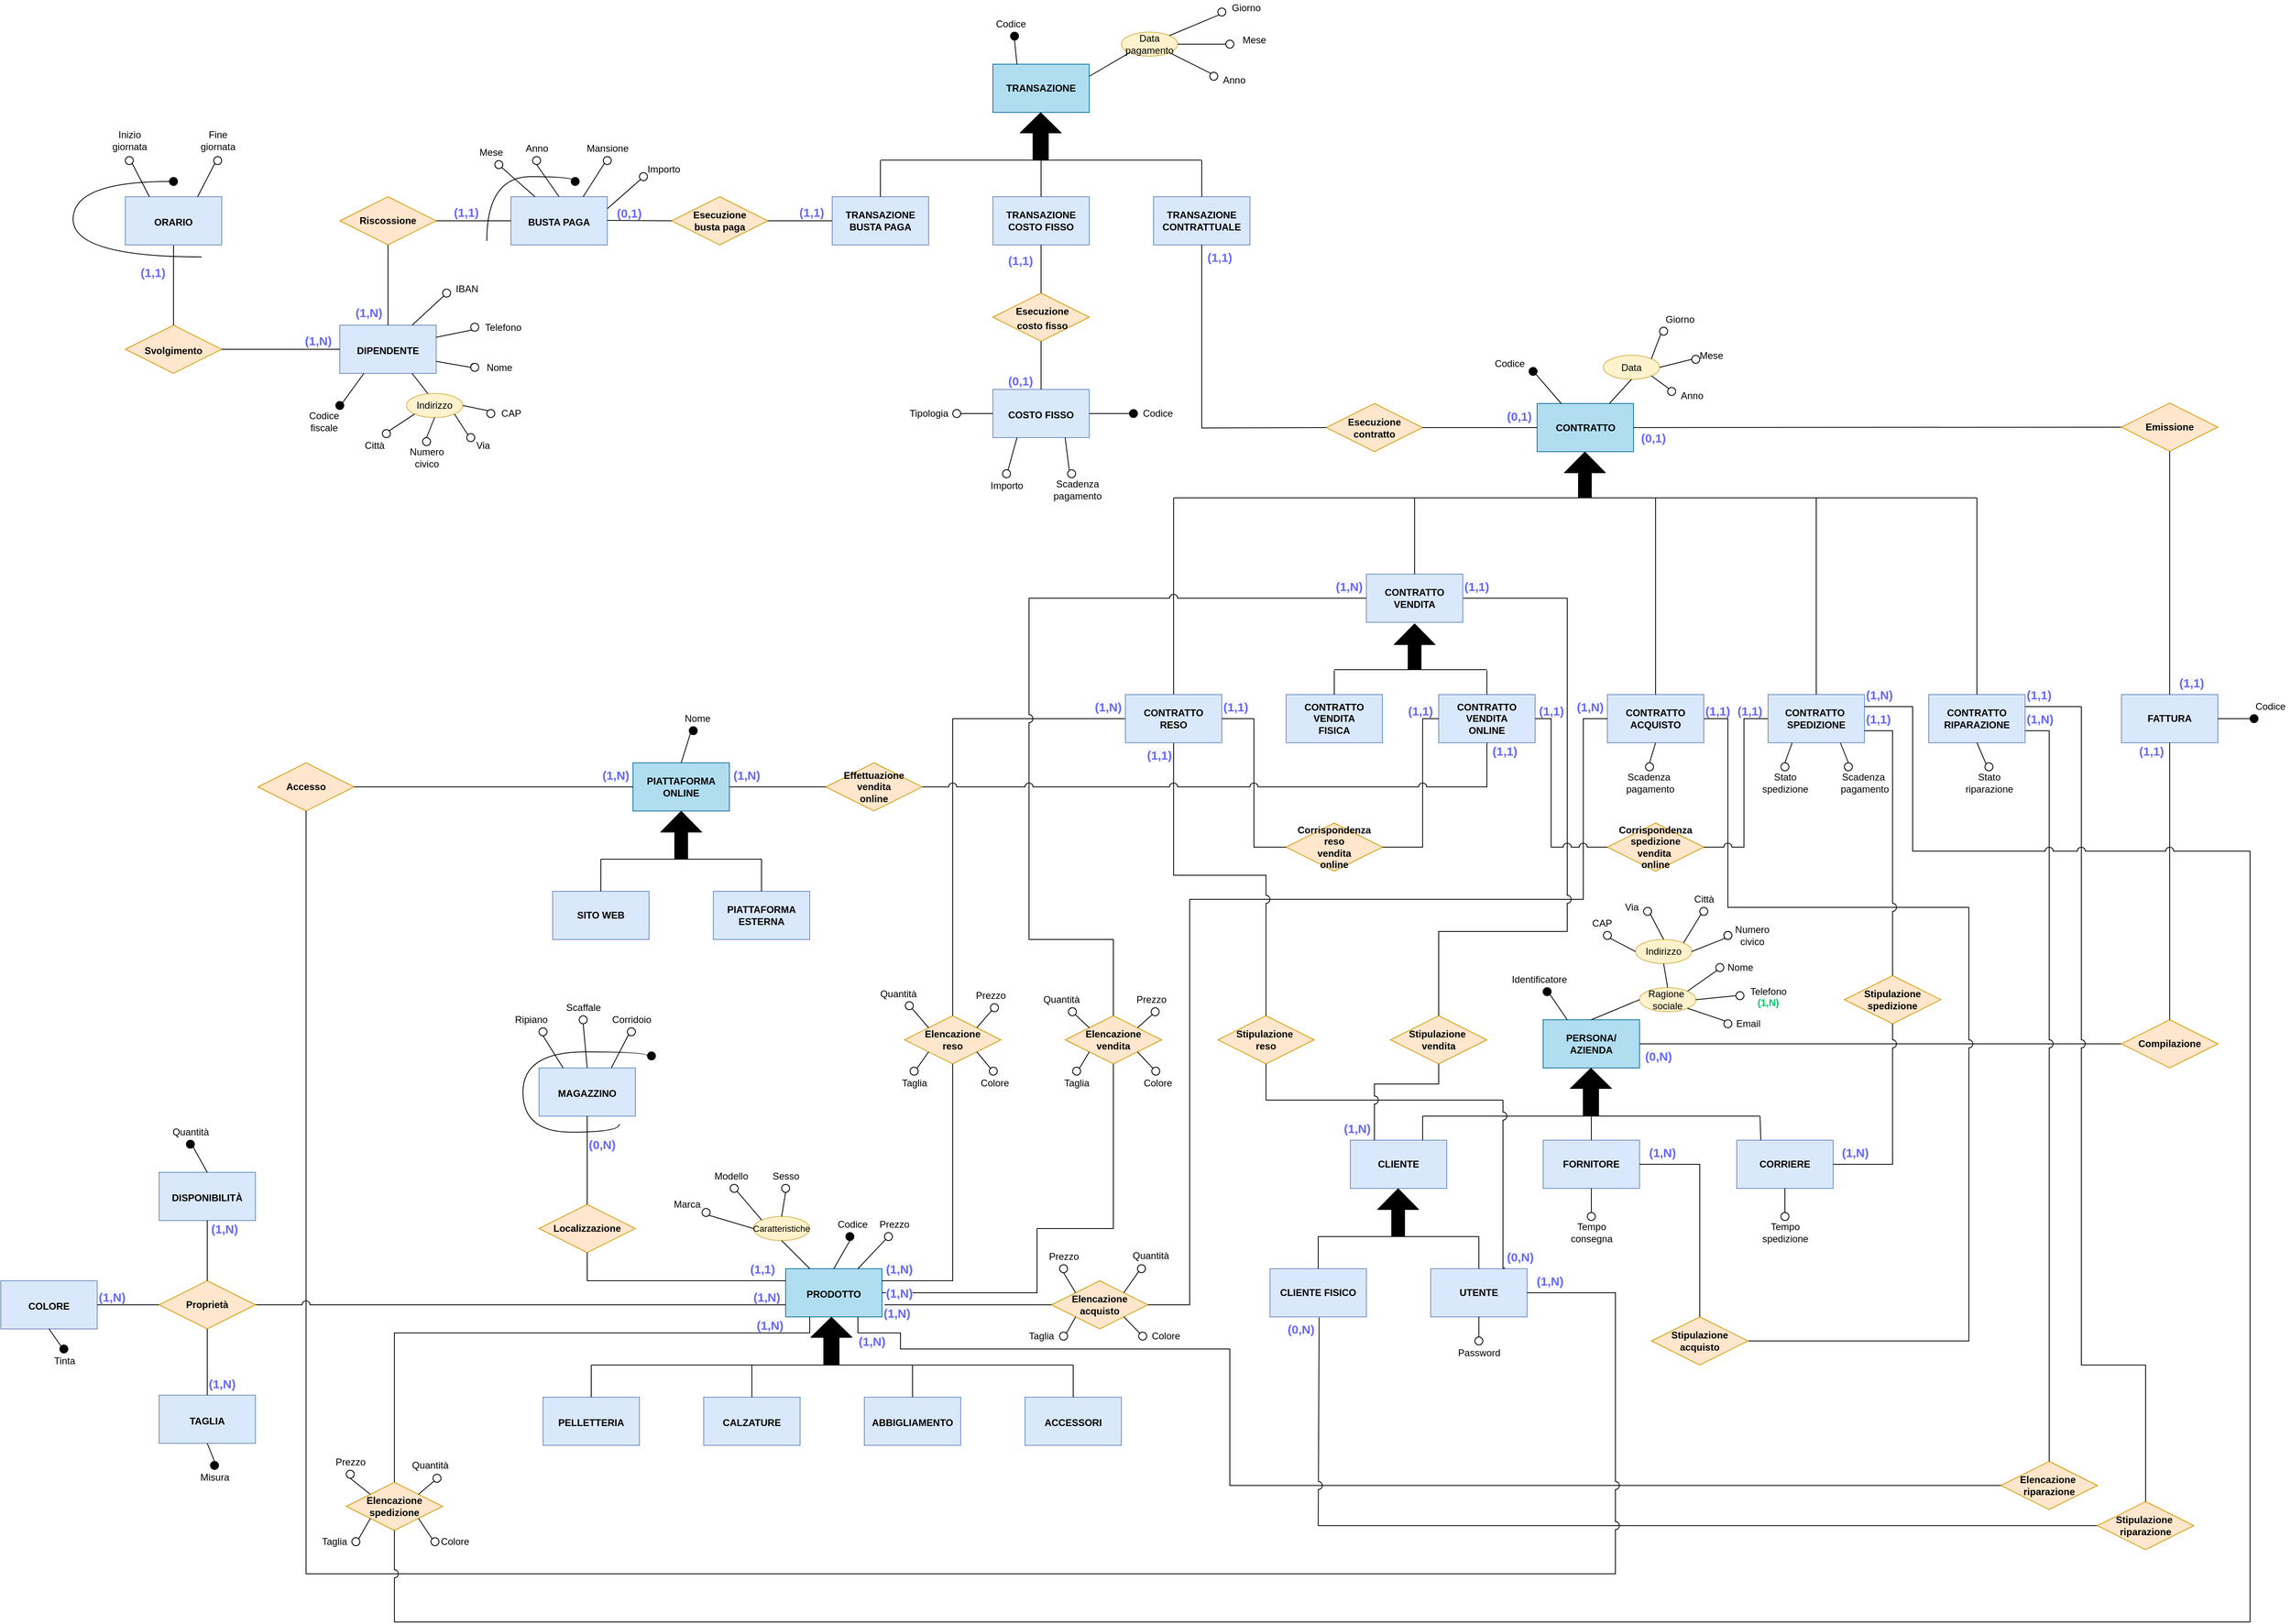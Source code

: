 <mxfile version="13.9.9" type="device"><diagram id="N_RnrTb3rKLEGbiL2moD" name="Pagina-1"><mxGraphModel dx="2091" dy="2930" grid="1" gridSize="10" guides="1" tooltips="1" connect="1" arrows="1" fold="1" page="1" pageScale="1" pageWidth="827" pageHeight="1169" math="0" shadow="0"><root><mxCell id="0"/><mxCell id="1" parent="0"/><mxCell id="DJJ4D3TB1-HJGEyiv-oM-6" value="" style="endArrow=none;html=1;rounded=0;entryX=0;entryY=0.5;entryDx=0;entryDy=0;" parent="1" target="MR5awbSo774qAPvm4XpL-7" edge="1"><mxGeometry relative="1" as="geometry"><mxPoint x="990" y="200" as="sourcePoint"/><mxPoint x="1570" y="190" as="targetPoint"/></mxGeometry></mxCell><mxCell id="DJJ4D3TB1-HJGEyiv-oM-25" value="" style="endArrow=none;html=1;rounded=0;fillColor=#000000;entryX=0;entryY=0.5;entryDx=0;entryDy=0;exitX=1;exitY=0.5;exitDx=0;exitDy=0;" parent="1" source="8GDuEfpAwl4afSJ95DWH-102" target="DJJ4D3TB1-HJGEyiv-oM-22" edge="1"><mxGeometry relative="1" as="geometry"><mxPoint x="1710" y="-530" as="sourcePoint"/><mxPoint x="1870" y="-530" as="targetPoint"/></mxGeometry></mxCell><mxCell id="8GDuEfpAwl4afSJ95DWH-387" value="" style="endArrow=none;html=1;rounded=0;entryX=1;entryY=0.5;entryDx=0;entryDy=0;exitX=1;exitY=0.5;exitDx=0;exitDy=0;jumpStyle=arc;jumpSize=10;" parent="1" source="8GDuEfpAwl4afSJ95DWH-2" target="8GDuEfpAwl4afSJ95DWH-367" edge="1"><mxGeometry relative="1" as="geometry"><mxPoint x="810" y="-160" as="sourcePoint"/><mxPoint x="970" y="-160" as="targetPoint"/><Array as="points"><mxPoint x="1500" y="-805"/><mxPoint x="1500" y="-570"/><mxPoint x="1800" y="-570"/><mxPoint x="1800" y="-30"/><mxPoint x="1560" y="-30"/></Array></mxGeometry></mxCell><mxCell id="8GDuEfpAwl4afSJ95DWH-1" value="" style="shape=flexArrow;endArrow=classic;html=1;width=16;endSize=8.27;endWidth=34;fillColor=#000000;" parent="1" edge="1"><mxGeometry width="50" height="50" relative="1" as="geometry"><mxPoint x="1322" y="-1080" as="sourcePoint"/><mxPoint x="1322" y="-1137.5" as="targetPoint"/></mxGeometry></mxCell><mxCell id="8GDuEfpAwl4afSJ95DWH-2" value="&lt;b&gt;CONTRATTO ACQUISTO&lt;/b&gt;" style="whiteSpace=wrap;html=1;align=center;fillColor=#dae8fc;strokeColor=#6c8ebf;" parent="1" vertex="1"><mxGeometry x="1350" y="-835" width="120" height="60" as="geometry"/></mxCell><mxCell id="8GDuEfpAwl4afSJ95DWH-3" value="&lt;b&gt;CONTRATTO RIPARAZIONE&lt;/b&gt;" style="whiteSpace=wrap;html=1;align=center;fillColor=#dae8fc;strokeColor=#6c8ebf;" parent="1" vertex="1"><mxGeometry x="1750" y="-835" width="120" height="60" as="geometry"/></mxCell><mxCell id="8GDuEfpAwl4afSJ95DWH-4" value="&lt;b&gt;CONTRATTO&lt;/b&gt;" style="whiteSpace=wrap;html=1;align=center;fillColor=#b1ddf0;strokeColor=#10739e;" parent="1" vertex="1"><mxGeometry x="1262.5" y="-1197.5" width="120" height="60" as="geometry"/></mxCell><mxCell id="8GDuEfpAwl4afSJ95DWH-5" value="&lt;b&gt;CONTRATTO VENDITA&lt;br&gt;ONLINE&lt;br&gt;&lt;/b&gt;" style="whiteSpace=wrap;html=1;align=center;fillColor=#dae8fc;strokeColor=#6c8ebf;" parent="1" vertex="1"><mxGeometry x="1140" y="-835" width="120" height="60" as="geometry"/></mxCell><mxCell id="8GDuEfpAwl4afSJ95DWH-6" value="&lt;b&gt;CONTRATTO &lt;br&gt;VENDITA&lt;br&gt;FISICA&lt;br&gt;&lt;/b&gt;" style="whiteSpace=wrap;html=1;align=center;fillColor=#dae8fc;strokeColor=#6c8ebf;" parent="1" vertex="1"><mxGeometry x="950" y="-835" width="120" height="60" as="geometry"/></mxCell><mxCell id="8GDuEfpAwl4afSJ95DWH-8" value="&lt;b&gt;CONTRATTO&amp;nbsp;&lt;br&gt;SPEDIZIONE&lt;br&gt;&lt;/b&gt;" style="whiteSpace=wrap;html=1;align=center;fillColor=#dae8fc;strokeColor=#6c8ebf;" parent="1" vertex="1"><mxGeometry x="1550" y="-835" width="120" height="60" as="geometry"/></mxCell><mxCell id="8GDuEfpAwl4afSJ95DWH-9" value="" style="endArrow=none;html=1;rounded=0;entryX=0.5;entryY=0;entryDx=0;entryDy=0;" parent="1" target="8GDuEfpAwl4afSJ95DWH-3" edge="1"><mxGeometry relative="1" as="geometry"><mxPoint x="1810" y="-1080" as="sourcePoint"/><mxPoint x="1360" y="-695" as="targetPoint"/></mxGeometry></mxCell><mxCell id="8GDuEfpAwl4afSJ95DWH-14" value="" style="endArrow=none;html=1;rounded=0;exitX=0.5;exitY=0;exitDx=0;exitDy=0;" parent="1" source="L9abmYsF2r-ZmSpIJnyD-1" edge="1"><mxGeometry relative="1" as="geometry"><mxPoint x="810" y="-835" as="sourcePoint"/><mxPoint x="810" y="-1080" as="targetPoint"/></mxGeometry></mxCell><mxCell id="8GDuEfpAwl4afSJ95DWH-15" value="" style="endArrow=none;html=1;rounded=0;" parent="1" edge="1"><mxGeometry relative="1" as="geometry"><mxPoint x="810" y="-1080" as="sourcePoint"/><mxPoint x="1810" y="-1080" as="targetPoint"/></mxGeometry></mxCell><mxCell id="8GDuEfpAwl4afSJ95DWH-16" value="Data" style="ellipse;whiteSpace=wrap;html=1;align=center;fontSize=12;fillColor=#fff2cc;strokeColor=#d6b656;" parent="1" vertex="1"><mxGeometry x="1345" y="-1257.5" width="70" height="30" as="geometry"/></mxCell><mxCell id="8GDuEfpAwl4afSJ95DWH-17" value="" style="ellipse;whiteSpace=wrap;html=1;align=center;fontSize=15;fillColor=#FFFFFF;" parent="1" vertex="1"><mxGeometry x="1425" y="-1217.5" width="10" height="10" as="geometry"/></mxCell><mxCell id="8GDuEfpAwl4afSJ95DWH-18" value="" style="ellipse;whiteSpace=wrap;html=1;align=center;fontSize=15;fillColor=#FFFFFF;" parent="1" vertex="1"><mxGeometry x="1455" y="-1257.5" width="10" height="10" as="geometry"/></mxCell><mxCell id="8GDuEfpAwl4afSJ95DWH-19" value="" style="ellipse;whiteSpace=wrap;html=1;align=center;fontSize=15;fillColor=#FFFFFF;" parent="1" vertex="1"><mxGeometry x="1415" y="-1292.5" width="10" height="10" as="geometry"/></mxCell><mxCell id="8GDuEfpAwl4afSJ95DWH-20" value="Giorno" style="text;html=1;align=center;verticalAlign=middle;resizable=0;points=[];autosize=1;fontSize=12;" parent="1" vertex="1"><mxGeometry x="1415" y="-1312.5" width="50" height="20" as="geometry"/></mxCell><mxCell id="8GDuEfpAwl4afSJ95DWH-21" value="Mese" style="text;html=1;align=center;verticalAlign=middle;resizable=0;points=[];autosize=1;fontSize=12;" parent="1" vertex="1"><mxGeometry x="1453.75" y="-1267.5" width="50" height="20" as="geometry"/></mxCell><mxCell id="8GDuEfpAwl4afSJ95DWH-22" value="Anno" style="text;html=1;align=center;verticalAlign=middle;resizable=0;points=[];autosize=1;fontSize=12;" parent="1" vertex="1"><mxGeometry x="1435" y="-1217.5" width="40" height="20" as="geometry"/></mxCell><mxCell id="8GDuEfpAwl4afSJ95DWH-27" value="" style="ellipse;whiteSpace=wrap;html=1;align=center;fontSize=15;fillColor=#000000;" parent="1" vertex="1"><mxGeometry x="1252.5" y="-1242.5" width="10" height="10" as="geometry"/></mxCell><mxCell id="8GDuEfpAwl4afSJ95DWH-28" value="" style="ellipse;whiteSpace=wrap;html=1;align=center;fontSize=15;fillColor=#FFFFFF;" parent="1" vertex="1"><mxGeometry x="1397.5" y="-750" width="10" height="10" as="geometry"/></mxCell><mxCell id="8GDuEfpAwl4afSJ95DWH-29" value="" style="endArrow=none;html=1;rounded=0;exitX=1;exitY=1;exitDx=0;exitDy=0;entryX=0;entryY=0;entryDx=0;entryDy=0;" parent="1" source="8GDuEfpAwl4afSJ95DWH-16" target="8GDuEfpAwl4afSJ95DWH-17" edge="1"><mxGeometry relative="1" as="geometry"><mxPoint x="1245" y="-1072.5" as="sourcePoint"/><mxPoint x="1405" y="-1072.5" as="targetPoint"/></mxGeometry></mxCell><mxCell id="8GDuEfpAwl4afSJ95DWH-30" value="" style="endArrow=none;html=1;rounded=0;exitX=0.25;exitY=0;exitDx=0;exitDy=0;entryX=1;entryY=1;entryDx=0;entryDy=0;" parent="1" source="8GDuEfpAwl4afSJ95DWH-4" target="8GDuEfpAwl4afSJ95DWH-27" edge="1"><mxGeometry relative="1" as="geometry"><mxPoint x="1252.5" y="-1067.5" as="sourcePoint"/><mxPoint x="1262.5" y="-1227.5" as="targetPoint"/></mxGeometry></mxCell><mxCell id="8GDuEfpAwl4afSJ95DWH-32" value="" style="endArrow=none;html=1;rounded=0;exitX=0.75;exitY=0;exitDx=0;exitDy=0;entryX=0.5;entryY=1;entryDx=0;entryDy=0;" parent="1" source="8GDuEfpAwl4afSJ95DWH-4" target="8GDuEfpAwl4afSJ95DWH-16" edge="1"><mxGeometry relative="1" as="geometry"><mxPoint x="1345" y="-1202.5" as="sourcePoint"/><mxPoint x="1405" y="-1072.5" as="targetPoint"/></mxGeometry></mxCell><mxCell id="8GDuEfpAwl4afSJ95DWH-34" value="" style="endArrow=none;html=1;rounded=0;entryX=0.5;entryY=0;entryDx=0;entryDy=0;exitX=0.5;exitY=1;exitDx=0;exitDy=0;" parent="1" source="8GDuEfpAwl4afSJ95DWH-2" target="8GDuEfpAwl4afSJ95DWH-28" edge="1"><mxGeometry relative="1" as="geometry"><mxPoint x="1640" y="-865" as="sourcePoint"/><mxPoint x="1800" y="-865" as="targetPoint"/></mxGeometry></mxCell><mxCell id="8GDuEfpAwl4afSJ95DWH-35" value="" style="endArrow=none;html=1;rounded=0;exitX=1;exitY=0;exitDx=0;exitDy=0;entryX=0;entryY=1;entryDx=0;entryDy=0;" parent="1" source="8GDuEfpAwl4afSJ95DWH-16" target="8GDuEfpAwl4afSJ95DWH-19" edge="1"><mxGeometry relative="1" as="geometry"><mxPoint x="1245" y="-1072.5" as="sourcePoint"/><mxPoint x="1415" y="-1272.5" as="targetPoint"/></mxGeometry></mxCell><mxCell id="8GDuEfpAwl4afSJ95DWH-36" value="" style="endArrow=none;html=1;rounded=0;exitX=1;exitY=0.5;exitDx=0;exitDy=0;entryX=0;entryY=0.5;entryDx=0;entryDy=0;" parent="1" source="8GDuEfpAwl4afSJ95DWH-16" target="8GDuEfpAwl4afSJ95DWH-18" edge="1"><mxGeometry relative="1" as="geometry"><mxPoint x="1245" y="-1072.5" as="sourcePoint"/><mxPoint x="1405" y="-1072.5" as="targetPoint"/></mxGeometry></mxCell><mxCell id="8GDuEfpAwl4afSJ95DWH-38" value="Codice" style="text;html=1;align=center;verticalAlign=middle;resizable=0;points=[];autosize=1;" parent="1" vertex="1"><mxGeometry x="1202.5" y="-1257.5" width="50" height="20" as="geometry"/></mxCell><mxCell id="8GDuEfpAwl4afSJ95DWH-39" value="Scadenza&amp;nbsp;&lt;br&gt;pagamento" style="text;html=1;align=center;verticalAlign=middle;resizable=0;points=[];autosize=1;" parent="1" vertex="1"><mxGeometry x="1362.5" y="-740" width="80" height="30" as="geometry"/></mxCell><mxCell id="8GDuEfpAwl4afSJ95DWH-102" value="&lt;b&gt;PERSONA/&lt;br&gt;AZIENDA&lt;/b&gt;" style="whiteSpace=wrap;html=1;align=center;fillColor=#b1ddf0;strokeColor=#10739e;" parent="1" vertex="1"><mxGeometry x="1270" y="-430" width="120" height="60" as="geometry"/></mxCell><mxCell id="8GDuEfpAwl4afSJ95DWH-103" value="&lt;b&gt;CLIENTE FISICO&lt;/b&gt;" style="whiteSpace=wrap;html=1;align=center;fillColor=#dae8fc;strokeColor=#6c8ebf;" parent="1" vertex="1"><mxGeometry x="930" y="-120" width="120" height="60" as="geometry"/></mxCell><mxCell id="8GDuEfpAwl4afSJ95DWH-104" value="&lt;b&gt;FORNITORE&lt;/b&gt;" style="whiteSpace=wrap;html=1;align=center;fillColor=#dae8fc;strokeColor=#6c8ebf;" parent="1" vertex="1"><mxGeometry x="1270" y="-280" width="120" height="60" as="geometry"/></mxCell><mxCell id="8GDuEfpAwl4afSJ95DWH-105" value="&lt;b&gt;CORRIERE&lt;/b&gt;" style="whiteSpace=wrap;html=1;align=center;fillColor=#dae8fc;strokeColor=#6c8ebf;" parent="1" vertex="1"><mxGeometry x="1511" y="-280" width="120" height="60" as="geometry"/></mxCell><mxCell id="8GDuEfpAwl4afSJ95DWH-106" value="&lt;b&gt;CLIENTE&lt;/b&gt;" style="whiteSpace=wrap;html=1;align=center;fillColor=#dae8fc;strokeColor=#6c8ebf;" parent="1" vertex="1"><mxGeometry x="1030" y="-280" width="120" height="60" as="geometry"/></mxCell><mxCell id="8GDuEfpAwl4afSJ95DWH-107" value="&lt;b&gt;UTENTE&lt;/b&gt;" style="whiteSpace=wrap;html=1;align=center;fillColor=#dae8fc;strokeColor=#6c8ebf;" parent="1" vertex="1"><mxGeometry x="1130" y="-120" width="120" height="60" as="geometry"/></mxCell><mxCell id="8GDuEfpAwl4afSJ95DWH-108" value="" style="shape=flexArrow;endArrow=classic;html=1;endWidth=31;endSize=8;width=19;fillColor=#000000;" parent="1" edge="1"><mxGeometry width="50" height="50" relative="1" as="geometry"><mxPoint x="1329.5" y="-310" as="sourcePoint"/><mxPoint x="1329.5" y="-370" as="targetPoint"/></mxGeometry></mxCell><mxCell id="8GDuEfpAwl4afSJ95DWH-109" value="" style="endArrow=none;html=1;rounded=0;fillColor=#000000;" parent="1" edge="1"><mxGeometry relative="1" as="geometry"><mxPoint x="1120" y="-310" as="sourcePoint"/><mxPoint x="1540" y="-310" as="targetPoint"/></mxGeometry></mxCell><mxCell id="8GDuEfpAwl4afSJ95DWH-110" value="" style="shape=flexArrow;endArrow=classic;html=1;fillColor=#000000;width=16;endSize=8.27;endWidth=34;" parent="1" edge="1"><mxGeometry width="50" height="50" relative="1" as="geometry"><mxPoint x="1089.5" y="-160" as="sourcePoint"/><mxPoint x="1089.5" y="-220" as="targetPoint"/></mxGeometry></mxCell><mxCell id="8GDuEfpAwl4afSJ95DWH-111" value="" style="endArrow=none;html=1;rounded=0;fillColor=#000000;" parent="1" edge="1"><mxGeometry relative="1" as="geometry"><mxPoint x="990" y="-160" as="sourcePoint"/><mxPoint x="1190" y="-160" as="targetPoint"/></mxGeometry></mxCell><mxCell id="8GDuEfpAwl4afSJ95DWH-112" value="" style="endArrow=none;html=1;rounded=0;fillColor=#000000;exitX=0.5;exitY=0;exitDx=0;exitDy=0;" parent="1" source="8GDuEfpAwl4afSJ95DWH-107" edge="1"><mxGeometry relative="1" as="geometry"><mxPoint x="1350" y="-140" as="sourcePoint"/><mxPoint x="1190" y="-160" as="targetPoint"/></mxGeometry></mxCell><mxCell id="8GDuEfpAwl4afSJ95DWH-113" value="" style="endArrow=none;html=1;rounded=0;fillColor=#000000;exitX=0.5;exitY=0;exitDx=0;exitDy=0;" parent="1" source="8GDuEfpAwl4afSJ95DWH-103" edge="1"><mxGeometry relative="1" as="geometry"><mxPoint x="1350" y="-140" as="sourcePoint"/><mxPoint x="990" y="-160" as="targetPoint"/></mxGeometry></mxCell><mxCell id="8GDuEfpAwl4afSJ95DWH-114" value="" style="endArrow=none;html=1;rounded=0;exitX=0.25;exitY=0;exitDx=0;exitDy=0;" parent="1" source="8GDuEfpAwl4afSJ95DWH-105" edge="1"><mxGeometry relative="1" as="geometry"><mxPoint x="1210" y="-140" as="sourcePoint"/><mxPoint x="1540" y="-310" as="targetPoint"/></mxGeometry></mxCell><mxCell id="8GDuEfpAwl4afSJ95DWH-115" value="" style="endArrow=none;html=1;rounded=0;exitX=0.5;exitY=0;exitDx=0;exitDy=0;" parent="1" source="8GDuEfpAwl4afSJ95DWH-104" edge="1"><mxGeometry relative="1" as="geometry"><mxPoint x="1190" y="-140" as="sourcePoint"/><mxPoint x="1330" y="-310" as="targetPoint"/></mxGeometry></mxCell><mxCell id="8GDuEfpAwl4afSJ95DWH-116" value="" style="endArrow=none;html=1;rounded=0;exitX=0.75;exitY=0;exitDx=0;exitDy=0;" parent="1" source="8GDuEfpAwl4afSJ95DWH-106" edge="1"><mxGeometry relative="1" as="geometry"><mxPoint x="1170" y="-140" as="sourcePoint"/><mxPoint x="1120" y="-310" as="targetPoint"/></mxGeometry></mxCell><mxCell id="8GDuEfpAwl4afSJ95DWH-117" value="" style="ellipse;whiteSpace=wrap;html=1;align=center;fontSize=15;fillColor=#FFFFFF;" parent="1" vertex="1"><mxGeometry x="1465" y="-570" width="10" height="10" as="geometry"/></mxCell><mxCell id="8GDuEfpAwl4afSJ95DWH-118" value="" style="ellipse;whiteSpace=wrap;html=1;align=center;fontSize=15;fillColor=#FFFFFF;" parent="1" vertex="1"><mxGeometry x="1395" y="-570" width="10" height="10" as="geometry"/></mxCell><mxCell id="8GDuEfpAwl4afSJ95DWH-119" value="Indirizzo" style="ellipse;whiteSpace=wrap;html=1;align=center;fontSize=12;fillColor=#fff2cc;strokeColor=#d6b656;" parent="1" vertex="1"><mxGeometry x="1385" y="-530" width="70" height="30" as="geometry"/></mxCell><mxCell id="8GDuEfpAwl4afSJ95DWH-120" value="" style="ellipse;whiteSpace=wrap;html=1;align=center;fontSize=15;fillColor=#FFFFFF;direction=south;" parent="1" vertex="1"><mxGeometry x="1345" y="-540" width="10" height="10" as="geometry"/></mxCell><mxCell id="8GDuEfpAwl4afSJ95DWH-121" value="Numero&lt;br&gt;civico" style="text;html=1;align=center;verticalAlign=middle;resizable=0;points=[];autosize=1;fontSize=12;" parent="1" vertex="1"><mxGeometry x="1500" y="-550" width="60" height="30" as="geometry"/></mxCell><mxCell id="8GDuEfpAwl4afSJ95DWH-122" value="Ragione&amp;nbsp;&lt;br&gt;sociale" style="ellipse;whiteSpace=wrap;html=1;align=center;fontSize=12;fillColor=#fff2cc;strokeColor=#d6b656;" parent="1" vertex="1"><mxGeometry x="1390" y="-470" width="70" height="30" as="geometry"/></mxCell><mxCell id="8GDuEfpAwl4afSJ95DWH-123" value="" style="endArrow=none;html=1;rounded=0;exitX=0.5;exitY=0;exitDx=0;exitDy=0;entryX=0;entryY=0.5;entryDx=0;entryDy=0;" parent="1" source="8GDuEfpAwl4afSJ95DWH-102" target="8GDuEfpAwl4afSJ95DWH-122" edge="1"><mxGeometry relative="1" as="geometry"><mxPoint x="1325" y="-440" as="sourcePoint"/><mxPoint x="1350" y="-460" as="targetPoint"/></mxGeometry></mxCell><mxCell id="8GDuEfpAwl4afSJ95DWH-124" value="" style="endArrow=none;html=1;rounded=0;exitX=1;exitY=0.5;exitDx=0;exitDy=0;entryX=0;entryY=1;entryDx=0;entryDy=0;" parent="1" source="8GDuEfpAwl4afSJ95DWH-119" target="8GDuEfpAwl4afSJ95DWH-128" edge="1"><mxGeometry relative="1" as="geometry"><mxPoint x="1335" y="-580" as="sourcePoint"/><mxPoint x="1495" y="-580" as="targetPoint"/></mxGeometry></mxCell><mxCell id="8GDuEfpAwl4afSJ95DWH-125" value="" style="endArrow=none;html=1;rounded=0;exitX=1;exitY=0;exitDx=0;exitDy=0;entryX=0;entryY=1;entryDx=0;entryDy=0;" parent="1" source="8GDuEfpAwl4afSJ95DWH-119" target="8GDuEfpAwl4afSJ95DWH-117" edge="1"><mxGeometry relative="1" as="geometry"><mxPoint x="1335" y="-580" as="sourcePoint"/><mxPoint x="1465" y="-550" as="targetPoint"/></mxGeometry></mxCell><mxCell id="8GDuEfpAwl4afSJ95DWH-126" value="" style="endArrow=none;html=1;rounded=0;exitX=0.5;exitY=0;exitDx=0;exitDy=0;entryX=1;entryY=1;entryDx=0;entryDy=0;" parent="1" source="8GDuEfpAwl4afSJ95DWH-119" target="8GDuEfpAwl4afSJ95DWH-118" edge="1"><mxGeometry relative="1" as="geometry"><mxPoint x="1335" y="-580" as="sourcePoint"/><mxPoint x="1495" y="-580" as="targetPoint"/></mxGeometry></mxCell><mxCell id="8GDuEfpAwl4afSJ95DWH-127" value="" style="endArrow=none;html=1;rounded=0;exitX=0.5;exitY=0;exitDx=0;exitDy=0;entryX=0.5;entryY=1;entryDx=0;entryDy=0;" parent="1" source="8GDuEfpAwl4afSJ95DWH-122" target="8GDuEfpAwl4afSJ95DWH-119" edge="1"><mxGeometry relative="1" as="geometry"><mxPoint x="1335" y="-580" as="sourcePoint"/><mxPoint x="1495" y="-580" as="targetPoint"/></mxGeometry></mxCell><mxCell id="8GDuEfpAwl4afSJ95DWH-128" value="" style="ellipse;whiteSpace=wrap;html=1;align=center;fontSize=15;fillColor=#FFFFFF;" parent="1" vertex="1"><mxGeometry x="1495" y="-540" width="10" height="10" as="geometry"/></mxCell><mxCell id="8GDuEfpAwl4afSJ95DWH-129" value="" style="endArrow=none;html=1;rounded=0;exitX=0;exitY=0.5;exitDx=0;exitDy=0;entryX=1;entryY=0;entryDx=0;entryDy=0;" parent="1" source="8GDuEfpAwl4afSJ95DWH-119" target="8GDuEfpAwl4afSJ95DWH-120" edge="1"><mxGeometry relative="1" as="geometry"><mxPoint x="1335" y="-580" as="sourcePoint"/><mxPoint x="1495" y="-580" as="targetPoint"/></mxGeometry></mxCell><mxCell id="8GDuEfpAwl4afSJ95DWH-130" value="CAP" style="text;html=1;align=center;verticalAlign=middle;resizable=0;points=[];autosize=1;" parent="1" vertex="1"><mxGeometry x="1322.5" y="-560" width="40" height="20" as="geometry"/></mxCell><mxCell id="8GDuEfpAwl4afSJ95DWH-131" value="Via" style="text;html=1;align=center;verticalAlign=middle;resizable=0;points=[];autosize=1;" parent="1" vertex="1"><mxGeometry x="1365" y="-580" width="30" height="20" as="geometry"/></mxCell><mxCell id="8GDuEfpAwl4afSJ95DWH-132" value="Città" style="text;html=1;align=center;verticalAlign=middle;resizable=0;points=[];autosize=1;" parent="1" vertex="1"><mxGeometry x="1450" y="-590" width="40" height="20" as="geometry"/></mxCell><mxCell id="8GDuEfpAwl4afSJ95DWH-134" value="" style="ellipse;whiteSpace=wrap;html=1;align=center;fontSize=15;fillColor=#FFFFFF;" parent="1" vertex="1"><mxGeometry x="1495" y="-540" width="10" height="10" as="geometry"/></mxCell><mxCell id="8GDuEfpAwl4afSJ95DWH-135" value="" style="ellipse;whiteSpace=wrap;html=1;align=center;fontSize=15;fillColor=#FFFFFF;" parent="1" vertex="1"><mxGeometry x="1495" y="-430" width="10" height="10" as="geometry"/></mxCell><mxCell id="8GDuEfpAwl4afSJ95DWH-136" value="" style="ellipse;whiteSpace=wrap;html=1;align=center;fontSize=15;fillColor=#FFFFFF;" parent="1" vertex="1"><mxGeometry x="1510" y="-465" width="10" height="10" as="geometry"/></mxCell><mxCell id="8GDuEfpAwl4afSJ95DWH-137" value="" style="ellipse;whiteSpace=wrap;html=1;align=center;fontSize=15;fillColor=#FFFFFF;" parent="1" vertex="1"><mxGeometry x="1485" y="-500" width="10" height="10" as="geometry"/></mxCell><mxCell id="8GDuEfpAwl4afSJ95DWH-138" value="" style="endArrow=none;html=1;rounded=0;exitX=1;exitY=1;exitDx=0;exitDy=0;entryX=0;entryY=0;entryDx=0;entryDy=0;" parent="1" source="8GDuEfpAwl4afSJ95DWH-122" target="8GDuEfpAwl4afSJ95DWH-135" edge="1"><mxGeometry relative="1" as="geometry"><mxPoint x="1380" y="-420" as="sourcePoint"/><mxPoint x="1480" y="-420" as="targetPoint"/></mxGeometry></mxCell><mxCell id="8GDuEfpAwl4afSJ95DWH-139" value="" style="endArrow=none;html=1;rounded=0;exitX=1;exitY=0.5;exitDx=0;exitDy=0;entryX=0;entryY=0.5;entryDx=0;entryDy=0;" parent="1" source="8GDuEfpAwl4afSJ95DWH-122" target="8GDuEfpAwl4afSJ95DWH-136" edge="1"><mxGeometry relative="1" as="geometry"><mxPoint x="1380" y="-420" as="sourcePoint"/><mxPoint x="1540" y="-420" as="targetPoint"/></mxGeometry></mxCell><mxCell id="8GDuEfpAwl4afSJ95DWH-140" value="" style="endArrow=none;html=1;rounded=0;exitX=1;exitY=0;exitDx=0;exitDy=0;entryX=0;entryY=1;entryDx=0;entryDy=0;" parent="1" source="8GDuEfpAwl4afSJ95DWH-122" target="8GDuEfpAwl4afSJ95DWH-137" edge="1"><mxGeometry relative="1" as="geometry"><mxPoint x="1380" y="-420" as="sourcePoint"/><mxPoint x="1540" y="-420" as="targetPoint"/></mxGeometry></mxCell><mxCell id="8GDuEfpAwl4afSJ95DWH-141" value="Nome" style="text;html=1;align=center;verticalAlign=middle;resizable=0;points=[];autosize=1;" parent="1" vertex="1"><mxGeometry x="1490" y="-505" width="50" height="20" as="geometry"/></mxCell><mxCell id="8GDuEfpAwl4afSJ95DWH-142" value="Telefono" style="text;html=1;align=center;verticalAlign=middle;resizable=0;points=[];autosize=1;" parent="1" vertex="1"><mxGeometry x="1520" y="-475" width="60" height="20" as="geometry"/></mxCell><mxCell id="8GDuEfpAwl4afSJ95DWH-143" value="Email" style="text;html=1;align=center;verticalAlign=middle;resizable=0;points=[];autosize=1;" parent="1" vertex="1"><mxGeometry x="1500" y="-435" width="50" height="20" as="geometry"/></mxCell><mxCell id="8GDuEfpAwl4afSJ95DWH-146" value="" style="ellipse;whiteSpace=wrap;html=1;align=center;fontSize=15;fillColor=#FFFFFF;" parent="1" vertex="1"><mxGeometry x="1325" y="-190" width="10" height="10" as="geometry"/></mxCell><mxCell id="8GDuEfpAwl4afSJ95DWH-147" value="" style="endArrow=none;html=1;rounded=0;exitX=0.5;exitY=1;exitDx=0;exitDy=0;entryX=0.5;entryY=0;entryDx=0;entryDy=0;" parent="1" source="8GDuEfpAwl4afSJ95DWH-104" target="8GDuEfpAwl4afSJ95DWH-146" edge="1"><mxGeometry relative="1" as="geometry"><mxPoint x="1337.5" y="-220" as="sourcePoint"/><mxPoint x="1327.5" y="-200" as="targetPoint"/></mxGeometry></mxCell><mxCell id="8GDuEfpAwl4afSJ95DWH-148" value="Tempo&lt;br&gt;consegna&lt;br&gt;" style="text;html=1;align=center;verticalAlign=middle;resizable=0;points=[];autosize=1;" parent="1" vertex="1"><mxGeometry x="1295" y="-180" width="70" height="30" as="geometry"/></mxCell><mxCell id="8GDuEfpAwl4afSJ95DWH-149" value="" style="ellipse;whiteSpace=wrap;html=1;align=center;fontSize=15;fillColor=#FFFFFF;" parent="1" vertex="1"><mxGeometry x="1566" y="-190" width="10" height="10" as="geometry"/></mxCell><mxCell id="8GDuEfpAwl4afSJ95DWH-150" value="" style="endArrow=none;html=1;rounded=0;exitX=0.5;exitY=1;exitDx=0;exitDy=0;entryX=0.5;entryY=0;entryDx=0;entryDy=0;" parent="1" source="8GDuEfpAwl4afSJ95DWH-105" target="8GDuEfpAwl4afSJ95DWH-149" edge="1"><mxGeometry relative="1" as="geometry"><mxPoint x="1340" y="-210" as="sourcePoint"/><mxPoint x="1361.464" y="-178.536" as="targetPoint"/><Array as="points"/></mxGeometry></mxCell><mxCell id="8GDuEfpAwl4afSJ95DWH-151" value="Tempo&lt;br&gt;spedizione" style="text;html=1;align=center;verticalAlign=middle;resizable=0;points=[];autosize=1;" parent="1" vertex="1"><mxGeometry x="1536" y="-180" width="70" height="30" as="geometry"/></mxCell><mxCell id="8GDuEfpAwl4afSJ95DWH-153" value="" style="endArrow=none;html=1;rounded=0;exitX=0.5;exitY=1;exitDx=0;exitDy=0;entryX=0.5;entryY=0;entryDx=0;entryDy=0;" parent="1" source="8GDuEfpAwl4afSJ95DWH-107" target="8GDuEfpAwl4afSJ95DWH-156" edge="1"><mxGeometry relative="1" as="geometry"><mxPoint x="1204" as="sourcePoint"/><mxPoint x="1140" y="-30" as="targetPoint"/></mxGeometry></mxCell><mxCell id="8GDuEfpAwl4afSJ95DWH-156" value="" style="ellipse;whiteSpace=wrap;html=1;align=center;fontSize=15;fillColor=#FFFFFF;" parent="1" vertex="1"><mxGeometry x="1185" y="-35" width="10" height="10" as="geometry"/></mxCell><mxCell id="8GDuEfpAwl4afSJ95DWH-159" value="Password" style="text;html=1;align=center;verticalAlign=middle;resizable=0;points=[];autosize=1;" parent="1" vertex="1"><mxGeometry x="1155" y="-25" width="70" height="20" as="geometry"/></mxCell><mxCell id="8GDuEfpAwl4afSJ95DWH-160" value="&lt;b&gt;&lt;font style=&quot;font-size: 12px&quot;&gt;PRODOTTO&lt;/font&gt;&lt;/b&gt;" style="whiteSpace=wrap;html=1;align=center;fontSize=15;fillColor=#b1ddf0;strokeColor=#10739e;" parent="1" vertex="1"><mxGeometry x="327" y="-120" width="120" height="60" as="geometry"/></mxCell><mxCell id="8GDuEfpAwl4afSJ95DWH-178" value="" style="shape=flexArrow;endArrow=classic;html=1;endWidth=31;endSize=8;width=19;fillColor=#000000;" parent="1" edge="1"><mxGeometry width="50" height="50" relative="1" as="geometry"><mxPoint x="384" as="sourcePoint"/><mxPoint x="384" y="-60" as="targetPoint"/></mxGeometry></mxCell><mxCell id="8GDuEfpAwl4afSJ95DWH-203" value="" style="ellipse;whiteSpace=wrap;html=1;align=center;fontSize=15;fillColor=#FFFFFF;" parent="1" vertex="1"><mxGeometry x="450" y="-165" width="10" height="10" as="geometry"/></mxCell><mxCell id="8GDuEfpAwl4afSJ95DWH-209" value="Prezzo" style="text;html=1;align=center;verticalAlign=middle;resizable=0;points=[];autosize=1;" parent="1" vertex="1"><mxGeometry x="437" y="-185" width="50" height="20" as="geometry"/></mxCell><mxCell id="8GDuEfpAwl4afSJ95DWH-210" value="Codice" style="text;html=1;align=center;verticalAlign=middle;resizable=0;points=[];autosize=1;" parent="1" vertex="1"><mxGeometry x="385" y="-185" width="50" height="20" as="geometry"/></mxCell><mxCell id="8GDuEfpAwl4afSJ95DWH-227" value="&lt;b&gt;TRANSAZIONE BUSTA PAGA&lt;/b&gt;" style="whiteSpace=wrap;html=1;align=center;fillColor=#dae8fc;strokeColor=#6c8ebf;" parent="1" vertex="1"><mxGeometry x="385" y="-1455" width="120" height="60" as="geometry"/></mxCell><mxCell id="8GDuEfpAwl4afSJ95DWH-228" value="&lt;b&gt;TRANSAZIONE CONTRATTUALE&lt;/b&gt;" style="whiteSpace=wrap;html=1;align=center;fillColor=#dae8fc;strokeColor=#6c8ebf;" parent="1" vertex="1"><mxGeometry x="785" y="-1455" width="120" height="60" as="geometry"/></mxCell><mxCell id="8GDuEfpAwl4afSJ95DWH-229" value="&lt;b&gt;TRANSAZIONE COSTO FISSO&lt;/b&gt;" style="whiteSpace=wrap;html=1;align=center;fillColor=#dae8fc;strokeColor=#6c8ebf;" parent="1" vertex="1"><mxGeometry x="585" y="-1455" width="120" height="60" as="geometry"/></mxCell><mxCell id="8GDuEfpAwl4afSJ95DWH-230" value="&lt;b&gt;TRANSAZIONE&lt;/b&gt;" style="whiteSpace=wrap;html=1;align=center;fillColor=#b1ddf0;strokeColor=#10739e;" parent="1" vertex="1"><mxGeometry x="585" y="-1620" width="120" height="60" as="geometry"/></mxCell><mxCell id="8GDuEfpAwl4afSJ95DWH-231" value="" style="endArrow=none;html=1;rounded=0;entryX=0.5;entryY=0;entryDx=0;entryDy=0;" parent="1" target="8GDuEfpAwl4afSJ95DWH-228" edge="1"><mxGeometry relative="1" as="geometry"><mxPoint x="845" y="-1500" as="sourcePoint"/><mxPoint x="675" y="-1415" as="targetPoint"/></mxGeometry></mxCell><mxCell id="8GDuEfpAwl4afSJ95DWH-232" value="" style="endArrow=none;html=1;rounded=0;entryX=0.5;entryY=0;entryDx=0;entryDy=0;" parent="1" target="8GDuEfpAwl4afSJ95DWH-229" edge="1"><mxGeometry relative="1" as="geometry"><mxPoint x="645" y="-1510" as="sourcePoint"/><mxPoint x="675" y="-1415" as="targetPoint"/></mxGeometry></mxCell><mxCell id="8GDuEfpAwl4afSJ95DWH-233" value="" style="endArrow=none;html=1;rounded=0;entryX=0.5;entryY=0;entryDx=0;entryDy=0;" parent="1" target="8GDuEfpAwl4afSJ95DWH-227" edge="1"><mxGeometry relative="1" as="geometry"><mxPoint x="445" y="-1500" as="sourcePoint"/><mxPoint x="675" y="-1415" as="targetPoint"/></mxGeometry></mxCell><mxCell id="8GDuEfpAwl4afSJ95DWH-234" value="" style="endArrow=none;html=1;rounded=0;" parent="1" edge="1"><mxGeometry relative="1" as="geometry"><mxPoint x="445" y="-1500.59" as="sourcePoint"/><mxPoint x="845" y="-1500.59" as="targetPoint"/></mxGeometry></mxCell><mxCell id="8GDuEfpAwl4afSJ95DWH-235" value="" style="shape=flexArrow;endArrow=classic;html=1;endWidth=31;endSize=8;width=19;fillColor=#000000;" parent="1" edge="1"><mxGeometry width="50" height="50" relative="1" as="geometry"><mxPoint x="644.5" y="-1500" as="sourcePoint"/><mxPoint x="644.5" y="-1560" as="targetPoint"/></mxGeometry></mxCell><mxCell id="8GDuEfpAwl4afSJ95DWH-236" value="&lt;b&gt;&amp;nbsp; &amp;nbsp; &amp;nbsp;Esecuzione&amp;nbsp; &amp;nbsp; &amp;nbsp; busta paga&lt;/b&gt;" style="shape=rhombus;perimeter=rhombusPerimeter;whiteSpace=wrap;html=1;align=center;fillColor=#ffe6cc;strokeColor=#d79b00;" parent="1" vertex="1"><mxGeometry x="185" y="-1455" width="120" height="60" as="geometry"/></mxCell><mxCell id="8GDuEfpAwl4afSJ95DWH-237" value="&lt;b&gt;Riscossione&lt;/b&gt;" style="shape=rhombus;perimeter=rhombusPerimeter;whiteSpace=wrap;html=1;align=center;fillColor=#ffe6cc;strokeColor=#d79b00;" parent="1" vertex="1"><mxGeometry x="-228" y="-1455" width="120" height="60" as="geometry"/></mxCell><mxCell id="8GDuEfpAwl4afSJ95DWH-238" value="" style="endArrow=none;html=1;rounded=0;exitX=1;exitY=0.5;exitDx=0;exitDy=0;" parent="1" source="8GDuEfpAwl4afSJ95DWH-236" edge="1"><mxGeometry relative="1" as="geometry"><mxPoint x="325" y="-1425" as="sourcePoint"/><mxPoint x="385" y="-1425" as="targetPoint"/></mxGeometry></mxCell><mxCell id="8GDuEfpAwl4afSJ95DWH-239" value="&lt;b&gt;&lt;font color=&quot;#6666ff&quot;&gt;(1,1)&lt;/font&gt;&lt;/b&gt;" style="resizable=0;html=1;align=right;verticalAlign=bottom;spacingLeft=0;labelPosition=left;verticalLabelPosition=top;fontSize=15;" parent="8GDuEfpAwl4afSJ95DWH-238" connectable="0" vertex="1"><mxGeometry x="1" relative="1" as="geometry"><mxPoint x="-10" as="offset"/></mxGeometry></mxCell><mxCell id="8GDuEfpAwl4afSJ95DWH-240" value="&lt;b&gt;&lt;font style=&quot;font-size: 12px&quot;&gt;BUSTA PAGA&lt;/font&gt;&lt;/b&gt;" style="whiteSpace=wrap;html=1;align=center;fontSize=15;fillColor=#dae8fc;strokeColor=#6c8ebf;" parent="1" vertex="1"><mxGeometry x="-15" y="-1455" width="120" height="60" as="geometry"/></mxCell><mxCell id="8GDuEfpAwl4afSJ95DWH-241" value="&lt;b&gt;&lt;font style=&quot;font-size: 12px&quot;&gt;DIPENDENTE&lt;/font&gt;&lt;/b&gt;" style="whiteSpace=wrap;html=1;align=center;fontSize=15;fillColor=#dae8fc;strokeColor=#6c8ebf;" parent="1" vertex="1"><mxGeometry x="-228" y="-1295" width="120" height="60" as="geometry"/></mxCell><mxCell id="8GDuEfpAwl4afSJ95DWH-242" value="&lt;b&gt;&lt;font style=&quot;font-size: 12px&quot;&gt;COSTO FISSO&lt;/font&gt;&lt;/b&gt;" style="whiteSpace=wrap;html=1;align=center;fontSize=15;fillColor=#dae8fc;strokeColor=#6c8ebf;" parent="1" vertex="1"><mxGeometry x="585" y="-1215" width="120" height="60" as="geometry"/></mxCell><mxCell id="8GDuEfpAwl4afSJ95DWH-244" value="" style="endArrow=none;html=1;rounded=0;fontSize=15;entryX=0;entryY=0.5;entryDx=0;entryDy=0;" parent="1" target="8GDuEfpAwl4afSJ95DWH-236" edge="1"><mxGeometry relative="1" as="geometry"><mxPoint x="105" y="-1425.5" as="sourcePoint"/><mxPoint x="265" y="-1425.5" as="targetPoint"/></mxGeometry></mxCell><mxCell id="8GDuEfpAwl4afSJ95DWH-245" value="&lt;b&gt;&lt;font color=&quot;#6666ff&quot;&gt;(0,1)&lt;/font&gt;&lt;/b&gt;" style="text;html=1;align=left;verticalAlign=middle;resizable=0;points=[];autosize=1;fontSize=15;" parent="1" vertex="1"><mxGeometry x="115" y="-1445" width="50" height="20" as="geometry"/></mxCell><mxCell id="8GDuEfpAwl4afSJ95DWH-246" value="" style="endArrow=none;html=1;rounded=0;fontSize=15;exitX=1;exitY=0.5;exitDx=0;exitDy=0;entryX=0;entryY=0.5;entryDx=0;entryDy=0;" parent="1" source="8GDuEfpAwl4afSJ95DWH-237" target="8GDuEfpAwl4afSJ95DWH-240" edge="1"><mxGeometry relative="1" as="geometry"><mxPoint x="-75" y="-1415" as="sourcePoint"/><mxPoint x="85" y="-1415" as="targetPoint"/></mxGeometry></mxCell><mxCell id="8GDuEfpAwl4afSJ95DWH-247" value="&lt;b&gt;&lt;font color=&quot;#6666ff&quot;&gt;(1,1)&lt;/font&gt;&lt;/b&gt;" style="resizable=0;html=1;align=right;verticalAlign=bottom;fontSize=15;" parent="8GDuEfpAwl4afSJ95DWH-246" connectable="0" vertex="1"><mxGeometry x="1" relative="1" as="geometry"><mxPoint x="-40" as="offset"/></mxGeometry></mxCell><mxCell id="8GDuEfpAwl4afSJ95DWH-248" value="" style="endArrow=none;html=1;rounded=0;fontSize=15;exitX=0.5;exitY=1;exitDx=0;exitDy=0;entryX=0.5;entryY=0;entryDx=0;entryDy=0;" parent="1" source="8GDuEfpAwl4afSJ95DWH-237" target="8GDuEfpAwl4afSJ95DWH-241" edge="1"><mxGeometry relative="1" as="geometry"><mxPoint x="-75" y="-1415" as="sourcePoint"/><mxPoint x="85" y="-1415" as="targetPoint"/></mxGeometry></mxCell><mxCell id="8GDuEfpAwl4afSJ95DWH-249" value="&lt;b&gt;&lt;font color=&quot;#6666ff&quot;&gt;(1,N)&lt;/font&gt;&lt;/b&gt;" style="resizable=0;html=1;align=right;verticalAlign=bottom;fontSize=15;" parent="8GDuEfpAwl4afSJ95DWH-248" connectable="0" vertex="1"><mxGeometry x="1" relative="1" as="geometry"><mxPoint x="-7" y="-5" as="offset"/></mxGeometry></mxCell><mxCell id="8GDuEfpAwl4afSJ95DWH-250" value="&lt;font style=&quot;font-size: 12px&quot;&gt;&lt;b&gt;Svolgimento&lt;/b&gt;&lt;/font&gt;" style="shape=rhombus;perimeter=rhombusPerimeter;whiteSpace=wrap;html=1;align=center;fontSize=15;fillColor=#ffe6cc;strokeColor=#d79b00;" parent="1" vertex="1"><mxGeometry x="-495" y="-1295" width="120" height="60" as="geometry"/></mxCell><mxCell id="8GDuEfpAwl4afSJ95DWH-251" value="&lt;font style=&quot;font-size: 12px&quot;&gt;&lt;b&gt;&amp;nbsp; &amp;nbsp; Esecuzione&amp;nbsp; &amp;nbsp; &amp;nbsp;costo fisso&lt;/b&gt;&lt;/font&gt;" style="shape=rhombus;perimeter=rhombusPerimeter;whiteSpace=wrap;html=1;align=center;fontSize=15;fillColor=#ffe6cc;strokeColor=#d79b00;" parent="1" vertex="1"><mxGeometry x="585" y="-1335" width="120" height="60" as="geometry"/></mxCell><mxCell id="8GDuEfpAwl4afSJ95DWH-252" value="" style="endArrow=none;html=1;rounded=0;fontSize=15;exitX=1;exitY=0.5;exitDx=0;exitDy=0;entryX=0;entryY=0.5;entryDx=0;entryDy=0;" parent="1" source="8GDuEfpAwl4afSJ95DWH-250" target="8GDuEfpAwl4afSJ95DWH-241" edge="1"><mxGeometry relative="1" as="geometry"><mxPoint x="-275" y="-1255" as="sourcePoint"/><mxPoint x="-115" y="-1255" as="targetPoint"/></mxGeometry></mxCell><mxCell id="8GDuEfpAwl4afSJ95DWH-253" value="&lt;b&gt;&lt;font color=&quot;#6666ff&quot;&gt;(1,N)&lt;/font&gt;&lt;/b&gt;" style="resizable=0;html=1;align=right;verticalAlign=bottom;fontSize=15;" parent="8GDuEfpAwl4afSJ95DWH-252" connectable="0" vertex="1"><mxGeometry x="1" relative="1" as="geometry"><mxPoint x="-10" as="offset"/></mxGeometry></mxCell><mxCell id="8GDuEfpAwl4afSJ95DWH-254" value="" style="endArrow=none;html=1;rounded=0;fontSize=15;entryX=0.5;entryY=0;entryDx=0;entryDy=0;exitX=0.5;exitY=1;exitDx=0;exitDy=0;" parent="1" source="v2V-nrwT9LS4RZyg4pEe-1" target="8GDuEfpAwl4afSJ95DWH-250" edge="1"><mxGeometry relative="1" as="geometry"><mxPoint x="-510" y="-1370" as="sourcePoint"/><mxPoint x="-115" y="-1255" as="targetPoint"/></mxGeometry></mxCell><mxCell id="8GDuEfpAwl4afSJ95DWH-255" value="&lt;b&gt;&lt;font color=&quot;#6666ff&quot;&gt;(1,1)&lt;/font&gt;&lt;/b&gt;" style="resizable=0;html=1;align=right;verticalAlign=bottom;fontSize=15;" parent="8GDuEfpAwl4afSJ95DWH-254" connectable="0" vertex="1"><mxGeometry x="1" relative="1" as="geometry"><mxPoint x="-10" y="-55" as="offset"/></mxGeometry></mxCell><mxCell id="8GDuEfpAwl4afSJ95DWH-256" value="" style="endArrow=none;html=1;rounded=0;fontSize=15;entryX=0.5;entryY=0;entryDx=0;entryDy=0;exitX=0.5;exitY=1;exitDx=0;exitDy=0;" parent="1" source="8GDuEfpAwl4afSJ95DWH-251" target="8GDuEfpAwl4afSJ95DWH-242" edge="1"><mxGeometry relative="1" as="geometry"><mxPoint x="445" y="-1265" as="sourcePoint"/><mxPoint x="605" y="-1265" as="targetPoint"/></mxGeometry></mxCell><mxCell id="8GDuEfpAwl4afSJ95DWH-257" value="&lt;font color=&quot;#6666ff&quot;&gt;&lt;b&gt;(0,1)&lt;/b&gt;&lt;/font&gt;" style="resizable=0;html=1;align=right;verticalAlign=bottom;fontSize=15;" parent="8GDuEfpAwl4afSJ95DWH-256" connectable="0" vertex="1"><mxGeometry x="1" relative="1" as="geometry"><mxPoint x="-10" as="offset"/></mxGeometry></mxCell><mxCell id="8GDuEfpAwl4afSJ95DWH-258" value="" style="endArrow=none;html=1;rounded=0;fontSize=15;exitX=0.5;exitY=1;exitDx=0;exitDy=0;entryX=0.5;entryY=0;entryDx=0;entryDy=0;" parent="1" source="8GDuEfpAwl4afSJ95DWH-229" target="8GDuEfpAwl4afSJ95DWH-251" edge="1"><mxGeometry relative="1" as="geometry"><mxPoint x="445" y="-1265" as="sourcePoint"/><mxPoint x="605" y="-1265" as="targetPoint"/></mxGeometry></mxCell><mxCell id="8GDuEfpAwl4afSJ95DWH-259" value="&lt;b&gt;&lt;font color=&quot;#6666ff&quot;&gt;(&lt;font style=&quot;font-size: 15px&quot;&gt;1,1&lt;/font&gt;)&lt;/font&gt;&lt;/b&gt;" style="resizable=0;html=1;align=right;verticalAlign=bottom;fontSize=15;" parent="8GDuEfpAwl4afSJ95DWH-258" connectable="0" vertex="1"><mxGeometry x="1" relative="1" as="geometry"><mxPoint x="-10" y="-30" as="offset"/></mxGeometry></mxCell><mxCell id="8GDuEfpAwl4afSJ95DWH-260" value="" style="ellipse;whiteSpace=wrap;html=1;align=center;fontSize=15;fillColor=#000000;" parent="1" vertex="1"><mxGeometry x="607" y="-1660" width="10" height="10" as="geometry"/></mxCell><mxCell id="8GDuEfpAwl4afSJ95DWH-261" value="" style="endArrow=none;html=1;rounded=0;fontSize=15;entryX=0.25;entryY=0;entryDx=0;entryDy=0;exitX=0.5;exitY=1;exitDx=0;exitDy=0;" parent="1" source="8GDuEfpAwl4afSJ95DWH-260" target="8GDuEfpAwl4afSJ95DWH-230" edge="1"><mxGeometry relative="1" as="geometry"><mxPoint x="135" y="-1430" as="sourcePoint"/><mxPoint x="295" y="-1430" as="targetPoint"/></mxGeometry></mxCell><mxCell id="8GDuEfpAwl4afSJ95DWH-262" value="Codice" style="text;html=1;align=center;verticalAlign=middle;resizable=0;points=[];autosize=1;fontSize=12;" parent="1" vertex="1"><mxGeometry x="582" y="-1680" width="50" height="20" as="geometry"/></mxCell><mxCell id="8GDuEfpAwl4afSJ95DWH-263" value="Data&lt;br&gt;pagamento" style="ellipse;whiteSpace=wrap;html=1;align=center;fontSize=12;fillColor=#fff2cc;strokeColor=#d6b656;" parent="1" vertex="1"><mxGeometry x="745" y="-1660" width="70" height="30" as="geometry"/></mxCell><mxCell id="8GDuEfpAwl4afSJ95DWH-264" value="" style="endArrow=none;html=1;rounded=0;fontSize=12;entryX=0;entryY=1;entryDx=0;entryDy=0;exitX=1;exitY=0.25;exitDx=0;exitDy=0;" parent="1" source="8GDuEfpAwl4afSJ95DWH-230" target="8GDuEfpAwl4afSJ95DWH-263" edge="1"><mxGeometry relative="1" as="geometry"><mxPoint x="445" y="-1430" as="sourcePoint"/><mxPoint x="605" y="-1430" as="targetPoint"/></mxGeometry></mxCell><mxCell id="8GDuEfpAwl4afSJ95DWH-265" value="" style="ellipse;whiteSpace=wrap;html=1;align=center;fontSize=15;fillColor=#FFFFFF;" parent="1" vertex="1"><mxGeometry x="855" y="-1610" width="10" height="10" as="geometry"/></mxCell><mxCell id="8GDuEfpAwl4afSJ95DWH-266" value="" style="ellipse;whiteSpace=wrap;html=1;align=center;fontSize=15;fillColor=#FFFFFF;" parent="1" vertex="1"><mxGeometry x="875" y="-1650" width="10" height="10" as="geometry"/></mxCell><mxCell id="8GDuEfpAwl4afSJ95DWH-267" value="" style="ellipse;whiteSpace=wrap;html=1;align=center;fontSize=15;fillColor=#FFFFFF;" parent="1" vertex="1"><mxGeometry x="865" y="-1690" width="10" height="10" as="geometry"/></mxCell><mxCell id="8GDuEfpAwl4afSJ95DWH-268" value="" style="endArrow=none;html=1;rounded=0;fontSize=12;entryX=0;entryY=0.5;entryDx=0;entryDy=0;exitX=1;exitY=0.5;exitDx=0;exitDy=0;" parent="1" source="8GDuEfpAwl4afSJ95DWH-263" target="8GDuEfpAwl4afSJ95DWH-266" edge="1"><mxGeometry relative="1" as="geometry"><mxPoint x="445" y="-1430" as="sourcePoint"/><mxPoint x="605" y="-1430" as="targetPoint"/></mxGeometry></mxCell><mxCell id="8GDuEfpAwl4afSJ95DWH-269" value="" style="endArrow=none;html=1;rounded=0;fontSize=12;entryX=0;entryY=1;entryDx=0;entryDy=0;exitX=1;exitY=0;exitDx=0;exitDy=0;" parent="1" source="8GDuEfpAwl4afSJ95DWH-263" target="8GDuEfpAwl4afSJ95DWH-267" edge="1"><mxGeometry relative="1" as="geometry"><mxPoint x="445" y="-1430" as="sourcePoint"/><mxPoint x="605" y="-1430" as="targetPoint"/></mxGeometry></mxCell><mxCell id="8GDuEfpAwl4afSJ95DWH-270" value="" style="endArrow=none;html=1;rounded=0;fontSize=12;exitX=0;exitY=0;exitDx=0;exitDy=0;entryX=1;entryY=1;entryDx=0;entryDy=0;" parent="1" source="8GDuEfpAwl4afSJ95DWH-265" target="8GDuEfpAwl4afSJ95DWH-263" edge="1"><mxGeometry relative="1" as="geometry"><mxPoint x="445" y="-1430" as="sourcePoint"/><mxPoint x="805" y="-1609" as="targetPoint"/></mxGeometry></mxCell><mxCell id="8GDuEfpAwl4afSJ95DWH-271" value="Giorno" style="text;html=1;align=center;verticalAlign=middle;resizable=0;points=[];autosize=1;fontSize=12;" parent="1" vertex="1"><mxGeometry x="875" y="-1700" width="50" height="20" as="geometry"/></mxCell><mxCell id="8GDuEfpAwl4afSJ95DWH-272" value="Mese" style="text;html=1;align=center;verticalAlign=middle;resizable=0;points=[];autosize=1;fontSize=12;" parent="1" vertex="1"><mxGeometry x="885" y="-1660" width="50" height="20" as="geometry"/></mxCell><mxCell id="8GDuEfpAwl4afSJ95DWH-273" value="Anno" style="text;html=1;align=center;verticalAlign=middle;resizable=0;points=[];autosize=1;fontSize=12;" parent="1" vertex="1"><mxGeometry x="865" y="-1610" width="40" height="20" as="geometry"/></mxCell><mxCell id="8GDuEfpAwl4afSJ95DWH-274" value="" style="ellipse;whiteSpace=wrap;html=1;align=center;fontSize=15;fillColor=#FFFFFF;" parent="1" vertex="1"><mxGeometry x="597" y="-1115" width="10" height="10" as="geometry"/></mxCell><mxCell id="8GDuEfpAwl4afSJ95DWH-275" value="" style="ellipse;whiteSpace=wrap;html=1;align=center;fontSize=15;fillColor=#FFFFFF;" parent="1" vertex="1"><mxGeometry x="678" y="-1115" width="10" height="10" as="geometry"/></mxCell><mxCell id="8GDuEfpAwl4afSJ95DWH-276" value="" style="endArrow=none;html=1;rounded=0;fontSize=12;entryX=0.25;entryY=1;entryDx=0;entryDy=0;exitX=0.5;exitY=0;exitDx=0;exitDy=0;" parent="1" target="8GDuEfpAwl4afSJ95DWH-242" edge="1"><mxGeometry relative="1" as="geometry"><mxPoint x="604" y="-1115" as="sourcePoint"/><mxPoint x="565" y="-1335" as="targetPoint"/></mxGeometry></mxCell><mxCell id="8GDuEfpAwl4afSJ95DWH-277" value="" style="endArrow=none;html=1;rounded=0;fontSize=12;entryX=0.5;entryY=0;entryDx=0;entryDy=0;exitX=0.75;exitY=1;exitDx=0;exitDy=0;" parent="1" source="8GDuEfpAwl4afSJ95DWH-242" edge="1"><mxGeometry relative="1" as="geometry"><mxPoint x="405" y="-1335" as="sourcePoint"/><mxPoint x="680" y="-1115" as="targetPoint"/></mxGeometry></mxCell><mxCell id="8GDuEfpAwl4afSJ95DWH-278" value="" style="ellipse;whiteSpace=wrap;html=1;align=center;fontSize=15;fillColor=#000000;" parent="1" vertex="1"><mxGeometry x="755" y="-1190" width="10" height="10" as="geometry"/></mxCell><mxCell id="8GDuEfpAwl4afSJ95DWH-279" value="" style="ellipse;whiteSpace=wrap;html=1;align=center;fontSize=15;fillColor=#FFFFFF;" parent="1" vertex="1"><mxGeometry x="535" y="-1190" width="10" height="10" as="geometry"/></mxCell><mxCell id="8GDuEfpAwl4afSJ95DWH-280" value="" style="endArrow=none;html=1;rounded=0;fontSize=12;entryX=0;entryY=0.5;entryDx=0;entryDy=0;exitX=1;exitY=0.5;exitDx=0;exitDy=0;" parent="1" source="8GDuEfpAwl4afSJ95DWH-242" target="8GDuEfpAwl4afSJ95DWH-278" edge="1"><mxGeometry relative="1" as="geometry"><mxPoint x="405" y="-1335" as="sourcePoint"/><mxPoint x="565" y="-1335" as="targetPoint"/></mxGeometry></mxCell><mxCell id="8GDuEfpAwl4afSJ95DWH-281" value="" style="endArrow=none;html=1;rounded=0;fontSize=12;entryX=0;entryY=0.5;entryDx=0;entryDy=0;exitX=1;exitY=0.5;exitDx=0;exitDy=0;" parent="1" source="8GDuEfpAwl4afSJ95DWH-279" target="8GDuEfpAwl4afSJ95DWH-242" edge="1"><mxGeometry relative="1" as="geometry"><mxPoint x="405" y="-1335" as="sourcePoint"/><mxPoint x="565" y="-1335" as="targetPoint"/></mxGeometry></mxCell><mxCell id="8GDuEfpAwl4afSJ95DWH-282" value="Codice" style="text;html=1;align=center;verticalAlign=middle;resizable=0;points=[];autosize=1;fontSize=12;" parent="1" vertex="1"><mxGeometry x="765" y="-1195" width="50" height="20" as="geometry"/></mxCell><mxCell id="8GDuEfpAwl4afSJ95DWH-283" value="Scadenza&lt;br&gt;pagamento" style="text;html=1;align=center;verticalAlign=middle;resizable=0;points=[];autosize=1;fontSize=12;" parent="1" vertex="1"><mxGeometry x="650" y="-1105" width="80" height="30" as="geometry"/></mxCell><mxCell id="8GDuEfpAwl4afSJ95DWH-284" value="Importo" style="text;html=1;align=center;verticalAlign=middle;resizable=0;points=[];autosize=1;fontSize=12;" parent="1" vertex="1"><mxGeometry x="572" y="-1105" width="60" height="20" as="geometry"/></mxCell><mxCell id="8GDuEfpAwl4afSJ95DWH-285" value="Tipologia" style="text;html=1;align=center;verticalAlign=middle;resizable=0;points=[];autosize=1;fontSize=12;" parent="1" vertex="1"><mxGeometry x="475" y="-1195" width="60" height="20" as="geometry"/></mxCell><mxCell id="8GDuEfpAwl4afSJ95DWH-286" value="" style="ellipse;whiteSpace=wrap;html=1;align=center;fontSize=15;fillColor=#FFFFFF;" parent="1" vertex="1"><mxGeometry x="12" y="-1505" width="10" height="10" as="geometry"/></mxCell><mxCell id="8GDuEfpAwl4afSJ95DWH-287" value="" style="ellipse;whiteSpace=wrap;html=1;align=center;fontSize=15;fillColor=#FFFFFF;" parent="1" vertex="1"><mxGeometry x="-35" y="-1500" width="10" height="10" as="geometry"/></mxCell><mxCell id="8GDuEfpAwl4afSJ95DWH-288" value="" style="endArrow=none;html=1;rounded=0;fontSize=12;entryX=0.25;entryY=0;entryDx=0;entryDy=0;exitX=1;exitY=1;exitDx=0;exitDy=0;" parent="1" source="8GDuEfpAwl4afSJ95DWH-287" target="8GDuEfpAwl4afSJ95DWH-240" edge="1"><mxGeometry relative="1" as="geometry"><mxPoint x="-125" y="-1335" as="sourcePoint"/><mxPoint x="35" y="-1335" as="targetPoint"/></mxGeometry></mxCell><mxCell id="8GDuEfpAwl4afSJ95DWH-289" value="" style="endArrow=none;html=1;rounded=0;fontSize=12;entryX=0.5;entryY=1;entryDx=0;entryDy=0;exitX=0.5;exitY=0;exitDx=0;exitDy=0;" parent="1" source="8GDuEfpAwl4afSJ95DWH-240" target="8GDuEfpAwl4afSJ95DWH-286" edge="1"><mxGeometry relative="1" as="geometry"><mxPoint x="-125" y="-1335" as="sourcePoint"/><mxPoint x="35" y="-1335" as="targetPoint"/></mxGeometry></mxCell><mxCell id="8GDuEfpAwl4afSJ95DWH-290" value="Mese" style="text;html=1;align=center;verticalAlign=middle;resizable=0;points=[];autosize=1;fontSize=12;" parent="1" vertex="1"><mxGeometry x="-65" y="-1520" width="50" height="20" as="geometry"/></mxCell><mxCell id="8GDuEfpAwl4afSJ95DWH-291" value="Anno" style="text;html=1;align=center;verticalAlign=middle;resizable=0;points=[];autosize=1;fontSize=12;" parent="1" vertex="1"><mxGeometry x="-3" y="-1525" width="40" height="20" as="geometry"/></mxCell><mxCell id="8GDuEfpAwl4afSJ95DWH-292" value="" style="ellipse;whiteSpace=wrap;html=1;align=center;fontSize=15;fillColor=#FFFFFF;" parent="1" vertex="1"><mxGeometry x="100" y="-1505" width="10" height="10" as="geometry"/></mxCell><mxCell id="DJJ4D3TB1-HJGEyiv-oM-12" style="edgeStyle=orthogonalEdgeStyle;curved=1;rounded=0;jumpStyle=arc;jumpSize=10;orthogonalLoop=1;jettySize=auto;html=1;fillColor=#FFFFFF;endArrow=none;endFill=0;" parent="1" edge="1"><mxGeometry relative="1" as="geometry"><mxPoint x="-45" y="-1400" as="targetPoint"/><mxPoint x="65" y="-1474" as="sourcePoint"/><Array as="points"><mxPoint x="65" y="-1474"/><mxPoint x="65" y="-1480"/><mxPoint x="-45" y="-1480"/></Array></mxGeometry></mxCell><mxCell id="8GDuEfpAwl4afSJ95DWH-294" value="" style="ellipse;whiteSpace=wrap;html=1;align=center;fontSize=15;fillColor=#000000;" parent="1" vertex="1"><mxGeometry x="60" y="-1479" width="10" height="10" as="geometry"/></mxCell><mxCell id="8GDuEfpAwl4afSJ95DWH-295" value="" style="ellipse;whiteSpace=wrap;html=1;align=center;fontSize=15;fillColor=#FFFFFF;" parent="1" vertex="1"><mxGeometry x="-70" y="-1160" width="10" height="10" as="geometry"/></mxCell><mxCell id="8GDuEfpAwl4afSJ95DWH-296" value="" style="ellipse;whiteSpace=wrap;html=1;align=center;fontSize=15;fillColor=#FFFFFF;" parent="1" vertex="1"><mxGeometry x="-45" y="-1190" width="10" height="10" as="geometry"/></mxCell><mxCell id="8GDuEfpAwl4afSJ95DWH-297" value="" style="ellipse;whiteSpace=wrap;html=1;align=center;fontSize=15;fillColor=#FFFFFF;" parent="1" vertex="1"><mxGeometry x="-65" y="-1297.5" width="10" height="10" as="geometry"/></mxCell><mxCell id="8GDuEfpAwl4afSJ95DWH-298" value="" style="ellipse;whiteSpace=wrap;html=1;align=center;fontSize=15;fillColor=#FFFFFF;" parent="1" vertex="1"><mxGeometry x="-125" y="-1155" width="10" height="10" as="geometry"/></mxCell><mxCell id="8GDuEfpAwl4afSJ95DWH-299" value="" style="ellipse;whiteSpace=wrap;html=1;align=center;fontSize=15;fillColor=#FFFFFF;" parent="1" vertex="1"><mxGeometry x="-65" y="-1247.5" width="10" height="10" as="geometry"/></mxCell><mxCell id="8GDuEfpAwl4afSJ95DWH-300" value="" style="ellipse;whiteSpace=wrap;html=1;align=center;fontSize=15;fillColor=#000000;" parent="1" vertex="1"><mxGeometry x="-233" y="-1200" width="10" height="10" as="geometry"/></mxCell><mxCell id="8GDuEfpAwl4afSJ95DWH-301" style="edgeStyle=orthogonalEdgeStyle;curved=1;rounded=0;orthogonalLoop=1;jettySize=auto;html=1;exitX=0.5;exitY=0;exitDx=0;exitDy=0;entryX=0;entryY=0.5;entryDx=0;entryDy=0;startArrow=none;startFill=0;endArrow=none;endFill=0;fontSize=12;" parent="1" source="8GDuEfpAwl4afSJ95DWH-299" target="8GDuEfpAwl4afSJ95DWH-299" edge="1"><mxGeometry relative="1" as="geometry"/></mxCell><mxCell id="8GDuEfpAwl4afSJ95DWH-302" value="Indirizzo" style="ellipse;whiteSpace=wrap;html=1;align=center;fontSize=12;fillColor=#fff2cc;strokeColor=#d6b656;" parent="1" vertex="1"><mxGeometry x="-145" y="-1210" width="70" height="30" as="geometry"/></mxCell><mxCell id="8GDuEfpAwl4afSJ95DWH-303" value="" style="endArrow=none;html=1;rounded=0;fontSize=12;exitX=0.75;exitY=1;exitDx=0;exitDy=0;entryX=0.38;entryY=0.007;entryDx=0;entryDy=0;entryPerimeter=0;" parent="1" source="8GDuEfpAwl4afSJ95DWH-241" target="8GDuEfpAwl4afSJ95DWH-302" edge="1"><mxGeometry relative="1" as="geometry"><mxPoint x="-45" y="-1335" as="sourcePoint"/><mxPoint x="115" y="-1335" as="targetPoint"/></mxGeometry></mxCell><mxCell id="8GDuEfpAwl4afSJ95DWH-304" value="" style="endArrow=none;html=1;rounded=0;fontSize=12;exitX=1;exitY=1;exitDx=0;exitDy=0;entryX=0;entryY=0;entryDx=0;entryDy=0;" parent="1" source="8GDuEfpAwl4afSJ95DWH-302" target="8GDuEfpAwl4afSJ95DWH-295" edge="1"><mxGeometry relative="1" as="geometry"><mxPoint x="-45" y="-1335" as="sourcePoint"/><mxPoint x="115" y="-1335" as="targetPoint"/></mxGeometry></mxCell><mxCell id="8GDuEfpAwl4afSJ95DWH-305" value="" style="endArrow=none;html=1;rounded=0;fontSize=12;entryX=0;entryY=0;entryDx=0;entryDy=0;exitX=1;exitY=0.5;exitDx=0;exitDy=0;" parent="1" source="8GDuEfpAwl4afSJ95DWH-302" target="8GDuEfpAwl4afSJ95DWH-296" edge="1"><mxGeometry relative="1" as="geometry"><mxPoint x="-85" y="-1185" as="sourcePoint"/><mxPoint x="115" y="-1335" as="targetPoint"/></mxGeometry></mxCell><mxCell id="8GDuEfpAwl4afSJ95DWH-307" value="" style="endArrow=none;html=1;rounded=0;fontSize=12;exitX=1;exitY=0.25;exitDx=0;exitDy=0;entryX=0;entryY=1;entryDx=0;entryDy=0;" parent="1" source="8GDuEfpAwl4afSJ95DWH-241" target="8GDuEfpAwl4afSJ95DWH-297" edge="1"><mxGeometry relative="1" as="geometry"><mxPoint x="-45" y="-1335" as="sourcePoint"/><mxPoint x="115" y="-1335" as="targetPoint"/></mxGeometry></mxCell><mxCell id="8GDuEfpAwl4afSJ95DWH-309" value="" style="endArrow=none;html=1;rounded=0;fontSize=12;exitX=1;exitY=0.75;exitDx=0;exitDy=0;entryX=0;entryY=0.5;entryDx=0;entryDy=0;" parent="1" source="8GDuEfpAwl4afSJ95DWH-241" target="8GDuEfpAwl4afSJ95DWH-299" edge="1"><mxGeometry relative="1" as="geometry"><mxPoint x="-45" y="-1335" as="sourcePoint"/><mxPoint x="115" y="-1335" as="targetPoint"/></mxGeometry></mxCell><mxCell id="8GDuEfpAwl4afSJ95DWH-310" value="Telefono" style="text;html=1;align=center;verticalAlign=middle;resizable=0;points=[];autosize=1;fontSize=12;" parent="1" vertex="1"><mxGeometry x="-55" y="-1302.5" width="60" height="20" as="geometry"/></mxCell><mxCell id="8GDuEfpAwl4afSJ95DWH-311" value="Nome&amp;nbsp;" style="text;html=1;align=center;verticalAlign=middle;resizable=0;points=[];autosize=1;fontSize=12;" parent="1" vertex="1"><mxGeometry x="-53" y="-1252.5" width="50" height="20" as="geometry"/></mxCell><mxCell id="8GDuEfpAwl4afSJ95DWH-313" value="" style="ellipse;whiteSpace=wrap;html=1;align=center;fontSize=15;fillColor=#FFFFFF;direction=south;" parent="1" vertex="1"><mxGeometry x="-175" y="-1165" width="10" height="10" as="geometry"/></mxCell><mxCell id="8GDuEfpAwl4afSJ95DWH-314" value="" style="endArrow=none;html=1;rounded=0;fontSize=12;exitX=0;exitY=1;exitDx=0;exitDy=0;entryX=0;entryY=0;entryDx=0;entryDy=0;" parent="1" source="8GDuEfpAwl4afSJ95DWH-302" target="8GDuEfpAwl4afSJ95DWH-313" edge="1"><mxGeometry relative="1" as="geometry"><mxPoint x="-45" y="-1335" as="sourcePoint"/><mxPoint x="115" y="-1335" as="targetPoint"/></mxGeometry></mxCell><mxCell id="8GDuEfpAwl4afSJ95DWH-315" value="" style="endArrow=none;html=1;rounded=0;fontSize=12;entryX=0.5;entryY=1;entryDx=0;entryDy=0;exitX=0.5;exitY=0;exitDx=0;exitDy=0;" parent="1" source="8GDuEfpAwl4afSJ95DWH-298" target="8GDuEfpAwl4afSJ95DWH-302" edge="1"><mxGeometry relative="1" as="geometry"><mxPoint x="-45" y="-1335" as="sourcePoint"/><mxPoint x="115" y="-1335" as="targetPoint"/></mxGeometry></mxCell><mxCell id="8GDuEfpAwl4afSJ95DWH-316" value="Codice &lt;br&gt;fiscale" style="text;html=1;align=center;verticalAlign=middle;resizable=0;points=[];autosize=1;fontSize=12;" parent="1" vertex="1"><mxGeometry x="-273" y="-1190" width="50" height="30" as="geometry"/></mxCell><mxCell id="8GDuEfpAwl4afSJ95DWH-317" value="Via" style="text;html=1;align=center;verticalAlign=middle;resizable=0;points=[];autosize=1;fontSize=12;" parent="1" vertex="1"><mxGeometry x="-65" y="-1155" width="30" height="20" as="geometry"/></mxCell><mxCell id="8GDuEfpAwl4afSJ95DWH-318" value="CAP" style="text;html=1;align=center;verticalAlign=middle;resizable=0;points=[];autosize=1;fontSize=12;" parent="1" vertex="1"><mxGeometry x="-35" y="-1195" width="40" height="20" as="geometry"/></mxCell><mxCell id="8GDuEfpAwl4afSJ95DWH-319" value="Numero&lt;br&gt;civico" style="text;html=1;align=center;verticalAlign=middle;resizable=0;points=[];autosize=1;fontSize=12;" parent="1" vertex="1"><mxGeometry x="-150" y="-1145" width="60" height="30" as="geometry"/></mxCell><mxCell id="8GDuEfpAwl4afSJ95DWH-320" value="Città" style="text;html=1;align=center;verticalAlign=middle;resizable=0;points=[];autosize=1;fontSize=12;" parent="1" vertex="1"><mxGeometry x="-205" y="-1155" width="40" height="20" as="geometry"/></mxCell><mxCell id="8GDuEfpAwl4afSJ95DWH-321" value="" style="endArrow=none;html=1;rounded=0;exitX=0.25;exitY=1;exitDx=0;exitDy=0;entryX=1;entryY=0;entryDx=0;entryDy=0;" parent="1" source="8GDuEfpAwl4afSJ95DWH-241" target="8GDuEfpAwl4afSJ95DWH-300" edge="1"><mxGeometry relative="1" as="geometry"><mxPoint x="-205" y="-1385" as="sourcePoint"/><mxPoint x="-198" y="-1200" as="targetPoint"/></mxGeometry></mxCell><mxCell id="8GDuEfpAwl4afSJ95DWH-345" value="" style="endArrow=none;html=1;rounded=0;exitX=0.75;exitY=0;exitDx=0;exitDy=0;entryX=0;entryY=1;entryDx=0;entryDy=0;" parent="1" source="8GDuEfpAwl4afSJ95DWH-240" target="8GDuEfpAwl4afSJ95DWH-292" edge="1"><mxGeometry relative="1" as="geometry"><mxPoint x="-195" y="-1395" as="sourcePoint"/><mxPoint x="95" y="-1490" as="targetPoint"/></mxGeometry></mxCell><mxCell id="8GDuEfpAwl4afSJ95DWH-346" value="Mansione" style="text;html=1;align=center;verticalAlign=middle;resizable=0;points=[];autosize=1;" parent="1" vertex="1"><mxGeometry x="70" y="-1525" width="70" height="20" as="geometry"/></mxCell><mxCell id="8GDuEfpAwl4afSJ95DWH-351" value="&lt;b&gt;&amp;nbsp; &amp;nbsp; &amp;nbsp;Esecuzione&amp;nbsp; &amp;nbsp; &amp;nbsp; contratto&lt;/b&gt;" style="shape=rhombus;perimeter=rhombusPerimeter;whiteSpace=wrap;html=1;align=center;fillColor=#ffe6cc;strokeColor=#d79b00;" parent="1" vertex="1"><mxGeometry x="1000" y="-1197.5" width="120" height="60" as="geometry"/></mxCell><mxCell id="8GDuEfpAwl4afSJ95DWH-352" value="" style="endArrow=none;html=1;rounded=0;entryX=0;entryY=0.5;entryDx=0;entryDy=0;exitX=1;exitY=0.5;exitDx=0;exitDy=0;" parent="1" source="8GDuEfpAwl4afSJ95DWH-351" target="8GDuEfpAwl4afSJ95DWH-4" edge="1"><mxGeometry relative="1" as="geometry"><mxPoint x="690" y="-1330" as="sourcePoint"/><mxPoint x="850" y="-1330" as="targetPoint"/></mxGeometry></mxCell><mxCell id="8GDuEfpAwl4afSJ95DWH-353" value="" style="endArrow=none;html=1;rounded=0;entryX=0.5;entryY=1;entryDx=0;entryDy=0;exitX=0;exitY=0.5;exitDx=0;exitDy=0;" parent="1" source="8GDuEfpAwl4afSJ95DWH-351" target="8GDuEfpAwl4afSJ95DWH-228" edge="1"><mxGeometry relative="1" as="geometry"><mxPoint x="965" y="-1167.5" as="sourcePoint"/><mxPoint x="815" y="-1330" as="targetPoint"/><Array as="points"><mxPoint x="845" y="-1167"/></Array></mxGeometry></mxCell><mxCell id="8GDuEfpAwl4afSJ95DWH-355" value="" style="endArrow=none;html=1;rounded=0;exitX=0.5;exitY=0;exitDx=0;exitDy=0;" parent="1" source="8GDuEfpAwl4afSJ95DWH-2" edge="1"><mxGeometry relative="1" as="geometry"><mxPoint x="1280" y="-715" as="sourcePoint"/><mxPoint x="1410" y="-1080" as="targetPoint"/></mxGeometry></mxCell><mxCell id="8GDuEfpAwl4afSJ95DWH-356" value="" style="endArrow=none;html=1;rounded=0;exitX=0.5;exitY=0;exitDx=0;exitDy=0;" parent="1" source="8GDuEfpAwl4afSJ95DWH-6" edge="1"><mxGeometry relative="1" as="geometry"><mxPoint x="1280" y="-715" as="sourcePoint"/><mxPoint x="1010" y="-865" as="targetPoint"/></mxGeometry></mxCell><mxCell id="8GDuEfpAwl4afSJ95DWH-359" value="" style="ellipse;whiteSpace=wrap;html=1;align=center;fontSize=15;fillColor=#FFFFFF;" parent="1" vertex="1"><mxGeometry x="-100" y="-1340" width="10" height="10" as="geometry"/></mxCell><mxCell id="8GDuEfpAwl4afSJ95DWH-360" value="" style="endArrow=none;html=1;rounded=0;exitX=0.75;exitY=0;exitDx=0;exitDy=0;entryX=0;entryY=1;entryDx=0;entryDy=0;" parent="1" source="8GDuEfpAwl4afSJ95DWH-241" target="8GDuEfpAwl4afSJ95DWH-359" edge="1"><mxGeometry relative="1" as="geometry"><mxPoint x="-55" y="-1180" as="sourcePoint"/><mxPoint x="105" y="-1180" as="targetPoint"/></mxGeometry></mxCell><mxCell id="8GDuEfpAwl4afSJ95DWH-361" value="IBAN" style="text;html=1;align=center;verticalAlign=middle;resizable=0;points=[];autosize=1;" parent="1" vertex="1"><mxGeometry x="-90" y="-1350" width="40" height="20" as="geometry"/></mxCell><mxCell id="8GDuEfpAwl4afSJ95DWH-362" value="&lt;b&gt;Elencazione&amp;nbsp; riparazione&lt;/b&gt;" style="shape=rhombus;perimeter=rhombusPerimeter;whiteSpace=wrap;html=1;align=center;fillColor=#ffe6cc;strokeColor=#d79b00;" parent="1" vertex="1"><mxGeometry x="1840" y="120" width="120" height="60" as="geometry"/></mxCell><mxCell id="8GDuEfpAwl4afSJ95DWH-363" value="" style="endArrow=none;html=1;rounded=0;exitX=0.75;exitY=1;exitDx=0;exitDy=0;entryX=0;entryY=0.5;entryDx=0;entryDy=0;" parent="1" source="8GDuEfpAwl4afSJ95DWH-160" target="8GDuEfpAwl4afSJ95DWH-362" edge="1"><mxGeometry relative="1" as="geometry"><mxPoint x="920" y="130" as="sourcePoint"/><mxPoint x="1180" y="-110" as="targetPoint"/><Array as="points"><mxPoint x="417" y="-40"/><mxPoint x="470" y="-40"/><mxPoint x="470" y="-20"/><mxPoint x="880" y="-20"/><mxPoint x="880" y="150"/></Array></mxGeometry></mxCell><mxCell id="8GDuEfpAwl4afSJ95DWH-366" value="&lt;b&gt;Elencazione acquisto&lt;/b&gt;" style="shape=rhombus;perimeter=rhombusPerimeter;whiteSpace=wrap;html=1;align=center;fillColor=#ffe6cc;strokeColor=#d79b00;" parent="1" vertex="1"><mxGeometry x="658" y="-105" width="120" height="60" as="geometry"/></mxCell><mxCell id="8GDuEfpAwl4afSJ95DWH-367" value="&lt;b&gt;Stipulazione acquisto&lt;/b&gt;" style="shape=rhombus;perimeter=rhombusPerimeter;whiteSpace=wrap;html=1;align=center;fillColor=#ffe6cc;strokeColor=#d79b00;" parent="1" vertex="1"><mxGeometry x="1405" y="-60" width="120" height="60" as="geometry"/></mxCell><mxCell id="8GDuEfpAwl4afSJ95DWH-368" value="&lt;b&gt;Stipulazione&amp;nbsp;&lt;br&gt;vendita&lt;br&gt;&lt;/b&gt;" style="shape=rhombus;perimeter=rhombusPerimeter;whiteSpace=wrap;html=1;align=center;fillColor=#ffe6cc;strokeColor=#d79b00;" parent="1" vertex="1"><mxGeometry x="1080" y="-435" width="120" height="60" as="geometry"/></mxCell><mxCell id="8GDuEfpAwl4afSJ95DWH-369" value="&lt;b&gt;Stipulazione spedizione&lt;/b&gt;" style="shape=rhombus;perimeter=rhombusPerimeter;whiteSpace=wrap;html=1;align=center;fillColor=#ffe6cc;strokeColor=#d79b00;" parent="1" vertex="1"><mxGeometry x="1645" y="-485" width="120" height="60" as="geometry"/></mxCell><mxCell id="8GDuEfpAwl4afSJ95DWH-370" value="" style="endArrow=none;html=1;rounded=0;exitX=0.5;exitY=0;exitDx=0;exitDy=0;" parent="1" source="8GDuEfpAwl4afSJ95DWH-8" edge="1"><mxGeometry relative="1" as="geometry"><mxPoint x="970" y="-535" as="sourcePoint"/><mxPoint x="1610" y="-1080" as="targetPoint"/></mxGeometry></mxCell><mxCell id="8GDuEfpAwl4afSJ95DWH-371" value="" style="endArrow=none;html=1;rounded=0;exitX=0.5;exitY=0;exitDx=0;exitDy=0;" parent="1" source="8GDuEfpAwl4afSJ95DWH-5" edge="1"><mxGeometry relative="1" as="geometry"><mxPoint x="1220" y="-850" as="sourcePoint"/><mxPoint x="1200" y="-865" as="targetPoint"/></mxGeometry></mxCell><mxCell id="8GDuEfpAwl4afSJ95DWH-375" value="" style="endArrow=none;html=1;rounded=0;entryX=0.5;entryY=1;entryDx=0;entryDy=0;exitX=1;exitY=0.5;exitDx=0;exitDy=0;jumpStyle=arc;jumpSize=10;" parent="1" source="8GDuEfpAwl4afSJ95DWH-105" target="8GDuEfpAwl4afSJ95DWH-369" edge="1"><mxGeometry relative="1" as="geometry"><mxPoint x="980" y="-430" as="sourcePoint"/><mxPoint x="1140" y="-430" as="targetPoint"/><Array as="points"><mxPoint x="1705" y="-250"/></Array></mxGeometry></mxCell><mxCell id="8GDuEfpAwl4afSJ95DWH-377" value="" style="endArrow=none;html=1;rounded=0;entryX=0;entryY=0.5;entryDx=0;entryDy=0;" parent="1" target="8GDuEfpAwl4afSJ95DWH-2" edge="1"><mxGeometry relative="1" as="geometry"><mxPoint x="830" y="-580" as="sourcePoint"/><mxPoint x="1140" y="-430" as="targetPoint"/><Array as="points"><mxPoint x="1320" y="-580"/><mxPoint x="1320" y="-805"/></Array></mxGeometry></mxCell><mxCell id="8GDuEfpAwl4afSJ95DWH-378" value="" style="endArrow=none;html=1;rounded=0;exitX=0;exitY=1;exitDx=0;exitDy=0;entryX=0;entryY=0.5;entryDx=0;entryDy=0;" parent="1" source="zrKuj0Uv4n-WyNWwPMc--12" target="8GDuEfpAwl4afSJ95DWH-366" edge="1"><mxGeometry relative="1" as="geometry"><mxPoint x="442" y="-75" as="sourcePoint"/><mxPoint x="653" y="-75" as="targetPoint"/></mxGeometry></mxCell><mxCell id="8GDuEfpAwl4afSJ95DWH-381" value="&lt;b&gt;Stipulazione&amp;nbsp;&lt;br&gt;reso&lt;br&gt;&lt;/b&gt;" style="shape=rhombus;perimeter=rhombusPerimeter;whiteSpace=wrap;html=1;align=center;fillColor=#ffe6cc;strokeColor=#d79b00;" parent="1" vertex="1"><mxGeometry x="865" y="-435" width="120" height="60" as="geometry"/></mxCell><mxCell id="8GDuEfpAwl4afSJ95DWH-385" value="" style="endArrow=none;html=1;rounded=0;exitX=0.75;exitY=0;exitDx=0;exitDy=0;entryX=0;entryY=1;entryDx=0;entryDy=0;" parent="1" source="8GDuEfpAwl4afSJ95DWH-160" target="8GDuEfpAwl4afSJ95DWH-203" edge="1"><mxGeometry relative="1" as="geometry"><mxPoint x="420" y="-245" as="sourcePoint"/><mxPoint x="580" y="-245" as="targetPoint"/></mxGeometry></mxCell><mxCell id="8GDuEfpAwl4afSJ95DWH-386" value="" style="endArrow=none;html=1;rounded=0;entryX=0.5;entryY=0;entryDx=0;entryDy=0;exitX=1;exitY=0.5;exitDx=0;exitDy=0;" parent="1" source="8GDuEfpAwl4afSJ95DWH-104" target="8GDuEfpAwl4afSJ95DWH-367" edge="1"><mxGeometry relative="1" as="geometry"><mxPoint x="810" y="-160" as="sourcePoint"/><mxPoint x="970" y="-160" as="targetPoint"/><Array as="points"><mxPoint x="1465" y="-250"/></Array></mxGeometry></mxCell><mxCell id="8GDuEfpAwl4afSJ95DWH-388" value="&lt;b&gt;Elencazione &lt;br&gt;vendita&lt;/b&gt;" style="shape=rhombus;perimeter=rhombusPerimeter;whiteSpace=wrap;html=1;align=center;fillColor=#ffe6cc;strokeColor=#d79b00;" parent="1" vertex="1"><mxGeometry x="675" y="-435" width="120" height="60" as="geometry"/></mxCell><mxCell id="8GDuEfpAwl4afSJ95DWH-389" value="" style="endArrow=none;html=1;rounded=0;exitX=0.5;exitY=1;exitDx=0;exitDy=0;entryX=1;entryY=0.5;entryDx=0;entryDy=0;" parent="1" source="8GDuEfpAwl4afSJ95DWH-388" target="8GDuEfpAwl4afSJ95DWH-160" edge="1"><mxGeometry relative="1" as="geometry"><mxPoint x="890" y="-610" as="sourcePoint"/><mxPoint x="510" y="-150" as="targetPoint"/><Array as="points"><mxPoint x="735" y="-260"/><mxPoint x="735" y="-170"/><mxPoint x="640" y="-170"/><mxPoint x="640" y="-90"/></Array></mxGeometry></mxCell><mxCell id="8GDuEfpAwl4afSJ95DWH-400" value="&lt;b&gt;PIATTAFORMA ONLINE&lt;/b&gt;" style="whiteSpace=wrap;html=1;align=center;fillColor=#b1ddf0;strokeColor=#10739e;" parent="1" vertex="1"><mxGeometry x="137" y="-750" width="120" height="60" as="geometry"/></mxCell><mxCell id="8GDuEfpAwl4afSJ95DWH-401" value="&lt;b&gt;SITO WEB&lt;/b&gt;" style="whiteSpace=wrap;html=1;align=center;fillColor=#dae8fc;strokeColor=#6c8ebf;" parent="1" vertex="1"><mxGeometry x="37" y="-590" width="120" height="60" as="geometry"/></mxCell><mxCell id="8GDuEfpAwl4afSJ95DWH-402" value="&lt;b&gt;PIATTAFORMA ESTERNA&lt;/b&gt;" style="whiteSpace=wrap;html=1;align=center;fillColor=#dae8fc;strokeColor=#6c8ebf;" parent="1" vertex="1"><mxGeometry x="237" y="-590" width="120" height="60" as="geometry"/></mxCell><mxCell id="8GDuEfpAwl4afSJ95DWH-403" value="" style="shape=flexArrow;endArrow=classic;html=1;fillColor=#000000;width=16;endSize=8.27;endWidth=34;" parent="1" edge="1"><mxGeometry width="50" height="50" relative="1" as="geometry"><mxPoint x="197" y="-630" as="sourcePoint"/><mxPoint x="197" y="-690" as="targetPoint"/></mxGeometry></mxCell><mxCell id="8GDuEfpAwl4afSJ95DWH-404" value="" style="endArrow=none;html=1;rounded=0;fillColor=#000000;" parent="1" edge="1"><mxGeometry relative="1" as="geometry"><mxPoint x="97" y="-630" as="sourcePoint"/><mxPoint x="297" y="-630" as="targetPoint"/></mxGeometry></mxCell><mxCell id="8GDuEfpAwl4afSJ95DWH-405" value="" style="endArrow=none;html=1;rounded=0;fillColor=#000000;exitX=0.5;exitY=0;exitDx=0;exitDy=0;" parent="1" source="8GDuEfpAwl4afSJ95DWH-402" edge="1"><mxGeometry relative="1" as="geometry"><mxPoint x="-223" y="-610" as="sourcePoint"/><mxPoint x="297" y="-630" as="targetPoint"/></mxGeometry></mxCell><mxCell id="8GDuEfpAwl4afSJ95DWH-406" value="" style="endArrow=none;html=1;rounded=0;fillColor=#000000;exitX=0.5;exitY=0;exitDx=0;exitDy=0;" parent="1" source="8GDuEfpAwl4afSJ95DWH-401" edge="1"><mxGeometry relative="1" as="geometry"><mxPoint x="-223" y="-610" as="sourcePoint"/><mxPoint x="97" y="-630" as="targetPoint"/></mxGeometry></mxCell><mxCell id="8GDuEfpAwl4afSJ95DWH-407" value="Nome" style="text;html=1;align=center;verticalAlign=middle;resizable=0;points=[];autosize=1;" parent="1" vertex="1"><mxGeometry x="192" y="-815" width="50" height="20" as="geometry"/></mxCell><mxCell id="8GDuEfpAwl4afSJ95DWH-409" value="" style="ellipse;whiteSpace=wrap;html=1;align=center;fontSize=15;fillColor=#000000;" parent="1" vertex="1"><mxGeometry x="207" y="-795" width="10" height="10" as="geometry"/></mxCell><mxCell id="8GDuEfpAwl4afSJ95DWH-411" value="" style="endArrow=none;html=1;rounded=0;exitX=0.5;exitY=0;exitDx=0;exitDy=0;entryX=0;entryY=1;entryDx=0;entryDy=0;" parent="1" source="8GDuEfpAwl4afSJ95DWH-400" target="8GDuEfpAwl4afSJ95DWH-409" edge="1"><mxGeometry relative="1" as="geometry"><mxPoint x="157" y="-870" as="sourcePoint"/><mxPoint x="317" y="-870" as="targetPoint"/></mxGeometry></mxCell><mxCell id="8GDuEfpAwl4afSJ95DWH-413" value="&lt;b&gt;Accesso&lt;/b&gt;" style="shape=rhombus;perimeter=rhombusPerimeter;whiteSpace=wrap;html=1;align=center;fillColor=#ffe6cc;strokeColor=#d79b00;" parent="1" vertex="1"><mxGeometry x="-330" y="-750" width="120" height="60" as="geometry"/></mxCell><mxCell id="MR5awbSo774qAPvm4XpL-1" value="&lt;b&gt;FATTURA&lt;/b&gt;" style="whiteSpace=wrap;html=1;align=center;fillColor=#dae8fc;strokeColor=#6c8ebf;" parent="1" vertex="1"><mxGeometry x="1990" y="-835" width="120" height="60" as="geometry"/></mxCell><mxCell id="MR5awbSo774qAPvm4XpL-7" value="&lt;b&gt;Stipulazione&amp;nbsp; riparazione&lt;/b&gt;" style="shape=rhombus;perimeter=rhombusPerimeter;whiteSpace=wrap;html=1;align=center;fillColor=#ffe6cc;strokeColor=#d79b00;" parent="1" vertex="1"><mxGeometry x="1960" y="170" width="120" height="60" as="geometry"/></mxCell><mxCell id="wIGBLUOr8zZ2IWPQmq64-1" value="" style="endArrow=none;html=1;rounded=0;exitX=1;exitY=0.5;exitDx=0;exitDy=0;entryX=0;entryY=0.5;entryDx=0;entryDy=0;" parent="1" source="8GDuEfpAwl4afSJ95DWH-413" target="8GDuEfpAwl4afSJ95DWH-400" edge="1"><mxGeometry relative="1" as="geometry"><mxPoint x="190" y="-520" as="sourcePoint"/><mxPoint x="350" y="-520" as="targetPoint"/></mxGeometry></mxCell><mxCell id="wIGBLUOr8zZ2IWPQmq64-15" value="&lt;b&gt;Elencazione &lt;br&gt;reso&lt;br&gt;&lt;/b&gt;" style="shape=rhombus;perimeter=rhombusPerimeter;whiteSpace=wrap;html=1;align=center;fillColor=#ffe6cc;strokeColor=#d79b00;" parent="1" vertex="1"><mxGeometry x="475" y="-435" width="120" height="60" as="geometry"/></mxCell><mxCell id="wIGBLUOr8zZ2IWPQmq64-16" value="" style="endArrow=none;html=1;rounded=0;exitX=0.5;exitY=1;exitDx=0;exitDy=0;entryX=1;entryY=0.25;entryDx=0;entryDy=0;" parent="1" source="wIGBLUOr8zZ2IWPQmq64-15" target="8GDuEfpAwl4afSJ95DWH-160" edge="1"><mxGeometry relative="1" as="geometry"><mxPoint x="530" y="-430" as="sourcePoint"/><mxPoint x="690" y="-430" as="targetPoint"/><Array as="points"><mxPoint x="535" y="-105"/></Array></mxGeometry></mxCell><mxCell id="wIGBLUOr8zZ2IWPQmq64-17" value="" style="endArrow=none;html=1;rounded=0;entryX=0;entryY=0.5;entryDx=0;entryDy=0;exitX=0.5;exitY=0;exitDx=0;exitDy=0;" parent="1" source="wIGBLUOr8zZ2IWPQmq64-15" target="L9abmYsF2r-ZmSpIJnyD-1" edge="1"><mxGeometry relative="1" as="geometry"><mxPoint x="520" y="-500" as="sourcePoint"/><mxPoint x="690" y="-430" as="targetPoint"/><Array as="points"><mxPoint x="535" y="-805"/></Array></mxGeometry></mxCell><mxCell id="zrKuj0Uv4n-WyNWwPMc--1" value="&lt;font style=&quot;font-size: 15px&quot; color=&quot;#6666ff&quot;&gt;&lt;b&gt;(1,1)&lt;/b&gt;&lt;/font&gt;" style="text;html=1;align=center;verticalAlign=middle;resizable=0;points=[];autosize=1;" parent="1" vertex="1"><mxGeometry x="842" y="-1390" width="50" height="20" as="geometry"/></mxCell><mxCell id="zrKuj0Uv4n-WyNWwPMc--2" value="&lt;span style=&quot;font-family: &amp;#34;helvetica&amp;#34; ; font-size: 15px ; font-style: normal ; letter-spacing: normal ; text-align: center ; text-indent: 0px ; text-transform: none ; word-spacing: 0px ; background-color: rgb(248 , 249 , 250) ; display: inline ; float: none&quot;&gt;&lt;b&gt;&lt;font color=&quot;#6666ff&quot;&gt;(0,1)&lt;/font&gt;&lt;/b&gt;&lt;/span&gt;" style="text;whiteSpace=wrap;html=1;" parent="1" vertex="1"><mxGeometry x="1222.5" y="-1197.5" width="30" height="30" as="geometry"/></mxCell><mxCell id="zrKuj0Uv4n-WyNWwPMc--3" value="&lt;span style=&quot;font-family: &amp;#34;helvetica&amp;#34; ; font-size: 15px ; font-style: normal ; letter-spacing: normal ; text-align: center ; text-indent: 0px ; text-transform: none ; word-spacing: 0px ; background-color: rgb(248 , 249 , 250) ; display: inline ; float: none&quot;&gt;&lt;b&gt;&lt;font color=&quot;#6666ff&quot;&gt;(1,N)&lt;/font&gt;&lt;/b&gt;&lt;/span&gt;" style="text;whiteSpace=wrap;html=1;" parent="1" vertex="1"><mxGeometry x="1310" y="-835" width="60" height="30" as="geometry"/></mxCell><mxCell id="zrKuj0Uv4n-WyNWwPMc--4" value="&lt;span style=&quot;font-family: &amp;#34;helvetica&amp;#34; ; font-size: 15px ; font-style: normal ; letter-spacing: normal ; text-align: center ; text-indent: 0px ; text-transform: none ; word-spacing: 0px ; background-color: rgb(248 , 249 , 250) ; display: inline ; float: none&quot;&gt;&lt;b&gt;&lt;font color=&quot;#6666ff&quot;&gt;(1,N)&lt;/font&gt;&lt;/b&gt;&lt;/span&gt;" style="text;whiteSpace=wrap;html=1;" parent="1" vertex="1"><mxGeometry x="447" y="-80" width="60" height="30" as="geometry"/></mxCell><mxCell id="zrKuj0Uv4n-WyNWwPMc--5" value="&lt;span style=&quot;font-family: &amp;#34;helvetica&amp;#34; ; font-size: 15px ; font-style: normal ; letter-spacing: normal ; text-align: center ; text-indent: 0px ; text-transform: none ; word-spacing: 0px ; background-color: rgb(248 , 249 , 250) ; display: inline ; float: none&quot;&gt;&lt;b&gt;&lt;font color=&quot;#6666ff&quot;&gt;(1,1)&lt;/font&gt;&lt;/b&gt;&lt;/span&gt;" style="text;whiteSpace=wrap;html=1;" parent="1" vertex="1"><mxGeometry x="1470" y="-830" width="60" height="30" as="geometry"/></mxCell><mxCell id="zrKuj0Uv4n-WyNWwPMc--6" value="&lt;span style=&quot;font-family: &amp;#34;helvetica&amp;#34; ; font-size: 15px ; font-style: normal ; letter-spacing: normal ; text-align: center ; text-indent: 0px ; text-transform: none ; word-spacing: 0px ; background-color: rgb(248 , 249 , 250) ; display: inline ; float: none&quot;&gt;&lt;b&gt;&lt;font color=&quot;#6666ff&quot;&gt;(1,N)&lt;/font&gt;&lt;/b&gt;&lt;/span&gt;" style="text;whiteSpace=wrap;html=1;" parent="1" vertex="1"><mxGeometry x="1400" y="-280" width="60" height="30" as="geometry"/></mxCell><mxCell id="zrKuj0Uv4n-WyNWwPMc--7" value="&lt;span style=&quot;font-family: &amp;#34;helvetica&amp;#34; ; font-size: 15px ; font-style: normal ; letter-spacing: normal ; text-align: center ; text-indent: 0px ; text-transform: none ; word-spacing: 0px ; background-color: rgb(248 , 249 , 250) ; display: inline ; float: none&quot;&gt;&lt;b&gt;&lt;font color=&quot;#6666ff&quot;&gt;(1,1)&lt;/font&gt;&lt;/b&gt;&lt;/span&gt;" style="text;whiteSpace=wrap;html=1;" parent="1" vertex="1"><mxGeometry x="1510" y="-830" width="60" height="30" as="geometry"/></mxCell><mxCell id="zrKuj0Uv4n-WyNWwPMc--8" value="&lt;span style=&quot;font-family: &amp;#34;helvetica&amp;#34; ; font-size: 15px ; font-style: normal ; letter-spacing: normal ; text-align: center ; text-indent: 0px ; text-transform: none ; word-spacing: 0px ; background-color: rgb(248 , 249 , 250) ; display: inline ; float: none&quot;&gt;&lt;b&gt;&lt;font color=&quot;#6666ff&quot;&gt;(1,N)&lt;/font&gt;&lt;/b&gt;&lt;/span&gt;" style="text;whiteSpace=wrap;html=1;" parent="1" vertex="1"><mxGeometry x="1640" y="-280" width="60" height="30" as="geometry"/></mxCell><mxCell id="zrKuj0Uv4n-WyNWwPMc--9" value="&lt;span style=&quot;font-family: &amp;#34;helvetica&amp;#34; ; font-size: 15px ; font-style: normal ; letter-spacing: normal ; text-align: center ; text-indent: 0px ; text-transform: none ; word-spacing: 0px ; background-color: rgb(248 , 249 , 250) ; display: inline ; float: none&quot;&gt;&lt;b&gt;&lt;font color=&quot;#6666ff&quot;&gt;(1,1)&lt;/font&gt;&lt;/b&gt;&lt;/span&gt;" style="text;whiteSpace=wrap;html=1;" parent="1" vertex="1"><mxGeometry x="1170" y="-985" width="60" height="30" as="geometry"/></mxCell><mxCell id="zrKuj0Uv4n-WyNWwPMc--10" value="&lt;span style=&quot;font-family: &amp;#34;helvetica&amp;#34; ; font-size: 15px ; font-style: normal ; letter-spacing: normal ; text-align: center ; text-indent: 0px ; text-transform: none ; word-spacing: 0px ; background-color: rgb(248 , 249 , 250) ; display: inline ; float: none&quot;&gt;&lt;b&gt;&lt;font color=&quot;#6666ff&quot;&gt;(1,N)&lt;/font&gt;&lt;/b&gt;&lt;/span&gt;" style="text;whiteSpace=wrap;html=1;" parent="1" vertex="1"><mxGeometry x="1020" y="-310" width="60" height="30" as="geometry"/></mxCell><mxCell id="zrKuj0Uv4n-WyNWwPMc--11" value="&lt;span style=&quot;font-family: &amp;#34;helvetica&amp;#34; ; font-size: 15px ; font-style: normal ; letter-spacing: normal ; text-align: center ; text-indent: 0px ; text-transform: none ; word-spacing: 0px ; background-color: rgb(248 , 249 , 250) ; display: inline ; float: none&quot;&gt;&lt;b&gt;&lt;font color=&quot;#6666ff&quot;&gt;(1,N)&lt;/font&gt;&lt;/b&gt;&lt;/span&gt;" style="text;whiteSpace=wrap;html=1;" parent="1" vertex="1"><mxGeometry x="1010" y="-985" width="60" height="30" as="geometry"/></mxCell><mxCell id="zrKuj0Uv4n-WyNWwPMc--12" value="&lt;span style=&quot;font-family: &amp;#34;helvetica&amp;#34; ; font-size: 15px ; font-style: normal ; letter-spacing: normal ; text-align: center ; text-indent: 0px ; text-transform: none ; word-spacing: 0px ; background-color: rgb(248 , 249 , 250) ; display: inline ; float: none&quot;&gt;&lt;b&gt;&lt;font color=&quot;#6666ff&quot;&gt;(1,N)&lt;/font&gt;&lt;/b&gt;&lt;/span&gt;" style="text;whiteSpace=wrap;html=1;" parent="1" vertex="1"><mxGeometry x="450" y="-105" width="60" height="30" as="geometry"/></mxCell><mxCell id="zrKuj0Uv4n-WyNWwPMc--13" value="&lt;span style=&quot;font-family: &amp;#34;helvetica&amp;#34; ; font-size: 15px ; font-style: normal ; letter-spacing: normal ; text-align: center ; text-indent: 0px ; text-transform: none ; word-spacing: 0px ; background-color: rgb(248 , 249 , 250) ; display: inline ; float: none&quot;&gt;&lt;b&gt;&lt;font color=&quot;#6666ff&quot;&gt;(1,1)&lt;/font&gt;&lt;/b&gt;&lt;/span&gt;" style="text;whiteSpace=wrap;html=1;" parent="1" vertex="1"><mxGeometry x="1870" y="-850" width="60" height="30" as="geometry"/></mxCell><mxCell id="zrKuj0Uv4n-WyNWwPMc--15" value="&lt;span style=&quot;font-family: &amp;#34;helvetica&amp;#34; ; font-size: 15px ; font-style: normal ; letter-spacing: normal ; text-align: center ; text-indent: 0px ; text-transform: none ; word-spacing: 0px ; background-color: rgb(248 , 249 , 250) ; display: inline ; float: none&quot;&gt;&lt;b&gt;&lt;font color=&quot;#6666ff&quot;&gt;(1,N)&lt;/font&gt;&lt;/b&gt;&lt;/span&gt;" style="text;whiteSpace=wrap;html=1;" parent="1" vertex="1"><mxGeometry x="1870" y="-820" width="60" height="30" as="geometry"/></mxCell><mxCell id="zrKuj0Uv4n-WyNWwPMc--17" value="&lt;span style=&quot;font-family: &amp;#34;helvetica&amp;#34; ; font-size: 15px ; font-style: normal ; letter-spacing: normal ; text-align: center ; text-indent: 0px ; text-transform: none ; word-spacing: 0px ; background-color: rgb(248 , 249 , 250) ; display: inline ; float: none&quot;&gt;&lt;b&gt;&lt;font color=&quot;#6666ff&quot;&gt;(1,N)&lt;/font&gt;&lt;/b&gt;&lt;/span&gt;" style="text;whiteSpace=wrap;html=1;" parent="1" vertex="1"><mxGeometry x="710" y="-835" width="60" height="30" as="geometry"/></mxCell><mxCell id="zrKuj0Uv4n-WyNWwPMc--18" value="&lt;span style=&quot;font-family: &amp;#34;helvetica&amp;#34; ; font-size: 15px ; font-style: normal ; letter-spacing: normal ; text-align: center ; text-indent: 0px ; text-transform: none ; word-spacing: 0px ; background-color: rgb(248 , 249 , 250) ; display: inline ; float: none&quot;&gt;&lt;b&gt;&lt;font color=&quot;#6666ff&quot;&gt;(1,N)&lt;/font&gt;&lt;/b&gt;&lt;/span&gt;" style="text;whiteSpace=wrap;html=1;" parent="1" vertex="1"><mxGeometry x="450" y="-135" width="60" height="30" as="geometry"/></mxCell><mxCell id="zrKuj0Uv4n-WyNWwPMc--19" value="&lt;span style=&quot;font-family: &amp;#34;helvetica&amp;#34; ; font-size: 15px ; font-style: normal ; letter-spacing: normal ; text-align: center ; text-indent: 0px ; text-transform: none ; word-spacing: 0px ; background-color: rgb(248 , 249 , 250) ; display: inline ; float: none&quot;&gt;&lt;b&gt;&lt;font color=&quot;#6666ff&quot;&gt;(1,1)&lt;/font&gt;&lt;/b&gt;&lt;/span&gt;" style="text;whiteSpace=wrap;html=1;" parent="1" vertex="1"><mxGeometry x="870" y="-835" width="60" height="30" as="geometry"/></mxCell><mxCell id="zrKuj0Uv4n-WyNWwPMc--26" value="&lt;span style=&quot;font-family: &amp;#34;helvetica&amp;#34; ; font-size: 15px ; font-style: normal ; letter-spacing: normal ; text-align: center ; text-indent: 0px ; text-transform: none ; word-spacing: 0px ; background-color: rgb(248 , 249 , 250) ; display: inline ; float: none&quot;&gt;&lt;b&gt;&lt;font color=&quot;#6666ff&quot;&gt;(0,N)&lt;/font&gt;&lt;/b&gt;&lt;/span&gt;" style="text;whiteSpace=wrap;html=1;" parent="1" vertex="1"><mxGeometry x="1395" y="-400" width="60" height="30" as="geometry"/></mxCell><mxCell id="zrKuj0Uv4n-WyNWwPMc--37" value="&lt;span style=&quot;font-family: &amp;#34;helvetica&amp;#34; ; font-size: 15px ; font-style: normal ; letter-spacing: normal ; text-align: center ; text-indent: 0px ; text-transform: none ; word-spacing: 0px ; background-color: rgb(248 , 249 , 250) ; display: inline ; float: none&quot;&gt;&lt;b&gt;&lt;font color=&quot;#6666ff&quot;&gt;(1,N)&lt;/font&gt;&lt;/b&gt;&lt;/span&gt;" style="text;whiteSpace=wrap;html=1;" parent="1" vertex="1"><mxGeometry x="1260" y="-120" width="60" height="30" as="geometry"/></mxCell><mxCell id="zrKuj0Uv4n-WyNWwPMc--38" value="&lt;span style=&quot;font-family: &amp;#34;helvetica&amp;#34; ; font-size: 15px ; font-style: normal ; letter-spacing: normal ; text-align: center ; text-indent: 0px ; text-transform: none ; word-spacing: 0px ; background-color: rgb(248 , 249 , 250) ; display: inline ; float: none&quot;&gt;&lt;b&gt;&lt;font color=&quot;#6666ff&quot;&gt;(1,N)&lt;/font&gt;&lt;/b&gt;&lt;/span&gt;" style="text;whiteSpace=wrap;html=1;" parent="1" vertex="1"><mxGeometry x="97" y="-750" width="60" height="30" as="geometry"/></mxCell><mxCell id="zrKuj0Uv4n-WyNWwPMc--42" value="&lt;b&gt;Localizzazione&lt;/b&gt;" style="shape=rhombus;perimeter=rhombusPerimeter;whiteSpace=wrap;html=1;align=center;fillColor=#ffe6cc;strokeColor=#d79b00;" parent="1" vertex="1"><mxGeometry x="20" y="-200" width="120" height="60" as="geometry"/></mxCell><mxCell id="zrKuj0Uv4n-WyNWwPMc--52" value="&lt;span style=&quot;font-family: &amp;#34;helvetica&amp;#34; ; font-size: 15px ; font-style: normal ; letter-spacing: normal ; text-align: center ; text-indent: 0px ; text-transform: none ; word-spacing: 0px ; background-color: rgb(248 , 249 , 250) ; display: inline ; float: none&quot;&gt;&lt;b&gt;&lt;font color=&quot;#6666ff&quot;&gt;(1,1)&lt;/font&gt;&lt;/b&gt;&lt;/span&gt;" style="text;whiteSpace=wrap;html=1;" parent="1" vertex="1"><mxGeometry x="280.5" y="-135" width="33" height="30" as="geometry"/></mxCell><mxCell id="zrKuj0Uv4n-WyNWwPMc--55" value="" style="ellipse;whiteSpace=wrap;html=1;align=center;fontSize=15;fillColor=#000000;" parent="1" vertex="1"><mxGeometry x="402" y="-165" width="10" height="10" as="geometry"/></mxCell><mxCell id="zrKuj0Uv4n-WyNWwPMc--56" value="" style="endArrow=none;html=1;rounded=0;exitX=0.5;exitY=0;exitDx=0;exitDy=0;entryX=0.5;entryY=1;entryDx=0;entryDy=0;" parent="1" source="8GDuEfpAwl4afSJ95DWH-160" target="zrKuj0Uv4n-WyNWwPMc--55" edge="1"><mxGeometry relative="1" as="geometry"><mxPoint x="405" y="-125" as="sourcePoint"/><mxPoint x="560" y="-220" as="targetPoint"/></mxGeometry></mxCell><mxCell id="zrKuj0Uv4n-WyNWwPMc--60" value="" style="ellipse;whiteSpace=wrap;html=1;align=center;fontSize=15;fillColor=#FFFFFF;" parent="1" vertex="1"><mxGeometry x="765" y="-125" width="10" height="10" as="geometry"/></mxCell><mxCell id="zrKuj0Uv4n-WyNWwPMc--61" value="" style="ellipse;whiteSpace=wrap;html=1;align=center;fontSize=15;fillColor=#FFFFFF;" parent="1" vertex="1"><mxGeometry x="679" y="-445" width="10" height="10" as="geometry"/></mxCell><mxCell id="zrKuj0Uv4n-WyNWwPMc--62" value="" style="endArrow=none;html=1;rounded=0;exitX=1;exitY=0;exitDx=0;exitDy=0;entryX=0;entryY=1;entryDx=0;entryDy=0;" parent="1" source="8GDuEfpAwl4afSJ95DWH-366" target="zrKuj0Uv4n-WyNWwPMc--60" edge="1"><mxGeometry relative="1" as="geometry"><mxPoint x="608" y="-415" as="sourcePoint"/><mxPoint x="768" y="-415" as="targetPoint"/></mxGeometry></mxCell><mxCell id="zrKuj0Uv4n-WyNWwPMc--63" value="" style="endArrow=none;html=1;rounded=0;exitX=0;exitY=0;exitDx=0;exitDy=0;entryX=1;entryY=1;entryDx=0;entryDy=0;" parent="1" source="8GDuEfpAwl4afSJ95DWH-388" target="zrKuj0Uv4n-WyNWwPMc--61" edge="1"><mxGeometry relative="1" as="geometry"><mxPoint x="612" y="-470" as="sourcePoint"/><mxPoint x="672" y="-430" as="targetPoint"/></mxGeometry></mxCell><mxCell id="zrKuj0Uv4n-WyNWwPMc--64" value="Quantità" style="text;html=1;align=center;verticalAlign=middle;resizable=0;points=[];autosize=1;" parent="1" vertex="1"><mxGeometry x="640" y="-465" width="60" height="20" as="geometry"/></mxCell><mxCell id="zrKuj0Uv4n-WyNWwPMc--65" value="&lt;span style=&quot;color: rgb(0, 0, 0); font-family: helvetica; font-size: 12px; font-style: normal; font-weight: 400; letter-spacing: normal; text-align: center; text-indent: 0px; text-transform: none; word-spacing: 0px; background-color: rgb(248, 249, 250); display: inline; float: none;&quot;&gt;Quantità&lt;/span&gt;" style="text;whiteSpace=wrap;html=1;" parent="1" vertex="1"><mxGeometry x="757" y="-150" width="70" height="30" as="geometry"/></mxCell><mxCell id="8GDuEfpAwl4afSJ95DWH-374" value="" style="endArrow=none;html=1;rounded=0;entryX=0.5;entryY=0;entryDx=0;entryDy=0;jumpStyle=arc;jumpSize=10;exitX=1;exitY=0.5;exitDx=0;exitDy=0;" parent="1" source="2z0ZuCO7sNCvy2whTuvD-3" target="8GDuEfpAwl4afSJ95DWH-368" edge="1"><mxGeometry relative="1" as="geometry"><mxPoint x="1290" y="-710" as="sourcePoint"/><mxPoint x="1120" y="-470" as="targetPoint"/><Array as="points"><mxPoint x="1300" y="-955"/><mxPoint x="1300" y="-540"/><mxPoint x="1140" y="-540"/></Array></mxGeometry></mxCell><mxCell id="8GDuEfpAwl4afSJ95DWH-372" value="" style="endArrow=none;html=1;rounded=0;exitX=0.5;exitY=1;exitDx=0;exitDy=0;entryX=0.5;entryY=0;entryDx=0;entryDy=0;jumpStyle=arc;jumpSize=10;" parent="1" source="L9abmYsF2r-ZmSpIJnyD-1" target="8GDuEfpAwl4afSJ95DWH-381" edge="1"><mxGeometry relative="1" as="geometry"><mxPoint x="720" y="-470" as="sourcePoint"/><mxPoint x="770" y="-380" as="targetPoint"/><Array as="points"><mxPoint x="810" y="-610"/><mxPoint x="925" y="-610"/></Array></mxGeometry></mxCell><mxCell id="8GDuEfpAwl4afSJ95DWH-382" value="" style="endArrow=none;html=1;rounded=0;exitX=0.5;exitY=1;exitDx=0;exitDy=0;" parent="1" source="8GDuEfpAwl4afSJ95DWH-381" edge="1"><mxGeometry relative="1" as="geometry"><mxPoint x="980" y="-430" as="sourcePoint"/><mxPoint x="1220" y="-330" as="targetPoint"/><Array as="points"><mxPoint x="925" y="-330"/><mxPoint x="1220" y="-330"/></Array></mxGeometry></mxCell><mxCell id="8GDuEfpAwl4afSJ95DWH-373" value="" style="endArrow=none;html=1;rounded=0;entryX=0.5;entryY=1;entryDx=0;entryDy=0;exitX=0.25;exitY=0;exitDx=0;exitDy=0;jumpStyle=arc;jumpSize=10;" parent="1" source="8GDuEfpAwl4afSJ95DWH-106" target="8GDuEfpAwl4afSJ95DWH-368" edge="1"><mxGeometry relative="1" as="geometry"><mxPoint x="1010" y="-350" as="sourcePoint"/><mxPoint x="1140" y="-430" as="targetPoint"/><Array as="points"><mxPoint x="1060" y="-350"/><mxPoint x="1140" y="-350"/></Array></mxGeometry></mxCell><mxCell id="DJJ4D3TB1-HJGEyiv-oM-2" value="" style="endArrow=none;html=1;rounded=0;entryX=0.75;entryY=0;entryDx=0;entryDy=0;" parent="1" source="zrKuj0Uv4n-WyNWwPMc--20" target="8GDuEfpAwl4afSJ95DWH-107" edge="1"><mxGeometry relative="1" as="geometry"><mxPoint x="1220" y="-330" as="sourcePoint"/><mxPoint x="1240" y="-190" as="targetPoint"/></mxGeometry></mxCell><mxCell id="DJJ4D3TB1-HJGEyiv-oM-3" value="" style="endArrow=none;html=1;rounded=0;entryX=0.75;entryY=0;entryDx=0;entryDy=0;jumpStyle=arc;jumpSize=10;" parent="1" target="8GDuEfpAwl4afSJ95DWH-107" edge="1"><mxGeometry relative="1" as="geometry"><mxPoint x="1220" y="-330" as="sourcePoint"/><mxPoint x="1220" y="-120" as="targetPoint"/></mxGeometry></mxCell><mxCell id="zrKuj0Uv4n-WyNWwPMc--20" value="&lt;span style=&quot;font-family: &amp;#34;helvetica&amp;#34; ; font-size: 15px ; font-style: normal ; letter-spacing: normal ; text-align: center ; text-indent: 0px ; text-transform: none ; word-spacing: 0px ; background-color: rgb(248 , 249 , 250) ; display: inline ; float: none&quot;&gt;&lt;b&gt;&lt;font color=&quot;#6666ff&quot;&gt;(0,N)&lt;/font&gt;&lt;/b&gt;&lt;/span&gt;" style="text;whiteSpace=wrap;html=1;" parent="1" vertex="1"><mxGeometry x="1222.5" y="-150" width="60" height="30" as="geometry"/></mxCell><mxCell id="DJJ4D3TB1-HJGEyiv-oM-4" value="" style="endArrow=none;html=1;rounded=0;entryX=1;entryY=0.5;entryDx=0;entryDy=0;jumpStyle=arc;jumpSize=10;" parent="1" target="8GDuEfpAwl4afSJ95DWH-366" edge="1"><mxGeometry relative="1" as="geometry"><mxPoint x="830" y="-580" as="sourcePoint"/><mxPoint x="1110" y="-430" as="targetPoint"/><Array as="points"><mxPoint x="830" y="-75"/></Array></mxGeometry></mxCell><mxCell id="8GDuEfpAwl4afSJ95DWH-376" value="" style="endArrow=none;html=1;rounded=0;exitX=1;exitY=0.75;exitDx=0;exitDy=0;entryX=0.5;entryY=0;entryDx=0;entryDy=0;jumpStyle=arc;jumpSize=10;" parent="1" source="8GDuEfpAwl4afSJ95DWH-8" target="8GDuEfpAwl4afSJ95DWH-369" edge="1"><mxGeometry relative="1" as="geometry"><mxPoint x="980" y="-430" as="sourcePoint"/><mxPoint x="1140" y="-430" as="targetPoint"/><Array as="points"><mxPoint x="1705" y="-790"/></Array></mxGeometry></mxCell><mxCell id="MR5awbSo774qAPvm4XpL-8" value="" style="endArrow=none;html=1;rounded=0;exitX=0.686;exitY=0.027;exitDx=0;exitDy=0;jumpStyle=arc;jumpSize=10;exitPerimeter=0;" parent="1" source="DJJ4D3TB1-HJGEyiv-oM-23" edge="1"><mxGeometry relative="1" as="geometry"><mxPoint x="985" y="-60" as="sourcePoint"/><mxPoint x="990" y="200" as="targetPoint"/><Array as="points"/></mxGeometry></mxCell><mxCell id="DJJ4D3TB1-HJGEyiv-oM-9" value="" style="endArrow=none;html=1;rounded=0;exitX=0;exitY=0.5;exitDx=0;exitDy=0;jumpStyle=arc;jumpSize=10;entryX=0.5;entryY=0;entryDx=0;entryDy=0;" parent="1" source="2z0ZuCO7sNCvy2whTuvD-3" target="8GDuEfpAwl4afSJ95DWH-388" edge="1"><mxGeometry relative="1" as="geometry"><mxPoint x="1150" y="-400" as="sourcePoint"/><mxPoint x="630" y="-590" as="targetPoint"/><Array as="points"><mxPoint x="630" y="-955"/><mxPoint x="630" y="-530"/><mxPoint x="735" y="-530"/></Array></mxGeometry></mxCell><mxCell id="DSqda1--B7tzjMVsO7L6-6" value="" style="endArrow=none;html=1;rounded=0;exitX=0.5;exitY=1;exitDx=0;exitDy=0;entryX=1;entryY=0.5;entryDx=0;entryDy=0;jumpStyle=arc;jumpSize=10;" parent="1" source="8GDuEfpAwl4afSJ95DWH-413" target="8GDuEfpAwl4afSJ95DWH-107" edge="1"><mxGeometry relative="1" as="geometry"><mxPoint x="290" y="-290" as="sourcePoint"/><mxPoint x="450" y="-290" as="targetPoint"/><Array as="points"><mxPoint x="-270" y="260"/><mxPoint x="1360" y="260"/><mxPoint x="1360" y="-90"/></Array></mxGeometry></mxCell><mxCell id="DJJ4D3TB1-HJGEyiv-oM-10" value="" style="endArrow=none;html=1;rounded=0;fillColor=#FFFFFF;entryX=0;entryY=0.5;entryDx=0;entryDy=0;exitX=1;exitY=0.5;exitDx=0;exitDy=0;" parent="1" source="8GDuEfpAwl4afSJ95DWH-4" target="DJJ4D3TB1-HJGEyiv-oM-19" edge="1"><mxGeometry relative="1" as="geometry"><mxPoint x="1410" y="-1165" as="sourcePoint"/><mxPoint x="1760" y="-1170" as="targetPoint"/></mxGeometry></mxCell><mxCell id="DJJ4D3TB1-HJGEyiv-oM-11" value="" style="ellipse;whiteSpace=wrap;html=1;align=center;fontSize=15;fillColor=#FFFFFF;" parent="1" vertex="1"><mxGeometry x="145" y="-1485" width="10" height="10" as="geometry"/></mxCell><mxCell id="DJJ4D3TB1-HJGEyiv-oM-13" value="" style="endArrow=none;html=1;rounded=0;fillColor=#FFFFFF;exitX=1;exitY=0.25;exitDx=0;exitDy=0;entryX=0;entryY=1;entryDx=0;entryDy=0;" parent="1" source="8GDuEfpAwl4afSJ95DWH-240" target="DJJ4D3TB1-HJGEyiv-oM-11" edge="1"><mxGeometry relative="1" as="geometry"><mxPoint x="5" y="-1420" as="sourcePoint"/><mxPoint x="165" y="-1420" as="targetPoint"/></mxGeometry></mxCell><mxCell id="DJJ4D3TB1-HJGEyiv-oM-14" value="Importo" style="text;html=1;align=center;verticalAlign=middle;resizable=0;points=[];autosize=1;" parent="1" vertex="1"><mxGeometry x="145" y="-1499" width="60" height="20" as="geometry"/></mxCell><mxCell id="DJJ4D3TB1-HJGEyiv-oM-19" value="&lt;b&gt;Emissione&lt;/b&gt;" style="shape=rhombus;perimeter=rhombusPerimeter;whiteSpace=wrap;html=1;align=center;fillColor=#ffe6cc;strokeColor=#d79b00;" parent="1" vertex="1"><mxGeometry x="1990" y="-1198" width="120" height="60" as="geometry"/></mxCell><mxCell id="DJJ4D3TB1-HJGEyiv-oM-20" value="" style="endArrow=none;html=1;rounded=0;fillColor=#000000;entryX=0.5;entryY=1;entryDx=0;entryDy=0;exitX=0.5;exitY=0;exitDx=0;exitDy=0;" parent="1" source="MR5awbSo774qAPvm4XpL-1" target="DJJ4D3TB1-HJGEyiv-oM-19" edge="1"><mxGeometry relative="1" as="geometry"><mxPoint x="1470" y="-730" as="sourcePoint"/><mxPoint x="1630" y="-730" as="targetPoint"/></mxGeometry></mxCell><mxCell id="DJJ4D3TB1-HJGEyiv-oM-22" value="&lt;b&gt;Compilazione&lt;br&gt;&lt;/b&gt;" style="shape=rhombus;perimeter=rhombusPerimeter;whiteSpace=wrap;html=1;align=center;fillColor=#ffe6cc;strokeColor=#d79b00;" parent="1" vertex="1"><mxGeometry x="1990" y="-430" width="120" height="60" as="geometry"/></mxCell><mxCell id="DJJ4D3TB1-HJGEyiv-oM-23" value="&lt;b style=&quot;color: rgb(0 , 0 , 0) ; font-family: &amp;#34;helvetica&amp;#34; ; font-size: 15px ; font-style: normal ; letter-spacing: normal ; text-align: center ; text-indent: 0px ; text-transform: none ; word-spacing: 0px&quot;&gt;&lt;font color=&quot;#6666ff&quot;&gt;(0,N)&lt;/font&gt;&lt;/b&gt;" style="text;whiteSpace=wrap;html=1;" parent="1" vertex="1"><mxGeometry x="950" y="-60" width="60" height="30" as="geometry"/></mxCell><mxCell id="DJJ4D3TB1-HJGEyiv-oM-24" value="" style="endArrow=none;html=1;rounded=0;fillColor=#000000;exitX=0.5;exitY=1;exitDx=0;exitDy=0;entryX=0.5;entryY=0;entryDx=0;entryDy=0;" parent="1" source="MR5awbSo774qAPvm4XpL-1" target="DJJ4D3TB1-HJGEyiv-oM-22" edge="1"><mxGeometry relative="1" as="geometry"><mxPoint x="1710" y="-530" as="sourcePoint"/><mxPoint x="1870" y="-530" as="targetPoint"/></mxGeometry></mxCell><mxCell id="DJJ4D3TB1-HJGEyiv-oM-29" value="&lt;b style=&quot;color: rgb(0 , 0 , 0) ; font-family: &amp;#34;helvetica&amp;#34; ; font-size: 15px ; font-style: normal ; letter-spacing: normal ; text-align: center ; text-indent: 0px ; text-transform: none ; word-spacing: 0px&quot;&gt;&lt;font color=&quot;#6666ff&quot;&gt;(0,1)&lt;/font&gt;&lt;/b&gt;" style="text;whiteSpace=wrap;html=1;" parent="1" vertex="1"><mxGeometry x="1390" y="-1170" width="40" height="30" as="geometry"/></mxCell><mxCell id="DJJ4D3TB1-HJGEyiv-oM-30" value="&lt;b style=&quot;color: rgb(0 , 0 , 0) ; font-family: &amp;#34;helvetica&amp;#34; ; font-size: 15px ; font-style: normal ; letter-spacing: normal ; text-align: center ; text-indent: 0px ; text-transform: none ; word-spacing: 0px&quot;&gt;&lt;font color=&quot;#6666ff&quot;&gt;(1,1)&lt;/font&gt;&lt;/b&gt;" style="text;whiteSpace=wrap;html=1;" parent="1" vertex="1"><mxGeometry x="2010" y="-780" width="60" height="30" as="geometry"/></mxCell><mxCell id="DJJ4D3TB1-HJGEyiv-oM-32" value="&lt;b style=&quot;color: rgb(0 , 0 , 0) ; font-style: normal ; letter-spacing: normal ; text-indent: 0px ; text-transform: none ; word-spacing: 0px ; background-color: rgb(248 , 249 , 250) ; font-family: &amp;#34;helvetica&amp;#34; ; font-size: 15px ; text-align: center&quot;&gt;&lt;font color=&quot;#6666ff&quot;&gt;(1,1)&lt;/font&gt;&lt;/b&gt;" style="text;whiteSpace=wrap;html=1;" parent="1" vertex="1"><mxGeometry x="2060" y="-865" width="60" height="30" as="geometry"/></mxCell><mxCell id="MR5awbSo774qAPvm4XpL-9" value="" style="endArrow=none;html=1;rounded=0;entryX=1;entryY=0.25;entryDx=0;entryDy=0;exitX=0.5;exitY=0;exitDx=0;exitDy=0;jumpStyle=arc;jumpSize=10;" parent="1" source="MR5awbSo774qAPvm4XpL-7" target="8GDuEfpAwl4afSJ95DWH-3" edge="1"><mxGeometry relative="1" as="geometry"><mxPoint x="1540" y="-520" as="sourcePoint"/><mxPoint x="1700" y="-520" as="targetPoint"/><Array as="points"><mxPoint x="2020"/><mxPoint x="1940"/><mxPoint x="1940" y="-820"/></Array></mxGeometry></mxCell><mxCell id="8GDuEfpAwl4afSJ95DWH-364" value="" style="endArrow=none;html=1;rounded=0;entryX=0.5;entryY=0;entryDx=0;entryDy=0;exitX=1;exitY=0.75;exitDx=0;exitDy=0;jumpStyle=arc;jumpSize=10;" parent="1" source="8GDuEfpAwl4afSJ95DWH-3" target="8GDuEfpAwl4afSJ95DWH-362" edge="1"><mxGeometry relative="1" as="geometry"><mxPoint x="1020" y="-110" as="sourcePoint"/><mxPoint x="1180" y="-110" as="targetPoint"/><Array as="points"><mxPoint x="1900" y="-790"/></Array></mxGeometry></mxCell><mxCell id="x1ka5OMnFjPlS8M_zQKR-1" value="&lt;b&gt;&lt;font style=&quot;font-size: 12px&quot;&gt;PELLETTERIA&lt;/font&gt;&lt;/b&gt;" style="whiteSpace=wrap;html=1;align=center;fontSize=15;fillColor=#dae8fc;strokeColor=#6c8ebf;" parent="1" vertex="1"><mxGeometry x="25" y="40" width="120" height="60" as="geometry"/></mxCell><mxCell id="x1ka5OMnFjPlS8M_zQKR-2" value="&lt;b&gt;&lt;font style=&quot;font-size: 12px&quot;&gt;CALZATURE&lt;/font&gt;&lt;/b&gt;" style="whiteSpace=wrap;html=1;align=center;fontSize=15;fillColor=#dae8fc;strokeColor=#6c8ebf;" parent="1" vertex="1"><mxGeometry x="225" y="40" width="120" height="60" as="geometry"/></mxCell><mxCell id="x1ka5OMnFjPlS8M_zQKR-3" value="&lt;b&gt;&lt;font style=&quot;font-size: 12px&quot;&gt;ABBIGLIAMENTO&lt;/font&gt;&lt;/b&gt;" style="whiteSpace=wrap;html=1;align=center;fontSize=15;fillColor=#dae8fc;strokeColor=#6c8ebf;" parent="1" vertex="1"><mxGeometry x="425" y="40" width="120" height="60" as="geometry"/></mxCell><mxCell id="x1ka5OMnFjPlS8M_zQKR-5" value="&lt;b&gt;&lt;font style=&quot;font-size: 12px&quot;&gt;ACCESSORI&lt;/font&gt;&lt;/b&gt;" style="whiteSpace=wrap;html=1;align=center;fontSize=15;fillColor=#dae8fc;strokeColor=#6c8ebf;" parent="1" vertex="1"><mxGeometry x="625" y="40" width="120" height="60" as="geometry"/></mxCell><mxCell id="x1ka5OMnFjPlS8M_zQKR-39" value="" style="endArrow=none;html=1;rounded=0;" parent="1" edge="1"><mxGeometry relative="1" as="geometry"><mxPoint x="85" as="sourcePoint"/><mxPoint x="685" as="targetPoint"/></mxGeometry></mxCell><mxCell id="x1ka5OMnFjPlS8M_zQKR-40" value="" style="endArrow=none;html=1;rounded=0;exitX=0.5;exitY=0;exitDx=0;exitDy=0;" parent="1" source="x1ka5OMnFjPlS8M_zQKR-3" edge="1"><mxGeometry relative="1" as="geometry"><mxPoint x="305" y="40" as="sourcePoint"/><mxPoint x="485" as="targetPoint"/></mxGeometry></mxCell><mxCell id="x1ka5OMnFjPlS8M_zQKR-41" value="" style="endArrow=none;html=1;rounded=0;exitX=0.5;exitY=0;exitDx=0;exitDy=0;" parent="1" source="x1ka5OMnFjPlS8M_zQKR-2" edge="1"><mxGeometry relative="1" as="geometry"><mxPoint x="305" y="40" as="sourcePoint"/><mxPoint x="285" as="targetPoint"/></mxGeometry></mxCell><mxCell id="x1ka5OMnFjPlS8M_zQKR-42" value="" style="endArrow=none;html=1;rounded=0;entryX=0.5;entryY=0;entryDx=0;entryDy=0;" parent="1" target="x1ka5OMnFjPlS8M_zQKR-5" edge="1"><mxGeometry relative="1" as="geometry"><mxPoint x="685" as="sourcePoint"/><mxPoint x="465" y="40" as="targetPoint"/></mxGeometry></mxCell><mxCell id="x1ka5OMnFjPlS8M_zQKR-43" value="" style="endArrow=none;html=1;rounded=0;entryX=0.5;entryY=0;entryDx=0;entryDy=0;" parent="1" target="x1ka5OMnFjPlS8M_zQKR-1" edge="1"><mxGeometry relative="1" as="geometry"><mxPoint x="85" as="sourcePoint"/><mxPoint x="465" y="40" as="targetPoint"/></mxGeometry></mxCell><mxCell id="y1vZJ1xfujD66yHQCRym-1" value="&lt;b style=&quot;color: rgb(0, 204, 102); font-family: helvetica; font-size: 12px; font-style: normal; letter-spacing: normal; text-align: center; text-indent: 0px; text-transform: none; word-spacing: 0px; background-color: rgb(248, 249, 250);&quot;&gt;(1,N)&lt;/b&gt;" style="text;whiteSpace=wrap;html=1;" parent="1" vertex="1"><mxGeometry x="1535" y="-465" width="50" height="30" as="geometry"/></mxCell><mxCell id="L9abmYsF2r-ZmSpIJnyD-1" value="&lt;b&gt;CONTRATTO &lt;br&gt;RESO&lt;/b&gt;" style="whiteSpace=wrap;html=1;align=center;fillColor=#dae8fc;strokeColor=#6c8ebf;" parent="1" vertex="1"><mxGeometry x="750" y="-835" width="120" height="60" as="geometry"/></mxCell><mxCell id="2z0ZuCO7sNCvy2whTuvD-1" value="" style="shape=flexArrow;endArrow=classic;html=1;width=16;endSize=8.27;endWidth=34;fillColor=#000000;" parent="1" edge="1"><mxGeometry width="50" height="50" relative="1" as="geometry"><mxPoint x="1110" y="-866" as="sourcePoint"/><mxPoint x="1110" y="-923.5" as="targetPoint"/></mxGeometry></mxCell><mxCell id="2z0ZuCO7sNCvy2whTuvD-2" value="" style="endArrow=none;html=1;rounded=0;" parent="1" edge="1"><mxGeometry relative="1" as="geometry"><mxPoint x="1010" y="-866" as="sourcePoint"/><mxPoint x="1200" y="-866" as="targetPoint"/></mxGeometry></mxCell><mxCell id="2z0ZuCO7sNCvy2whTuvD-3" value="&lt;b&gt;CONTRATTO VENDITA&lt;br&gt;&lt;/b&gt;" style="whiteSpace=wrap;html=1;align=center;fillColor=#dae8fc;strokeColor=#6c8ebf;" parent="1" vertex="1"><mxGeometry x="1050" y="-985" width="120" height="60" as="geometry"/></mxCell><mxCell id="2z0ZuCO7sNCvy2whTuvD-5" value="" style="endArrow=none;html=1;rounded=0;exitX=0.5;exitY=0;exitDx=0;exitDy=0;" parent="1" source="2z0ZuCO7sNCvy2whTuvD-3" edge="1"><mxGeometry relative="1" as="geometry"><mxPoint x="1340" y="-910" as="sourcePoint"/><mxPoint x="1110" y="-1080" as="targetPoint"/></mxGeometry></mxCell><mxCell id="2z0ZuCO7sNCvy2whTuvD-6" value="&lt;b&gt;Corrispondenza&lt;br&gt;reso&lt;br&gt;vendita&lt;br&gt;online&lt;br&gt;&lt;/b&gt;" style="shape=rhombus;perimeter=rhombusPerimeter;whiteSpace=wrap;html=1;align=center;fillColor=#ffe6cc;strokeColor=#d79b00;" parent="1" vertex="1"><mxGeometry x="950" y="-675" width="120" height="60" as="geometry"/></mxCell><mxCell id="2z0ZuCO7sNCvy2whTuvD-7" value="&lt;b&gt;Corrispondenza&lt;br&gt;spedizione&lt;br&gt;vendita&amp;nbsp;&lt;br&gt;online&lt;br&gt;&lt;/b&gt;" style="shape=rhombus;perimeter=rhombusPerimeter;whiteSpace=wrap;html=1;align=center;fillColor=#ffe6cc;strokeColor=#d79b00;" parent="1" vertex="1"><mxGeometry x="1350" y="-675" width="120" height="60" as="geometry"/></mxCell><mxCell id="2z0ZuCO7sNCvy2whTuvD-8" value="" style="endArrow=none;html=1;rounded=0;exitX=1;exitY=0.5;exitDx=0;exitDy=0;entryX=0;entryY=0.5;entryDx=0;entryDy=0;" parent="1" source="2z0ZuCO7sNCvy2whTuvD-6" target="8GDuEfpAwl4afSJ95DWH-5" edge="1"><mxGeometry relative="1" as="geometry"><mxPoint x="1220" y="-690" as="sourcePoint"/><mxPoint x="1380" y="-690" as="targetPoint"/><Array as="points"><mxPoint x="1120" y="-645"/><mxPoint x="1120" y="-805"/></Array></mxGeometry></mxCell><mxCell id="2z0ZuCO7sNCvy2whTuvD-9" value="" style="endArrow=none;html=1;rounded=0;exitX=1;exitY=0.5;exitDx=0;exitDy=0;entryX=0;entryY=0.5;entryDx=0;entryDy=0;" parent="1" source="L9abmYsF2r-ZmSpIJnyD-1" target="2z0ZuCO7sNCvy2whTuvD-6" edge="1"><mxGeometry relative="1" as="geometry"><mxPoint x="1000" y="-710" as="sourcePoint"/><mxPoint x="1380" y="-690" as="targetPoint"/><Array as="points"><mxPoint x="910" y="-805"/><mxPoint x="910" y="-645"/></Array></mxGeometry></mxCell><mxCell id="2z0ZuCO7sNCvy2whTuvD-10" value="" style="endArrow=none;html=1;rounded=0;entryX=1;entryY=0.5;entryDx=0;entryDy=0;exitX=0;exitY=0.5;exitDx=0;exitDy=0;jumpStyle=arc;jumpSize=10;" parent="1" source="8GDuEfpAwl4afSJ95DWH-8" target="2z0ZuCO7sNCvy2whTuvD-7" edge="1"><mxGeometry relative="1" as="geometry"><mxPoint x="1310" y="-690" as="sourcePoint"/><mxPoint x="1470" y="-690" as="targetPoint"/><Array as="points"><mxPoint x="1520" y="-805"/><mxPoint x="1520" y="-645"/></Array></mxGeometry></mxCell><mxCell id="2z0ZuCO7sNCvy2whTuvD-11" value="" style="endArrow=none;html=1;rounded=0;exitX=1;exitY=0.5;exitDx=0;exitDy=0;entryX=0;entryY=0.5;entryDx=0;entryDy=0;jumpStyle=arc;jumpSize=10;" parent="1" source="8GDuEfpAwl4afSJ95DWH-5" target="2z0ZuCO7sNCvy2whTuvD-7" edge="1"><mxGeometry relative="1" as="geometry"><mxPoint x="1310" y="-690" as="sourcePoint"/><mxPoint x="1470" y="-690" as="targetPoint"/><Array as="points"><mxPoint x="1280" y="-805"/><mxPoint x="1280" y="-645"/></Array></mxGeometry></mxCell><mxCell id="2z0ZuCO7sNCvy2whTuvD-21" value="" style="ellipse;whiteSpace=wrap;html=1;align=center;fontSize=15;fillColor=#FFFFFF;" parent="1" vertex="1"><mxGeometry x="1566" y="-750" width="10" height="10" as="geometry"/></mxCell><mxCell id="2z0ZuCO7sNCvy2whTuvD-22" value="Scadenza&amp;nbsp;&lt;br&gt;pagamento" style="text;html=1;align=center;verticalAlign=middle;resizable=0;points=[];autosize=1;" parent="1" vertex="1"><mxGeometry x="1630" y="-740" width="80" height="30" as="geometry"/></mxCell><mxCell id="2z0ZuCO7sNCvy2whTuvD-23" value="" style="ellipse;whiteSpace=wrap;html=1;align=center;fontSize=15;fillColor=#FFFFFF;" parent="1" vertex="1"><mxGeometry x="1645" y="-750" width="10" height="10" as="geometry"/></mxCell><mxCell id="2z0ZuCO7sNCvy2whTuvD-24" value="" style="endArrow=none;html=1;rounded=0;entryX=0.75;entryY=1;entryDx=0;entryDy=0;exitX=0.5;exitY=0;exitDx=0;exitDy=0;" parent="1" source="2z0ZuCO7sNCvy2whTuvD-23" target="8GDuEfpAwl4afSJ95DWH-8" edge="1"><mxGeometry relative="1" as="geometry"><mxPoint x="1380" y="-700" as="sourcePoint"/><mxPoint x="1540" y="-700" as="targetPoint"/></mxGeometry></mxCell><mxCell id="2z0ZuCO7sNCvy2whTuvD-25" value="" style="endArrow=none;html=1;rounded=0;exitX=0.25;exitY=1;exitDx=0;exitDy=0;entryX=0.5;entryY=0;entryDx=0;entryDy=0;" parent="1" source="8GDuEfpAwl4afSJ95DWH-8" target="2z0ZuCO7sNCvy2whTuvD-21" edge="1"><mxGeometry relative="1" as="geometry"><mxPoint x="1380" y="-700" as="sourcePoint"/><mxPoint x="1540" y="-700" as="targetPoint"/></mxGeometry></mxCell><mxCell id="2z0ZuCO7sNCvy2whTuvD-30" value="" style="ellipse;whiteSpace=wrap;html=1;align=center;fontSize=15;fillColor=#000000;" parent="1" vertex="1"><mxGeometry x="2150" y="-810" width="10" height="10" as="geometry"/></mxCell><mxCell id="2z0ZuCO7sNCvy2whTuvD-31" value="Codice" style="text;html=1;align=center;verticalAlign=middle;resizable=0;points=[];autosize=1;" parent="1" vertex="1"><mxGeometry x="2150" y="-830" width="50" height="20" as="geometry"/></mxCell><mxCell id="2z0ZuCO7sNCvy2whTuvD-32" value="" style="endArrow=none;html=1;rounded=0;entryX=1;entryY=0.5;entryDx=0;entryDy=0;exitX=0;exitY=0.5;exitDx=0;exitDy=0;" parent="1" source="2z0ZuCO7sNCvy2whTuvD-30" target="MR5awbSo774qAPvm4XpL-1" edge="1"><mxGeometry relative="1" as="geometry"><mxPoint x="1740" y="-700" as="sourcePoint"/><mxPoint x="1900" y="-700" as="targetPoint"/></mxGeometry></mxCell><mxCell id="2z0ZuCO7sNCvy2whTuvD-33" value="" style="ellipse;whiteSpace=wrap;html=1;align=center;fontSize=15;fillColor=#FFFFFF;" parent="1" vertex="1"><mxGeometry x="782" y="-445" width="10" height="10" as="geometry"/></mxCell><mxCell id="2z0ZuCO7sNCvy2whTuvD-34" value="Prezzo" style="text;html=1;align=center;verticalAlign=middle;resizable=0;points=[];autosize=1;" parent="1" vertex="1"><mxGeometry x="757" y="-465" width="50" height="20" as="geometry"/></mxCell><mxCell id="2z0ZuCO7sNCvy2whTuvD-35" value="" style="endArrow=none;html=1;rounded=0;exitX=1;exitY=0;exitDx=0;exitDy=0;entryX=0;entryY=1;entryDx=0;entryDy=0;" parent="1" source="8GDuEfpAwl4afSJ95DWH-388" target="2z0ZuCO7sNCvy2whTuvD-33" edge="1"><mxGeometry relative="1" as="geometry"><mxPoint x="602" y="-530" as="sourcePoint"/><mxPoint x="762" y="-530" as="targetPoint"/></mxGeometry></mxCell><mxCell id="2z0ZuCO7sNCvy2whTuvD-36" value="" style="ellipse;whiteSpace=wrap;html=1;align=center;fontSize=15;fillColor=#FFFFFF;" parent="1" vertex="1"><mxGeometry x="668" y="-125" width="10" height="10" as="geometry"/></mxCell><mxCell id="2z0ZuCO7sNCvy2whTuvD-37" value="Prezzo" style="text;html=1;align=center;verticalAlign=middle;resizable=0;points=[];autosize=1;" parent="1" vertex="1"><mxGeometry x="648" y="-145" width="50" height="20" as="geometry"/></mxCell><mxCell id="2z0ZuCO7sNCvy2whTuvD-38" value="" style="endArrow=none;html=1;rounded=0;exitX=0;exitY=0;exitDx=0;exitDy=0;entryX=0.5;entryY=1;entryDx=0;entryDy=0;" parent="1" source="8GDuEfpAwl4afSJ95DWH-366" target="2z0ZuCO7sNCvy2whTuvD-36" edge="1"><mxGeometry relative="1" as="geometry"><mxPoint x="678" y="-95" as="sourcePoint"/><mxPoint x="675" y="-205" as="targetPoint"/></mxGeometry></mxCell><mxCell id="2z0ZuCO7sNCvy2whTuvD-39" value="&lt;span style=&quot;font-family: &amp;#34;helvetica&amp;#34; ; font-size: 15px ; font-style: normal ; letter-spacing: normal ; text-align: center ; text-indent: 0px ; text-transform: none ; word-spacing: 0px ; background-color: rgb(248 , 249 , 250) ; display: inline ; float: none&quot;&gt;&lt;b&gt;&lt;font color=&quot;#6666ff&quot;&gt;(1,1)&lt;/font&gt;&lt;/b&gt;&lt;/span&gt;" style="text;whiteSpace=wrap;html=1;" parent="1" vertex="1"><mxGeometry x="1100" y="-830" width="60" height="30" as="geometry"/></mxCell><mxCell id="2z0ZuCO7sNCvy2whTuvD-41" value="&lt;span style=&quot;font-family: &amp;#34;helvetica&amp;#34; ; font-size: 15px ; font-style: normal ; letter-spacing: normal ; text-align: center ; text-indent: 0px ; text-transform: none ; word-spacing: 0px ; background-color: rgb(248 , 249 , 250) ; display: inline ; float: none&quot;&gt;&lt;b&gt;&lt;font color=&quot;#6666ff&quot;&gt;(1,1)&lt;/font&gt;&lt;/b&gt;&lt;/span&gt;" style="text;whiteSpace=wrap;html=1;" parent="1" vertex="1"><mxGeometry x="1262.5" y="-830" width="60" height="30" as="geometry"/></mxCell><mxCell id="2z0ZuCO7sNCvy2whTuvD-42" value="&lt;span style=&quot;font-family: &amp;#34;helvetica&amp;#34; ; font-size: 15px ; font-style: normal ; letter-spacing: normal ; text-align: center ; text-indent: 0px ; text-transform: none ; word-spacing: 0px ; background-color: rgb(248 , 249 , 250) ; display: inline ; float: none&quot;&gt;&lt;b&gt;&lt;font color=&quot;#6666ff&quot;&gt;(1,1)&lt;/font&gt;&lt;/b&gt;&lt;/span&gt;" style="text;whiteSpace=wrap;html=1;" parent="1" vertex="1"><mxGeometry x="775" y="-775" width="60" height="30" as="geometry"/></mxCell><mxCell id="2z0ZuCO7sNCvy2whTuvD-43" value="&lt;span style=&quot;font-family: &amp;#34;helvetica&amp;#34; ; font-size: 15px ; font-style: normal ; letter-spacing: normal ; text-align: center ; text-indent: 0px ; text-transform: none ; word-spacing: 0px ; background-color: rgb(248 , 249 , 250) ; display: inline ; float: none&quot;&gt;&lt;b&gt;&lt;font color=&quot;#6666ff&quot;&gt;(1,1)&lt;/font&gt;&lt;/b&gt;&lt;/span&gt;" style="text;whiteSpace=wrap;html=1;" parent="1" vertex="1"><mxGeometry x="1670" y="-820" width="60" height="30" as="geometry"/></mxCell><mxCell id="j-_2J65VLaurenkdHVGN-1" value="&lt;b&gt;Elencazione spedizione&lt;/b&gt;" style="shape=rhombus;perimeter=rhombusPerimeter;whiteSpace=wrap;html=1;align=center;fillColor=#ffe6cc;strokeColor=#d79b00;" parent="1" vertex="1"><mxGeometry x="-220" y="146" width="120" height="60" as="geometry"/></mxCell><mxCell id="j-_2J65VLaurenkdHVGN-4" value="Stato&lt;br&gt;spedizione" style="text;html=1;align=center;verticalAlign=middle;resizable=0;points=[];autosize=1;" parent="1" vertex="1"><mxGeometry x="1536" y="-740" width="70" height="30" as="geometry"/></mxCell><mxCell id="j-_2J65VLaurenkdHVGN-6" value="" style="endArrow=none;html=1;rounded=0;exitX=1;exitY=0.25;exitDx=0;exitDy=0;entryX=0.5;entryY=1;entryDx=0;entryDy=0;jumpSize=10;jumpStyle=arc;" parent="1" source="8GDuEfpAwl4afSJ95DWH-8" target="j-_2J65VLaurenkdHVGN-1" edge="1"><mxGeometry relative="1" as="geometry"><mxPoint x="1490" y="-580" as="sourcePoint"/><mxPoint x="1760" y="311.6" as="targetPoint"/><Array as="points"><mxPoint x="1730" y="-820"/><mxPoint x="1730" y="-640"/><mxPoint x="2150" y="-640"/><mxPoint x="2150" y="320"/><mxPoint x="-160" y="320"/></Array></mxGeometry></mxCell><mxCell id="j-_2J65VLaurenkdHVGN-7" value="" style="endArrow=none;html=1;rounded=0;exitX=0.5;exitY=0;exitDx=0;exitDy=0;entryX=0.25;entryY=1;entryDx=0;entryDy=0;jumpStyle=arc;jumpSize=10;" parent="1" source="j-_2J65VLaurenkdHVGN-1" target="8GDuEfpAwl4afSJ95DWH-160" edge="1"><mxGeometry relative="1" as="geometry"><mxPoint x="40" y="30" as="sourcePoint"/><mxPoint x="200" y="30" as="targetPoint"/><Array as="points"><mxPoint x="-160" y="-40"/><mxPoint x="357" y="-40"/></Array></mxGeometry></mxCell><mxCell id="j-_2J65VLaurenkdHVGN-8" value="" style="ellipse;whiteSpace=wrap;html=1;align=center;fontSize=15;fillColor=#FFFFFF;" parent="1" vertex="1"><mxGeometry x="1820" y="-750" width="10" height="10" as="geometry"/></mxCell><mxCell id="j-_2J65VLaurenkdHVGN-9" value="Stato&lt;br&gt;riparazione" style="text;html=1;align=center;verticalAlign=middle;resizable=0;points=[];autosize=1;" parent="1" vertex="1"><mxGeometry x="1790" y="-740" width="70" height="30" as="geometry"/></mxCell><mxCell id="j-_2J65VLaurenkdHVGN-11" value="" style="endArrow=none;html=1;rounded=0;entryX=0;entryY=0;entryDx=0;entryDy=0;exitX=0.5;exitY=1;exitDx=0;exitDy=0;" parent="1" source="8GDuEfpAwl4afSJ95DWH-3" target="j-_2J65VLaurenkdHVGN-8" edge="1"><mxGeometry relative="1" as="geometry"><mxPoint x="1740" y="-810" as="sourcePoint"/><mxPoint x="1900" y="-810" as="targetPoint"/></mxGeometry></mxCell><mxCell id="j-_2J65VLaurenkdHVGN-12" value="" style="ellipse;whiteSpace=wrap;html=1;align=center;fontSize=15;fillColor=#FFFFFF;" parent="1" vertex="1"><mxGeometry x="476" y="-452.5" width="10" height="10" as="geometry"/></mxCell><mxCell id="j-_2J65VLaurenkdHVGN-13" value="" style="endArrow=none;html=1;rounded=0;exitX=0;exitY=0;exitDx=0;exitDy=0;entryX=1;entryY=1;entryDx=0;entryDy=0;" parent="1" source="wIGBLUOr8zZ2IWPQmq64-15" target="j-_2J65VLaurenkdHVGN-12" edge="1"><mxGeometry relative="1" as="geometry"><mxPoint x="502" y="-427.5" as="sourcePoint"/><mxPoint x="469" y="-437.5" as="targetPoint"/></mxGeometry></mxCell><mxCell id="j-_2J65VLaurenkdHVGN-14" value="Quantità" style="text;html=1;align=center;verticalAlign=middle;resizable=0;points=[];autosize=1;" parent="1" vertex="1"><mxGeometry x="437" y="-472.5" width="60" height="20" as="geometry"/></mxCell><mxCell id="j-_2J65VLaurenkdHVGN-15" value="" style="ellipse;whiteSpace=wrap;html=1;align=center;fontSize=15;fillColor=#FFFFFF;" parent="1" vertex="1"><mxGeometry x="582" y="-450" width="10" height="10" as="geometry"/></mxCell><mxCell id="j-_2J65VLaurenkdHVGN-16" value="Prezzo" style="text;html=1;align=center;verticalAlign=middle;resizable=0;points=[];autosize=1;" parent="1" vertex="1"><mxGeometry x="557" y="-470" width="50" height="20" as="geometry"/></mxCell><mxCell id="j-_2J65VLaurenkdHVGN-17" value="" style="endArrow=none;html=1;rounded=0;exitX=1;exitY=0;exitDx=0;exitDy=0;entryX=0;entryY=1;entryDx=0;entryDy=0;" parent="1" source="wIGBLUOr8zZ2IWPQmq64-15" target="j-_2J65VLaurenkdHVGN-15" edge="1"><mxGeometry relative="1" as="geometry"><mxPoint x="578" y="-425" as="sourcePoint"/><mxPoint x="575" y="-535" as="targetPoint"/></mxGeometry></mxCell><mxCell id="j-_2J65VLaurenkdHVGN-18" value="&lt;span style=&quot;font-family: &amp;#34;helvetica&amp;#34; ; font-size: 15px ; font-style: normal ; letter-spacing: normal ; text-align: center ; text-indent: 0px ; text-transform: none ; word-spacing: 0px ; background-color: rgb(248 , 249 , 250) ; display: inline ; float: none&quot;&gt;&lt;b&gt;&lt;font color=&quot;#6666ff&quot;&gt;(1,N)&lt;/font&gt;&lt;/b&gt;&lt;/span&gt;" style="text;whiteSpace=wrap;html=1;" parent="1" vertex="1"><mxGeometry x="288.5" y="-65" width="60" height="30" as="geometry"/></mxCell><mxCell id="j-_2J65VLaurenkdHVGN-19" value="&lt;span style=&quot;font-family: &amp;#34;helvetica&amp;#34; ; font-size: 15px ; font-style: normal ; letter-spacing: normal ; text-align: center ; text-indent: 0px ; text-transform: none ; word-spacing: 0px ; background-color: rgb(248 , 249 , 250) ; display: inline ; float: none&quot;&gt;&lt;b&gt;&lt;font color=&quot;#6666ff&quot;&gt;(1,N)&lt;/font&gt;&lt;/b&gt;&lt;/span&gt;" style="text;whiteSpace=wrap;html=1;" parent="1" vertex="1"><mxGeometry x="1670" y="-850" width="60" height="30" as="geometry"/></mxCell><mxCell id="j-_2J65VLaurenkdHVGN-22" value="" style="ellipse;whiteSpace=wrap;html=1;align=center;fontSize=15;fillColor=#FFFFFF;" parent="1" vertex="1"><mxGeometry x="-220" y="131" width="10" height="10" as="geometry"/></mxCell><mxCell id="j-_2J65VLaurenkdHVGN-23" value="Prezzo" style="text;html=1;align=center;verticalAlign=middle;resizable=0;points=[];autosize=1;" parent="1" vertex="1"><mxGeometry x="-240" y="111" width="50" height="20" as="geometry"/></mxCell><mxCell id="j-_2J65VLaurenkdHVGN-24" value="" style="endArrow=none;html=1;rounded=0;exitX=0;exitY=0;exitDx=0;exitDy=0;entryX=0.5;entryY=1;entryDx=0;entryDy=0;" parent="1" source="j-_2J65VLaurenkdHVGN-1" target="j-_2J65VLaurenkdHVGN-22" edge="1"><mxGeometry relative="1" as="geometry"><mxPoint x="-207" y="141" as="sourcePoint"/><mxPoint x="-220" y="26" as="targetPoint"/></mxGeometry></mxCell><mxCell id="j-_2J65VLaurenkdHVGN-25" value="" style="ellipse;whiteSpace=wrap;html=1;align=center;fontSize=15;fillColor=#FFFFFF;" parent="1" vertex="1"><mxGeometry x="-112" y="136" width="10" height="10" as="geometry"/></mxCell><mxCell id="j-_2J65VLaurenkdHVGN-26" value="" style="endArrow=none;html=1;rounded=0;exitX=1;exitY=0;exitDx=0;exitDy=0;entryX=0;entryY=1;entryDx=0;entryDy=0;" parent="1" source="j-_2J65VLaurenkdHVGN-1" target="j-_2J65VLaurenkdHVGN-25" edge="1"><mxGeometry relative="1" as="geometry"><mxPoint x="-130" y="146" as="sourcePoint"/><mxPoint x="-109" y="-154" as="targetPoint"/></mxGeometry></mxCell><mxCell id="j-_2J65VLaurenkdHVGN-27" value="&lt;span style=&quot;color: rgb(0, 0, 0); font-family: helvetica; font-size: 12px; font-style: normal; font-weight: 400; letter-spacing: normal; text-align: center; text-indent: 0px; text-transform: none; word-spacing: 0px; background-color: rgb(248, 249, 250); display: inline; float: none;&quot;&gt;Quantità&lt;/span&gt;" style="text;whiteSpace=wrap;html=1;" parent="1" vertex="1"><mxGeometry x="-140" y="111" width="70" height="30" as="geometry"/></mxCell><mxCell id="XdHfizdpFgsbwuIb5qaY-21" value="&lt;font style=&quot;font-size: 11px&quot;&gt;Caratteristiche&lt;/font&gt;" style="ellipse;whiteSpace=wrap;html=1;align=center;fontSize=12;fillColor=#fff2cc;strokeColor=#d6b656;" parent="1" vertex="1"><mxGeometry x="287" y="-185" width="70" height="30" as="geometry"/></mxCell><mxCell id="XdHfizdpFgsbwuIb5qaY-23" value="Marca" style="text;html=1;align=center;verticalAlign=middle;resizable=0;points=[];autosize=1;" parent="1" vertex="1"><mxGeometry x="178.5" y="-210" width="50" height="20" as="geometry"/></mxCell><mxCell id="XdHfizdpFgsbwuIb5qaY-24" value="Modello" style="text;html=1;align=center;verticalAlign=middle;resizable=0;points=[];autosize=1;" parent="1" vertex="1"><mxGeometry x="228.5" y="-245" width="60" height="20" as="geometry"/></mxCell><mxCell id="XdHfizdpFgsbwuIb5qaY-26" value="" style="ellipse;whiteSpace=wrap;html=1;align=center;fontSize=15;fillColor=#FFFFFF;" parent="1" vertex="1"><mxGeometry x="223" y="-195" width="10" height="10" as="geometry"/></mxCell><mxCell id="XdHfizdpFgsbwuIb5qaY-27" value="" style="ellipse;whiteSpace=wrap;html=1;align=center;fontSize=15;fillColor=#FFFFFF;" parent="1" vertex="1"><mxGeometry x="322" y="-225" width="10" height="10" as="geometry"/></mxCell><mxCell id="XdHfizdpFgsbwuIb5qaY-29" value="" style="endArrow=none;html=1;rounded=0;entryX=0.5;entryY=1;entryDx=0;entryDy=0;exitX=0.25;exitY=0;exitDx=0;exitDy=0;" parent="1" source="8GDuEfpAwl4afSJ95DWH-160" target="XdHfizdpFgsbwuIb5qaY-21" edge="1"><mxGeometry relative="1" as="geometry"><mxPoint x="357" y="-150" as="sourcePoint"/><mxPoint x="387" y="-150" as="targetPoint"/></mxGeometry></mxCell><mxCell id="XdHfizdpFgsbwuIb5qaY-31" value="" style="endArrow=none;html=1;rounded=0;exitX=0.5;exitY=0;exitDx=0;exitDy=0;entryX=0.5;entryY=1;entryDx=0;entryDy=0;" parent="1" source="XdHfizdpFgsbwuIb5qaY-21" target="XdHfizdpFgsbwuIb5qaY-27" edge="1"><mxGeometry relative="1" as="geometry"><mxPoint x="304" y="-160" as="sourcePoint"/><mxPoint x="464" y="-160" as="targetPoint"/></mxGeometry></mxCell><mxCell id="XdHfizdpFgsbwuIb5qaY-32" value="" style="endArrow=none;html=1;rounded=0;exitX=0;exitY=0.5;exitDx=0;exitDy=0;entryX=1;entryY=1;entryDx=0;entryDy=0;" parent="1" source="XdHfizdpFgsbwuIb5qaY-21" target="XdHfizdpFgsbwuIb5qaY-26" edge="1"><mxGeometry relative="1" as="geometry"><mxPoint x="304" y="-160" as="sourcePoint"/><mxPoint x="250" y="-190" as="targetPoint"/></mxGeometry></mxCell><mxCell id="XdHfizdpFgsbwuIb5qaY-35" value="Sesso" style="text;html=1;align=center;verticalAlign=middle;resizable=0;points=[];autosize=1;" parent="1" vertex="1"><mxGeometry x="302" y="-245" width="50" height="20" as="geometry"/></mxCell><mxCell id="XdHfizdpFgsbwuIb5qaY-36" value="" style="ellipse;whiteSpace=wrap;html=1;align=center;fontSize=15;fillColor=#FFFFFF;" parent="1" vertex="1"><mxGeometry x="258" y="-225" width="10" height="10" as="geometry"/></mxCell><mxCell id="XdHfizdpFgsbwuIb5qaY-37" value="" style="endArrow=none;html=1;rounded=0;exitX=0;exitY=0;exitDx=0;exitDy=0;entryX=1;entryY=1;entryDx=0;entryDy=0;" parent="1" source="XdHfizdpFgsbwuIb5qaY-21" target="XdHfizdpFgsbwuIb5qaY-36" edge="1"><mxGeometry relative="1" as="geometry"><mxPoint x="370" y="-40" as="sourcePoint"/><mxPoint x="290" y="-210" as="targetPoint"/></mxGeometry></mxCell><mxCell id="v2V-nrwT9LS4RZyg4pEe-1" value="&lt;b&gt;&lt;font style=&quot;font-size: 12px&quot;&gt;ORARIO&lt;/font&gt;&lt;/b&gt;" style="whiteSpace=wrap;html=1;align=center;fontSize=15;fillColor=#dae8fc;strokeColor=#6c8ebf;" parent="1" vertex="1"><mxGeometry x="-495" y="-1455" width="120" height="60" as="geometry"/></mxCell><mxCell id="v2V-nrwT9LS4RZyg4pEe-3" value="" style="ellipse;whiteSpace=wrap;html=1;align=center;fontSize=15;fillColor=#FFFFFF;" parent="1" vertex="1"><mxGeometry x="-495" y="-1505" width="10" height="10" as="geometry"/></mxCell><mxCell id="v2V-nrwT9LS4RZyg4pEe-4" value="" style="ellipse;whiteSpace=wrap;html=1;align=center;fontSize=15;fillColor=#FFFFFF;" parent="1" vertex="1"><mxGeometry x="-385" y="-1505" width="10" height="10" as="geometry"/></mxCell><mxCell id="v2V-nrwT9LS4RZyg4pEe-5" value="" style="endArrow=none;html=1;rounded=0;exitX=0.75;exitY=0;exitDx=0;exitDy=0;entryX=0;entryY=1;entryDx=0;entryDy=0;" parent="1" source="v2V-nrwT9LS4RZyg4pEe-1" target="v2V-nrwT9LS4RZyg4pEe-4" edge="1"><mxGeometry relative="1" as="geometry"><mxPoint x="-275" y="-1555" as="sourcePoint"/><mxPoint x="-400" y="-1495" as="targetPoint"/></mxGeometry></mxCell><mxCell id="v2V-nrwT9LS4RZyg4pEe-6" value="" style="endArrow=none;html=1;rounded=0;exitX=0.25;exitY=0;exitDx=0;exitDy=0;entryX=1;entryY=1;entryDx=0;entryDy=0;" parent="1" source="v2V-nrwT9LS4RZyg4pEe-1" target="v2V-nrwT9LS4RZyg4pEe-3" edge="1"><mxGeometry relative="1" as="geometry"><mxPoint x="-275" y="-1555" as="sourcePoint"/><mxPoint x="-500" y="-1480" as="targetPoint"/></mxGeometry></mxCell><mxCell id="v2V-nrwT9LS4RZyg4pEe-7" value="Inizio &lt;br&gt;giornata" style="text;html=1;align=center;verticalAlign=middle;resizable=0;points=[];autosize=1;" parent="1" vertex="1"><mxGeometry x="-520" y="-1540" width="60" height="30" as="geometry"/></mxCell><mxCell id="v2V-nrwT9LS4RZyg4pEe-8" value="Fine&lt;br&gt;giornata" style="text;html=1;align=center;verticalAlign=middle;resizable=0;points=[];autosize=1;" parent="1" vertex="1"><mxGeometry x="-410" y="-1540" width="60" height="30" as="geometry"/></mxCell><mxCell id="v2V-nrwT9LS4RZyg4pEe-9" value="" style="ellipse;whiteSpace=wrap;html=1;align=center;fontSize=15;fillColor=#000000;" parent="1" vertex="1"><mxGeometry x="-440" y="-1479" width="10" height="10" as="geometry"/></mxCell><mxCell id="v2V-nrwT9LS4RZyg4pEe-10" value="" style="endArrow=none;html=1;rounded=0;entryX=0;entryY=0.5;entryDx=0;entryDy=0;edgeStyle=orthogonalEdgeStyle;curved=1;" parent="1" target="v2V-nrwT9LS4RZyg4pEe-9" edge="1"><mxGeometry relative="1" as="geometry"><mxPoint x="-400" y="-1380" as="sourcePoint"/><mxPoint x="-548.536" y="-1471.464" as="targetPoint"/><Array as="points"><mxPoint x="-560" y="-1474"/></Array></mxGeometry></mxCell><mxCell id="v2V-nrwT9LS4RZyg4pEe-11" value="&lt;b&gt;Effettuazione&lt;br&gt;vendita&lt;br&gt;online&lt;br&gt;&lt;/b&gt;" style="shape=rhombus;perimeter=rhombusPerimeter;whiteSpace=wrap;html=1;align=center;fillColor=#ffe6cc;strokeColor=#d79b00;" parent="1" vertex="1"><mxGeometry x="377" y="-750" width="120" height="60" as="geometry"/></mxCell><mxCell id="v2V-nrwT9LS4RZyg4pEe-12" value="" style="endArrow=none;html=1;rounded=0;exitX=1;exitY=0.5;exitDx=0;exitDy=0;entryX=0.5;entryY=1;entryDx=0;entryDy=0;jumpStyle=arc;jumpSize=10;" parent="1" source="v2V-nrwT9LS4RZyg4pEe-11" target="8GDuEfpAwl4afSJ95DWH-5" edge="1"><mxGeometry relative="1" as="geometry"><mxPoint x="460" y="-560" as="sourcePoint"/><mxPoint x="620" y="-560" as="targetPoint"/><Array as="points"><mxPoint x="1200" y="-720"/></Array></mxGeometry></mxCell><mxCell id="v2V-nrwT9LS4RZyg4pEe-13" value="" style="endArrow=none;html=1;rounded=0;exitX=0;exitY=0.5;exitDx=0;exitDy=0;entryX=1;entryY=0.5;entryDx=0;entryDy=0;" parent="1" source="v2V-nrwT9LS4RZyg4pEe-11" target="8GDuEfpAwl4afSJ95DWH-400" edge="1"><mxGeometry relative="1" as="geometry"><mxPoint x="460" y="-560" as="sourcePoint"/><mxPoint x="620" y="-560" as="targetPoint"/><Array as="points"><mxPoint x="320" y="-720"/></Array></mxGeometry></mxCell><mxCell id="v2V-nrwT9LS4RZyg4pEe-14" value="&lt;span style=&quot;color: rgba(0 , 0 , 0 , 0) ; font-family: monospace ; font-size: 0px&quot;&gt;%3CmxGraphModel%3E%3Croot%3E%3CmxCell%20id%3D%220%22%2F%3E%3CmxCell%20id%3D%221%22%20parent%3D%220%22%2F%3E%3CmxCell%20id%3D%222%22%20value%3D%22%26lt%3Bspan%20style%3D%26quot%3Bfont-family%3A%20%26amp%3B%2334%3Bhelvetica%26amp%3B%2334%3B%20%3B%20font-size%3A%2015px%20%3B%20font-style%3A%20normal%20%3B%20letter-spacing%3A%20normal%20%3B%20text-align%3A%20center%20%3B%20text-indent%3A%200px%20%3B%20text-transform%3A%20none%20%3B%20word-spacing%3A%200px%20%3B%20background-color%3A%20rgb(248%20%2C%20249%20%2C%20250)%20%3B%20display%3A%20inline%20%3B%20float%3A%20none%26quot%3B%26gt%3B%26lt%3Bb%26gt%3B%26lt%3Bfont%20color%3D%26quot%3B%236666ff%26quot%3B%26gt%3B(1%2CN)%26lt%3B%2Ffont%26gt%3B%26lt%3B%2Fb%26gt%3B%26lt%3B%2Fspan%26gt%3B%22%20style%3D%22text%3BwhiteSpace%3Dwrap%3Bhtml%3D1%3B%22%20vertex%3D%221%22%20parent%3D%221%22%3E%3CmxGeometry%20x%3D%2297%22%20y%3D%22-705%22%20width%3D%2260%22%20height%3D%2230%22%20as%3D%22geometry%22%2F%3E%3C%2FmxCell%3E%3C%2Froot%3E%3C%2FmxGraphModel%3E&lt;/span&gt;&lt;span style=&quot;color: rgba(0 , 0 , 0 , 0) ; font-family: monospace ; font-size: 0px&quot;&gt;%3CmxGraphModel%3E%3Croot%3E%3CmxCell%20id%3D%220%22%2F%3E%3CmxCell%20id%3D%221%22%20parent%3D%220%22%2F%3E%3CmxCell%20id%3D%222%22%20value%3D%22%26lt%3Bspan%20style%3D%26quot%3Bfont-family%3A%20%26amp%3B%2334%3Bhelvetica%26amp%3B%2334%3B%20%3B%20font-size%3A%2015px%20%3B%20font-style%3A%20normal%20%3B%20letter-spacing%3A%20normal%20%3B%20text-align%3A%20center%20%3B%20text-indent%3A%200px%20%3B%20text-transform%3A%20none%20%3B%20word-spacing%3A%200px%20%3B%20background-color%3A%20rgb(248%20%2C%20249%20%2C%20250)%20%3B%20display%3A%20inline%20%3B%20float%3A%20none%26quot%3B%26gt%3B%26lt%3Bb%26gt%3B%26lt%3Bfont%20color%3D%26quot%3B%236666ff%26quot%3B%26gt%3B(1%2CN)%26lt%3B%2Ffont%26gt%3B%26lt%3B%2Fb%26gt%3B%26lt%3B%2Fspan%26gt%3B%22%20style%3D%22text%3BwhiteSpace%3Dwrap%3Bhtml%3D1%3B%22%20vertex%3D%221%22%20parent%3D%221%22%3E%3CmxGeometry%20x%3D%2297%22%20y%3D%22-705%22%20width%3D%2260%22%20height%3D%2230%22%20as%3D%22geometry%22%2F%3E%3C%2FmxCell%3E%3C%2Froot%3E%3C%2FmxGraphModel%3E&lt;/span&gt;&lt;span style=&quot;color: rgba(0 , 0 , 0 , 0) ; font-family: monospace ; font-size: 0px&quot;&gt;%3CmxGraphModel%3E%3Croot%3E%3CmxCell%20id%3D%220%22%2F%3E%3CmxCell%20id%3D%221%22%20parent%3D%220%22%2F%3E%3CmxCell%20id%3D%222%22%20value%3D%22%26lt%3Bspan%20style%3D%26quot%3Bfont-family%3A%20%26amp%3B%2334%3Bhelvetica%26amp%3B%2334%3B%20%3B%20font-size%3A%2015px%20%3B%20font-style%3A%20normal%20%3B%20letter-spacing%3A%20normal%20%3B%20text-align%3A%20center%20%3B%20text-indent%3A%200px%20%3B%20text-transform%3A%20none%20%3B%20word-spacing%3A%200px%20%3B%20background-color%3A%20rgb(248%20%2C%20249%20%2C%20250)%20%3B%20display%3A%20inline%20%3B%20float%3A%20none%26quot%3B%26gt%3B%26lt%3Bb%26gt%3B%26lt%3Bfont%20color%3D%26quot%3B%236666ff%26quot%3B%26gt%3B(1%2CN)%26lt%3B%2Ffont%26gt%3B%26lt%3B%2Fb%26gt%3B%26lt%3B%2Fspan%26gt%3B%22%20style%3D%22text%3BwhiteSpace%3Dwrap%3Bhtml%3D1%3B%22%20vertex%3D%221%22%20parent%3D%221%22%3E%3CmxGeometry%20x%3D%2297%22%20y%3D%22-705%22%20width%3D%2260%22%20height%3D%2230%22%20as%3D%22geometry%22%2F%3E%3C%2FmxCell%3E%3C%2Froot%3E%3C%2FmxGraphModel%3E&lt;/span&gt;" style="text;whiteSpace=wrap;html=1;" parent="1" vertex="1"><mxGeometry x="260" y="-750" width="60" height="30" as="geometry"/></mxCell><mxCell id="v2V-nrwT9LS4RZyg4pEe-15" value="&lt;span style=&quot;font-family: &amp;#34;helvetica&amp;#34; ; font-size: 15px ; font-style: normal ; letter-spacing: normal ; text-align: center ; text-indent: 0px ; text-transform: none ; word-spacing: 0px ; background-color: rgb(248 , 249 , 250) ; display: inline ; float: none&quot;&gt;&lt;b&gt;&lt;font color=&quot;#6666ff&quot;&gt;(1,N)&lt;/font&gt;&lt;/b&gt;&lt;/span&gt;" style="text;whiteSpace=wrap;html=1;" parent="1" vertex="1"><mxGeometry x="260" y="-750" width="60" height="30" as="geometry"/></mxCell><mxCell id="v2V-nrwT9LS4RZyg4pEe-16" value="&lt;span style=&quot;font-family: &amp;#34;helvetica&amp;#34; ; font-size: 15px ; font-style: normal ; letter-spacing: normal ; text-align: center ; text-indent: 0px ; text-transform: none ; word-spacing: 0px ; background-color: rgb(248 , 249 , 250) ; display: inline ; float: none&quot;&gt;&lt;b&gt;&lt;font color=&quot;#6666ff&quot;&gt;(1,1)&lt;/font&gt;&lt;/b&gt;&lt;/span&gt;" style="text;whiteSpace=wrap;html=1;" parent="1" vertex="1"><mxGeometry x="1205" y="-780" width="60" height="30" as="geometry"/></mxCell><mxCell id="x2xJa-Q_Vg6N1uyTIC-T-1" value="&lt;span style=&quot;font-family: &amp;#34;helvetica&amp;#34; ; font-size: 15px ; font-style: normal ; letter-spacing: normal ; text-align: center ; text-indent: 0px ; text-transform: none ; word-spacing: 0px ; background-color: rgb(248 , 249 , 250) ; display: inline ; float: none&quot;&gt;&lt;b&gt;&lt;font color=&quot;#6666ff&quot;&gt;(1,N)&lt;/font&gt;&lt;/b&gt;&lt;/span&gt;" style="text;whiteSpace=wrap;html=1;" parent="1" vertex="1"><mxGeometry x="416" y="-45" width="60" height="30" as="geometry"/></mxCell><mxCell id="x2xJa-Q_Vg6N1uyTIC-T-3" value="&lt;b&gt;&lt;font style=&quot;font-size: 12px&quot;&gt;MAGAZZINO&lt;br&gt;&lt;/font&gt;&lt;/b&gt;" style="whiteSpace=wrap;html=1;align=center;fontSize=15;fillColor=#dae8fc;strokeColor=#6c8ebf;" parent="1" vertex="1"><mxGeometry x="20" y="-370" width="120" height="60" as="geometry"/></mxCell><mxCell id="x2xJa-Q_Vg6N1uyTIC-T-4" value="&lt;span style=&quot;font-family: &amp;#34;helvetica&amp;#34; ; font-size: 15px ; font-style: normal ; letter-spacing: normal ; text-align: center ; text-indent: 0px ; text-transform: none ; word-spacing: 0px ; background-color: rgb(248 , 249 , 250) ; display: inline ; float: none&quot;&gt;&lt;b&gt;&lt;font color=&quot;#6666ff&quot;&gt;(0,N)&lt;/font&gt;&lt;/b&gt;&lt;/span&gt;" style="text;whiteSpace=wrap;html=1;" parent="1" vertex="1"><mxGeometry x="80" y="-290" width="60" height="30" as="geometry"/></mxCell><mxCell id="x2xJa-Q_Vg6N1uyTIC-T-5" value="" style="ellipse;whiteSpace=wrap;html=1;align=center;fontSize=15;fillColor=#FFFFFF;" parent="1" vertex="1"><mxGeometry x="20" y="-420" width="10" height="10" as="geometry"/></mxCell><mxCell id="x2xJa-Q_Vg6N1uyTIC-T-6" value="" style="ellipse;whiteSpace=wrap;html=1;align=center;fontSize=15;fillColor=#FFFFFF;" parent="1" vertex="1"><mxGeometry x="70" y="-435" width="10" height="10" as="geometry"/></mxCell><mxCell id="x2xJa-Q_Vg6N1uyTIC-T-7" value="" style="ellipse;whiteSpace=wrap;html=1;align=center;fontSize=15;fillColor=#FFFFFF;" parent="1" vertex="1"><mxGeometry x="130" y="-420" width="10" height="10" as="geometry"/></mxCell><mxCell id="x2xJa-Q_Vg6N1uyTIC-T-8" value="" style="endArrow=none;html=1;rounded=0;entryX=0;entryY=1;entryDx=0;entryDy=0;exitX=0.75;exitY=0;exitDx=0;exitDy=0;" parent="1" source="x2xJa-Q_Vg6N1uyTIC-T-3" target="x2xJa-Q_Vg6N1uyTIC-T-7" edge="1"><mxGeometry relative="1" as="geometry"><mxPoint x="131" y="-385" as="sourcePoint"/><mxPoint x="240" y="-480" as="targetPoint"/></mxGeometry></mxCell><mxCell id="x2xJa-Q_Vg6N1uyTIC-T-9" value="" style="endArrow=none;html=1;rounded=0;exitX=0.5;exitY=0;exitDx=0;exitDy=0;entryX=0.5;entryY=1;entryDx=0;entryDy=0;" parent="1" source="x2xJa-Q_Vg6N1uyTIC-T-3" target="x2xJa-Q_Vg6N1uyTIC-T-6" edge="1"><mxGeometry relative="1" as="geometry"><mxPoint x="75" y="-385" as="sourcePoint"/><mxPoint x="240" y="-480" as="targetPoint"/></mxGeometry></mxCell><mxCell id="x2xJa-Q_Vg6N1uyTIC-T-10" value="" style="endArrow=none;html=1;rounded=0;entryX=0.5;entryY=1;entryDx=0;entryDy=0;exitX=0.25;exitY=0;exitDx=0;exitDy=0;" parent="1" source="x2xJa-Q_Vg6N1uyTIC-T-3" target="x2xJa-Q_Vg6N1uyTIC-T-5" edge="1"><mxGeometry relative="1" as="geometry"><mxPoint x="45" y="-385" as="sourcePoint"/><mxPoint x="240" y="-480" as="targetPoint"/></mxGeometry></mxCell><mxCell id="x2xJa-Q_Vg6N1uyTIC-T-11" value="Ripiano" style="text;html=1;align=center;verticalAlign=middle;resizable=0;points=[];autosize=1;" parent="1" vertex="1"><mxGeometry x="-20" y="-440" width="60" height="20" as="geometry"/></mxCell><mxCell id="x2xJa-Q_Vg6N1uyTIC-T-12" value="Scaffale" style="text;html=1;align=center;verticalAlign=middle;resizable=0;points=[];autosize=1;" parent="1" vertex="1"><mxGeometry x="45" y="-455" width="60" height="20" as="geometry"/></mxCell><mxCell id="x2xJa-Q_Vg6N1uyTIC-T-13" value="Corridoio" style="text;html=1;align=center;verticalAlign=middle;resizable=0;points=[];autosize=1;" parent="1" vertex="1"><mxGeometry x="105" y="-440" width="60" height="20" as="geometry"/></mxCell><mxCell id="x2xJa-Q_Vg6N1uyTIC-T-14" value="" style="ellipse;whiteSpace=wrap;html=1;align=center;fontSize=15;fillColor=#000000;" parent="1" vertex="1"><mxGeometry x="155" y="-390" width="10" height="10" as="geometry"/></mxCell><mxCell id="x2xJa-Q_Vg6N1uyTIC-T-15" value="" style="endArrow=none;html=1;rounded=0;entryX=0;entryY=0.5;entryDx=0;entryDy=0;edgeStyle=orthogonalEdgeStyle;curved=1;" parent="1" target="x2xJa-Q_Vg6N1uyTIC-T-14" edge="1"><mxGeometry relative="1" as="geometry"><mxPoint x="120" y="-300" as="sourcePoint"/><mxPoint x="214.536" y="-386.464" as="targetPoint"/><Array as="points"><mxPoint x="120" y="-290"/><mxPoint y="-290"/><mxPoint y="-390"/><mxPoint x="155" y="-390"/></Array></mxGeometry></mxCell><mxCell id="x2xJa-Q_Vg6N1uyTIC-T-16" value="" style="endArrow=none;html=1;rounded=0;exitX=0.5;exitY=1;exitDx=0;exitDy=0;entryX=0.5;entryY=0;entryDx=0;entryDy=0;" parent="1" source="x2xJa-Q_Vg6N1uyTIC-T-3" target="zrKuj0Uv4n-WyNWwPMc--42" edge="1"><mxGeometry relative="1" as="geometry"><mxPoint x="-10" y="-195" as="sourcePoint"/><mxPoint x="150" y="-195" as="targetPoint"/></mxGeometry></mxCell><mxCell id="x2xJa-Q_Vg6N1uyTIC-T-17" value="" style="endArrow=none;html=1;rounded=0;entryX=0;entryY=0.25;entryDx=0;entryDy=0;exitX=0.5;exitY=1;exitDx=0;exitDy=0;" parent="1" source="zrKuj0Uv4n-WyNWwPMc--42" target="8GDuEfpAwl4afSJ95DWH-160" edge="1"><mxGeometry relative="1" as="geometry"><mxPoint x="80" y="-105" as="sourcePoint"/><mxPoint x="40" y="-90" as="targetPoint"/><Array as="points"><mxPoint x="80" y="-105"/></Array></mxGeometry></mxCell><mxCell id="x2xJa-Q_Vg6N1uyTIC-T-18" value="" style="endArrow=none;html=1;rounded=0;entryX=0;entryY=0.75;entryDx=0;entryDy=0;jumpStyle=arc;jumpSize=10;" parent="1" source="x2xJa-Q_Vg6N1uyTIC-T-30" target="8GDuEfpAwl4afSJ95DWH-160" edge="1"><mxGeometry relative="1" as="geometry"><mxPoint x="10" y="-75" as="sourcePoint"/><mxPoint x="317" y="-90" as="targetPoint"/><Array as="points"><mxPoint x="30" y="-75"/></Array></mxGeometry></mxCell><mxCell id="x2xJa-Q_Vg6N1uyTIC-T-19" value="&lt;b&gt;&lt;font style=&quot;font-size: 12px&quot;&gt;TAGLIA&lt;/font&gt;&lt;/b&gt;" style="whiteSpace=wrap;html=1;align=center;fontSize=15;fillColor=#dae8fc;strokeColor=#6c8ebf;" parent="1" vertex="1"><mxGeometry x="-453" y="37.5" width="120" height="60" as="geometry"/></mxCell><mxCell id="x2xJa-Q_Vg6N1uyTIC-T-20" value="&lt;b&gt;&lt;font style=&quot;font-size: 12px&quot;&gt;COLORE&lt;/font&gt;&lt;/b&gt;" style="whiteSpace=wrap;html=1;align=center;fontSize=15;fillColor=#dae8fc;strokeColor=#6c8ebf;" parent="1" vertex="1"><mxGeometry x="-650" y="-105" width="120" height="60" as="geometry"/></mxCell><mxCell id="x2xJa-Q_Vg6N1uyTIC-T-21" value="&lt;b style=&quot;color: rgb(0 , 0 , 0) ; font-family: &amp;#34;helvetica&amp;#34; ; font-size: 15px ; font-style: normal ; letter-spacing: normal ; text-align: right ; text-indent: 0px ; text-transform: none ; word-spacing: 0px ; background-color: rgb(248 , 249 , 250)&quot;&gt;&lt;font color=&quot;#6666ff&quot;&gt;(1,N)&lt;/font&gt;&lt;/b&gt;" style="text;whiteSpace=wrap;html=1;" parent="1" vertex="1"><mxGeometry x="-393" y="7.5" width="60" height="30" as="geometry"/></mxCell><mxCell id="x2xJa-Q_Vg6N1uyTIC-T-22" value="" style="ellipse;whiteSpace=wrap;html=1;align=center;fontSize=15;fillColor=#000000;" parent="1" vertex="1"><mxGeometry x="-389" y="120" width="10" height="10" as="geometry"/></mxCell><mxCell id="x2xJa-Q_Vg6N1uyTIC-T-23" value="Misura" style="text;html=1;align=center;verticalAlign=middle;resizable=0;points=[];autosize=1;" parent="1" vertex="1"><mxGeometry x="-409" y="130" width="50" height="20" as="geometry"/></mxCell><mxCell id="x2xJa-Q_Vg6N1uyTIC-T-24" value="" style="endArrow=none;html=1;rounded=0;exitX=0.5;exitY=1;exitDx=0;exitDy=0;entryX=0.5;entryY=0;entryDx=0;entryDy=0;" parent="1" source="x2xJa-Q_Vg6N1uyTIC-T-19" target="x2xJa-Q_Vg6N1uyTIC-T-22" edge="1"><mxGeometry relative="1" as="geometry"><mxPoint x="-223" y="60" as="sourcePoint"/><mxPoint x="-63" y="60" as="targetPoint"/></mxGeometry></mxCell><mxCell id="x2xJa-Q_Vg6N1uyTIC-T-25" value="&lt;b style=&quot;color: rgb(0 , 0 , 0) ; font-family: &amp;#34;helvetica&amp;#34; ; font-size: 15px ; font-style: normal ; letter-spacing: normal ; text-align: right ; text-indent: 0px ; text-transform: none ; word-spacing: 0px ; background-color: rgb(248 , 249 , 250)&quot;&gt;&lt;font color=&quot;#6666ff&quot;&gt;(1,N)&lt;/font&gt;&lt;/b&gt;" style="text;whiteSpace=wrap;html=1;" parent="1" vertex="1"><mxGeometry x="-530" y="-100" width="60" height="30" as="geometry"/></mxCell><mxCell id="x2xJa-Q_Vg6N1uyTIC-T-26" value="" style="ellipse;whiteSpace=wrap;html=1;align=center;fontSize=15;fillColor=#000000;" parent="1" vertex="1"><mxGeometry x="-576.5" y="-25" width="10" height="10" as="geometry"/></mxCell><mxCell id="x2xJa-Q_Vg6N1uyTIC-T-27" value="Tinta" style="text;html=1;align=center;verticalAlign=middle;resizable=0;points=[];autosize=1;" parent="1" vertex="1"><mxGeometry x="-591.5" y="-15" width="40" height="20" as="geometry"/></mxCell><mxCell id="x2xJa-Q_Vg6N1uyTIC-T-28" value="" style="endArrow=none;html=1;rounded=0;exitX=0.5;exitY=1;exitDx=0;exitDy=0;entryX=0;entryY=0;entryDx=0;entryDy=0;" parent="1" source="x2xJa-Q_Vg6N1uyTIC-T-20" target="x2xJa-Q_Vg6N1uyTIC-T-26" edge="1"><mxGeometry relative="1" as="geometry"><mxPoint x="-656.5" y="-155" as="sourcePoint"/><mxPoint x="-496.5" y="-155" as="targetPoint"/></mxGeometry></mxCell><mxCell id="x2xJa-Q_Vg6N1uyTIC-T-29" value="&lt;b&gt;&lt;font style=&quot;font-size: 12px&quot;&gt;DISPONIBILIT&lt;/font&gt;&lt;/b&gt;&lt;span style=&quot;font-size: 12px&quot;&gt;&lt;b&gt;À&lt;/b&gt;&lt;/span&gt;" style="whiteSpace=wrap;html=1;align=center;fontSize=15;fillColor=#dae8fc;strokeColor=#6c8ebf;" parent="1" vertex="1"><mxGeometry x="-453" y="-240" width="120" height="60" as="geometry"/></mxCell><mxCell id="x2xJa-Q_Vg6N1uyTIC-T-30" value="&lt;b&gt;Proprietà&lt;br&gt;&lt;/b&gt;" style="shape=rhombus;perimeter=rhombusPerimeter;whiteSpace=wrap;html=1;align=center;fillColor=#ffe6cc;strokeColor=#d79b00;" parent="1" vertex="1"><mxGeometry x="-453" y="-105" width="120" height="60" as="geometry"/></mxCell><mxCell id="x2xJa-Q_Vg6N1uyTIC-T-31" value="" style="endArrow=none;html=1;rounded=0;exitX=1;exitY=0.5;exitDx=0;exitDy=0;entryX=0;entryY=0.5;entryDx=0;entryDy=0;" parent="1" source="x2xJa-Q_Vg6N1uyTIC-T-20" target="x2xJa-Q_Vg6N1uyTIC-T-30" edge="1"><mxGeometry relative="1" as="geometry"><mxPoint x="-200" y="-70" as="sourcePoint"/><mxPoint x="-460" y="-100" as="targetPoint"/></mxGeometry></mxCell><mxCell id="x2xJa-Q_Vg6N1uyTIC-T-32" value="" style="endArrow=none;html=1;rounded=0;exitX=0.5;exitY=1;exitDx=0;exitDy=0;entryX=0.5;entryY=0;entryDx=0;entryDy=0;" parent="1" source="x2xJa-Q_Vg6N1uyTIC-T-29" target="x2xJa-Q_Vg6N1uyTIC-T-30" edge="1"><mxGeometry relative="1" as="geometry"><mxPoint x="-200" y="-70" as="sourcePoint"/><mxPoint x="-40" y="-70" as="targetPoint"/></mxGeometry></mxCell><mxCell id="x2xJa-Q_Vg6N1uyTIC-T-33" value="" style="endArrow=none;html=1;rounded=0;exitX=0.5;exitY=1;exitDx=0;exitDy=0;entryX=0.5;entryY=0;entryDx=0;entryDy=0;" parent="1" source="x2xJa-Q_Vg6N1uyTIC-T-30" target="x2xJa-Q_Vg6N1uyTIC-T-19" edge="1"><mxGeometry relative="1" as="geometry"><mxPoint x="-200" y="-70" as="sourcePoint"/><mxPoint x="-360" y="20" as="targetPoint"/></mxGeometry></mxCell><mxCell id="x2xJa-Q_Vg6N1uyTIC-T-34" value="&lt;b style=&quot;color: rgb(0 , 0 , 0) ; font-family: &amp;#34;helvetica&amp;#34; ; font-size: 15px ; font-style: normal ; letter-spacing: normal ; text-align: right ; text-indent: 0px ; text-transform: none ; word-spacing: 0px ; background-color: rgb(248 , 249 , 250)&quot;&gt;&lt;font color=&quot;#6666ff&quot;&gt;(1,N)&lt;/font&gt;&lt;/b&gt;" style="text;whiteSpace=wrap;html=1;" parent="1" vertex="1"><mxGeometry x="-390" y="-185" width="60" height="30" as="geometry"/></mxCell><mxCell id="x2xJa-Q_Vg6N1uyTIC-T-35" value="" style="ellipse;whiteSpace=wrap;html=1;align=center;fontSize=15;fillColor=#000000;" parent="1" vertex="1"><mxGeometry x="-419" y="-280" width="10" height="10" as="geometry"/></mxCell><mxCell id="x2xJa-Q_Vg6N1uyTIC-T-36" value="" style="endArrow=none;html=1;rounded=0;exitX=0.5;exitY=0;exitDx=0;exitDy=0;entryX=1;entryY=1;entryDx=0;entryDy=0;" parent="1" source="x2xJa-Q_Vg6N1uyTIC-T-29" target="x2xJa-Q_Vg6N1uyTIC-T-35" edge="1"><mxGeometry relative="1" as="geometry"><mxPoint x="-200" y="-60" as="sourcePoint"/><mxPoint x="-410" y="-260" as="targetPoint"/></mxGeometry></mxCell><mxCell id="x2xJa-Q_Vg6N1uyTIC-T-37" value="Quantità" style="text;html=1;align=center;verticalAlign=middle;resizable=0;points=[];autosize=1;" parent="1" vertex="1"><mxGeometry x="-444" y="-300" width="60" height="20" as="geometry"/></mxCell><mxCell id="x2xJa-Q_Vg6N1uyTIC-T-38" value="" style="ellipse;whiteSpace=wrap;html=1;align=center;fontSize=15;fillColor=#000000;" parent="1" vertex="1"><mxGeometry x="1270" y="-470" width="10" height="10" as="geometry"/></mxCell><mxCell id="x2xJa-Q_Vg6N1uyTIC-T-40" value="" style="endArrow=none;html=1;rounded=0;exitX=0.25;exitY=0;exitDx=0;exitDy=0;entryX=1;entryY=1;entryDx=0;entryDy=0;" parent="1" source="8GDuEfpAwl4afSJ95DWH-102" target="x2xJa-Q_Vg6N1uyTIC-T-38" edge="1"><mxGeometry relative="1" as="geometry"><mxPoint x="1300" y="-430" as="sourcePoint"/><mxPoint x="1310" y="-461" as="targetPoint"/></mxGeometry></mxCell><mxCell id="x2xJa-Q_Vg6N1uyTIC-T-41" value="Identificatore" style="text;html=1;align=center;verticalAlign=middle;resizable=0;points=[];autosize=1;" parent="1" vertex="1"><mxGeometry x="1225" y="-490" width="80" height="20" as="geometry"/></mxCell><mxCell id="x2xJa-Q_Vg6N1uyTIC-T-43" value="" style="ellipse;whiteSpace=wrap;html=1;align=center;fontSize=15;fillColor=#FFFFFF;" parent="1" vertex="1"><mxGeometry x="482" y="-371" width="10" height="10" as="geometry"/></mxCell><mxCell id="x2xJa-Q_Vg6N1uyTIC-T-44" value="" style="ellipse;whiteSpace=wrap;html=1;align=center;fontSize=15;fillColor=#FFFFFF;" parent="1" vertex="1"><mxGeometry x="580.5" y="-371" width="10" height="10" as="geometry"/></mxCell><mxCell id="x2xJa-Q_Vg6N1uyTIC-T-45" value="" style="endArrow=none;html=1;rounded=0;exitX=0;exitY=0;exitDx=0;exitDy=0;entryX=1;entryY=1;entryDx=0;entryDy=0;" parent="1" source="x2xJa-Q_Vg6N1uyTIC-T-44" target="wIGBLUOr8zZ2IWPQmq64-15" edge="1"><mxGeometry relative="1" as="geometry"><mxPoint x="500.5" y="-311" as="sourcePoint"/><mxPoint x="560" y="-370" as="targetPoint"/></mxGeometry></mxCell><mxCell id="x2xJa-Q_Vg6N1uyTIC-T-46" value="" style="endArrow=none;html=1;rounded=0;entryX=1;entryY=0;entryDx=0;entryDy=0;exitX=0;exitY=1;exitDx=0;exitDy=0;" parent="1" source="wIGBLUOr8zZ2IWPQmq64-15" target="x2xJa-Q_Vg6N1uyTIC-T-43" edge="1"><mxGeometry relative="1" as="geometry"><mxPoint x="506" y="-370" as="sourcePoint"/><mxPoint x="660.5" y="-311" as="targetPoint"/></mxGeometry></mxCell><mxCell id="x2xJa-Q_Vg6N1uyTIC-T-47" value="Taglia" style="text;html=1;align=center;verticalAlign=middle;resizable=0;points=[];autosize=1;" parent="1" vertex="1"><mxGeometry x="462" y="-361" width="50" height="20" as="geometry"/></mxCell><mxCell id="x2xJa-Q_Vg6N1uyTIC-T-48" value="Colore" style="text;html=1;align=center;verticalAlign=middle;resizable=0;points=[];autosize=1;" parent="1" vertex="1"><mxGeometry x="562" y="-361" width="50" height="20" as="geometry"/></mxCell><mxCell id="x2xJa-Q_Vg6N1uyTIC-T-49" value="" style="ellipse;whiteSpace=wrap;html=1;align=center;fontSize=15;fillColor=#FFFFFF;" parent="1" vertex="1"><mxGeometry x="684.25" y="-371" width="10" height="10" as="geometry"/></mxCell><mxCell id="x2xJa-Q_Vg6N1uyTIC-T-50" value="" style="ellipse;whiteSpace=wrap;html=1;align=center;fontSize=15;fillColor=#FFFFFF;" parent="1" vertex="1"><mxGeometry x="782.75" y="-371" width="10" height="10" as="geometry"/></mxCell><mxCell id="x2xJa-Q_Vg6N1uyTIC-T-51" value="" style="endArrow=none;html=1;rounded=0;exitX=0;exitY=0;exitDx=0;exitDy=0;entryX=1;entryY=1;entryDx=0;entryDy=0;" parent="1" source="x2xJa-Q_Vg6N1uyTIC-T-50" target="8GDuEfpAwl4afSJ95DWH-388" edge="1"><mxGeometry relative="1" as="geometry"><mxPoint x="702.75" y="-311" as="sourcePoint"/><mxPoint x="768" y="-390" as="targetPoint"/></mxGeometry></mxCell><mxCell id="x2xJa-Q_Vg6N1uyTIC-T-52" value="" style="endArrow=none;html=1;rounded=0;entryX=1;entryY=0;entryDx=0;entryDy=0;exitX=0;exitY=1;exitDx=0;exitDy=0;" parent="1" source="8GDuEfpAwl4afSJ95DWH-388" target="x2xJa-Q_Vg6N1uyTIC-T-49" edge="1"><mxGeometry relative="1" as="geometry"><mxPoint x="708" y="-390" as="sourcePoint"/><mxPoint x="862.75" y="-311" as="targetPoint"/></mxGeometry></mxCell><mxCell id="x2xJa-Q_Vg6N1uyTIC-T-53" value="Taglia" style="text;html=1;align=center;verticalAlign=middle;resizable=0;points=[];autosize=1;" parent="1" vertex="1"><mxGeometry x="664.25" y="-361" width="50" height="20" as="geometry"/></mxCell><mxCell id="x2xJa-Q_Vg6N1uyTIC-T-54" value="Colore" style="text;html=1;align=center;verticalAlign=middle;resizable=0;points=[];autosize=1;" parent="1" vertex="1"><mxGeometry x="765" y="-361" width="50" height="20" as="geometry"/></mxCell><mxCell id="x2xJa-Q_Vg6N1uyTIC-T-56" value="" style="ellipse;whiteSpace=wrap;html=1;align=center;fontSize=15;fillColor=#FFFFFF;" parent="1" vertex="1"><mxGeometry x="668" y="-41" width="10" height="10" as="geometry"/></mxCell><mxCell id="x2xJa-Q_Vg6N1uyTIC-T-57" value="" style="ellipse;whiteSpace=wrap;html=1;align=center;fontSize=15;fillColor=#FFFFFF;" parent="1" vertex="1"><mxGeometry x="766.5" y="-41" width="10" height="10" as="geometry"/></mxCell><mxCell id="x2xJa-Q_Vg6N1uyTIC-T-58" value="" style="endArrow=none;html=1;rounded=0;exitX=0;exitY=0;exitDx=0;exitDy=0;entryX=1;entryY=1;entryDx=0;entryDy=0;" parent="1" source="x2xJa-Q_Vg6N1uyTIC-T-57" target="8GDuEfpAwl4afSJ95DWH-366" edge="1"><mxGeometry relative="1" as="geometry"><mxPoint x="686.5" y="19" as="sourcePoint"/><mxPoint x="751" y="-40" as="targetPoint"/></mxGeometry></mxCell><mxCell id="x2xJa-Q_Vg6N1uyTIC-T-59" value="" style="endArrow=none;html=1;rounded=0;entryX=1;entryY=0;entryDx=0;entryDy=0;exitX=0;exitY=1;exitDx=0;exitDy=0;" parent="1" source="8GDuEfpAwl4afSJ95DWH-366" target="x2xJa-Q_Vg6N1uyTIC-T-56" edge="1"><mxGeometry relative="1" as="geometry"><mxPoint x="650" y="-50" as="sourcePoint"/><mxPoint x="846.5" y="19" as="targetPoint"/></mxGeometry></mxCell><mxCell id="x2xJa-Q_Vg6N1uyTIC-T-60" value="Taglia" style="text;html=1;align=center;verticalAlign=middle;resizable=0;points=[];autosize=1;" parent="1" vertex="1"><mxGeometry x="620" y="-46" width="50" height="20" as="geometry"/></mxCell><mxCell id="x2xJa-Q_Vg6N1uyTIC-T-61" value="Colore" style="text;html=1;align=center;verticalAlign=middle;resizable=0;points=[];autosize=1;" parent="1" vertex="1"><mxGeometry x="775" y="-46" width="50" height="20" as="geometry"/></mxCell><mxCell id="x2xJa-Q_Vg6N1uyTIC-T-62" value="" style="ellipse;whiteSpace=wrap;html=1;align=center;fontSize=15;fillColor=#FFFFFF;" parent="1" vertex="1"><mxGeometry x="-213" y="215" width="10" height="10" as="geometry"/></mxCell><mxCell id="x2xJa-Q_Vg6N1uyTIC-T-63" value="" style="ellipse;whiteSpace=wrap;html=1;align=center;fontSize=15;fillColor=#FFFFFF;" parent="1" vertex="1"><mxGeometry x="-114.5" y="215" width="10" height="10" as="geometry"/></mxCell><mxCell id="x2xJa-Q_Vg6N1uyTIC-T-64" value="" style="endArrow=none;html=1;rounded=0;exitX=0;exitY=0;exitDx=0;exitDy=0;entryX=1;entryY=1;entryDx=0;entryDy=0;" parent="1" source="x2xJa-Q_Vg6N1uyTIC-T-63" target="j-_2J65VLaurenkdHVGN-1" edge="1"><mxGeometry relative="1" as="geometry"><mxPoint x="-194.5" y="275" as="sourcePoint"/><mxPoint x="-130" y="196" as="targetPoint"/></mxGeometry></mxCell><mxCell id="x2xJa-Q_Vg6N1uyTIC-T-65" value="" style="endArrow=none;html=1;rounded=0;entryX=1;entryY=0;entryDx=0;entryDy=0;exitX=0;exitY=1;exitDx=0;exitDy=0;" parent="1" source="j-_2J65VLaurenkdHVGN-1" target="x2xJa-Q_Vg6N1uyTIC-T-62" edge="1"><mxGeometry relative="1" as="geometry"><mxPoint x="-190" y="196" as="sourcePoint"/><mxPoint x="-34.5" y="275" as="targetPoint"/></mxGeometry></mxCell><mxCell id="x2xJa-Q_Vg6N1uyTIC-T-66" value="Taglia" style="text;html=1;align=center;verticalAlign=middle;resizable=0;points=[];autosize=1;" parent="1" vertex="1"><mxGeometry x="-260" y="210" width="50" height="20" as="geometry"/></mxCell><mxCell id="x2xJa-Q_Vg6N1uyTIC-T-67" value="Colore" style="text;html=1;align=center;verticalAlign=middle;resizable=0;points=[];autosize=1;" parent="1" vertex="1"><mxGeometry x="-110" y="210" width="50" height="20" as="geometry"/></mxCell><mxCell id="-jIgpxbwpw492-Yu3Z8y-1" value="&lt;span style=&quot;font-family: &amp;#34;helvetica&amp;#34; ; font-size: 15px ; font-style: normal ; letter-spacing: normal ; text-align: center ; text-indent: 0px ; text-transform: none ; word-spacing: 0px ; background-color: rgb(248 , 249 , 250) ; display: inline ; float: none&quot;&gt;&lt;b&gt;&lt;font color=&quot;#6666ff&quot;&gt;(1,N)&lt;/font&gt;&lt;/b&gt;&lt;/span&gt;" style="text;whiteSpace=wrap;html=1;" vertex="1" parent="1"><mxGeometry x="285" y="-100" width="60" height="30" as="geometry"/></mxCell></root></mxGraphModel></diagram></mxfile>